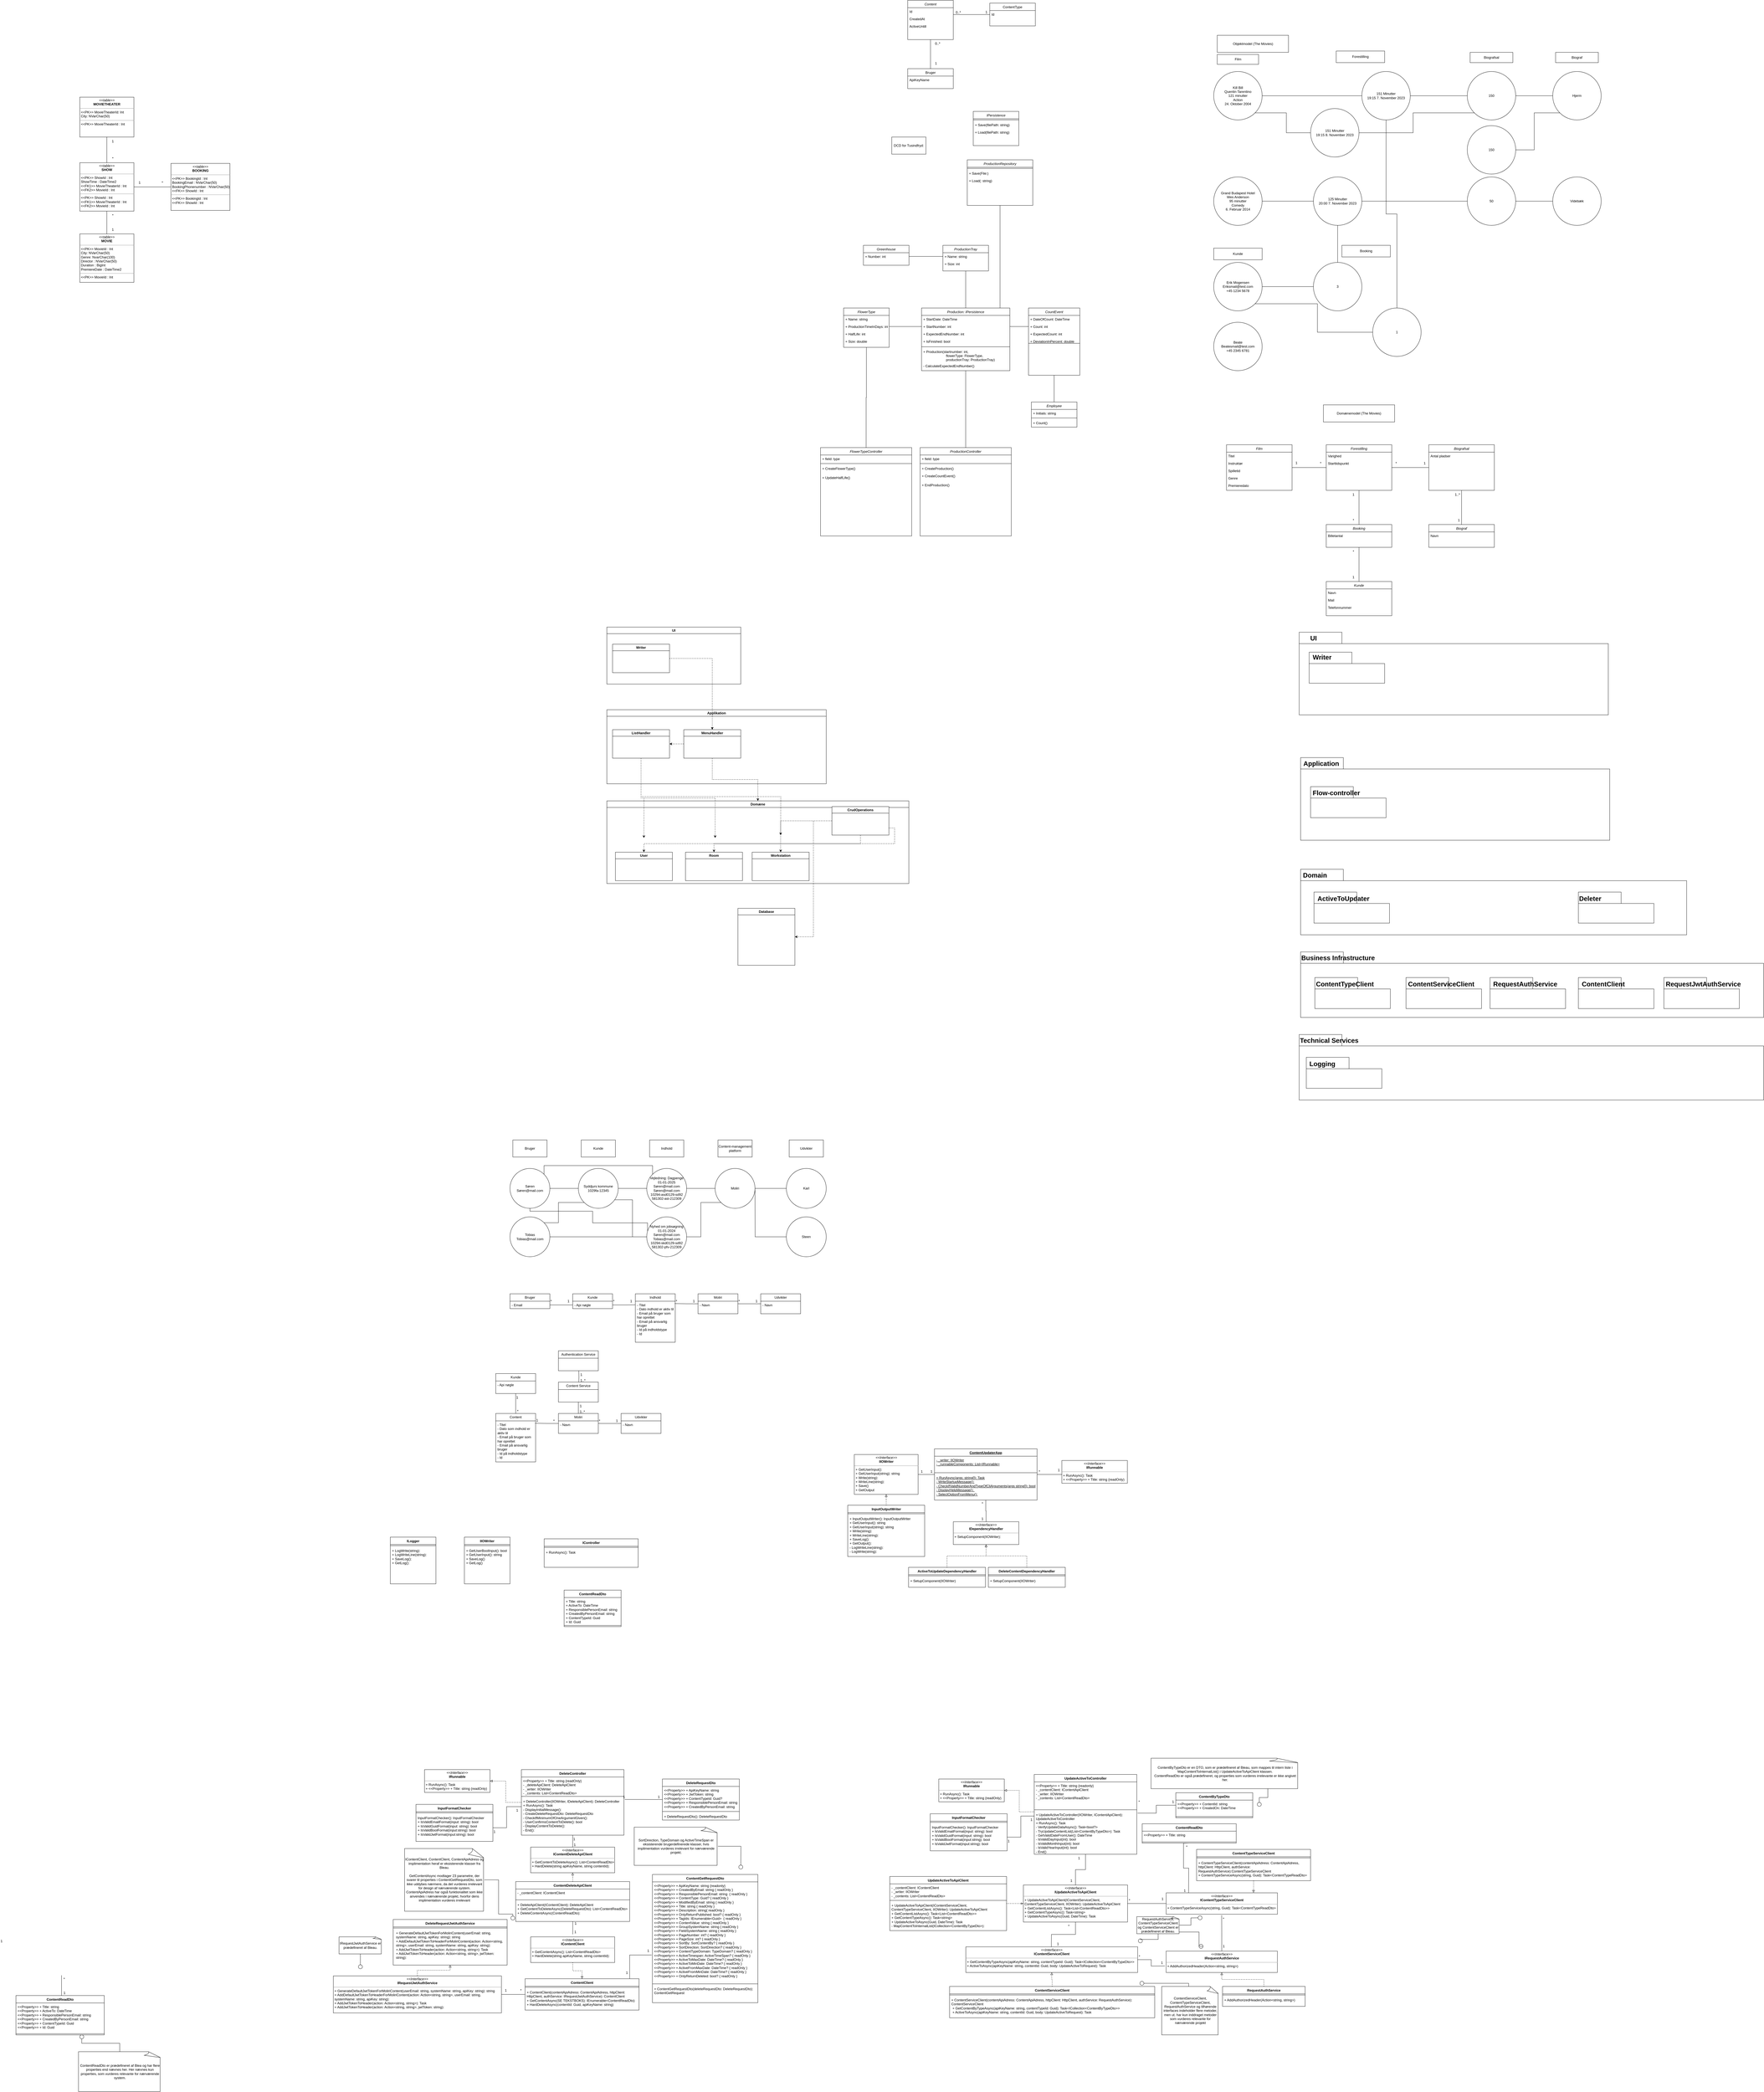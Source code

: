 <mxfile version="23.0.2" type="github">
  <diagram id="C5RBs43oDa-KdzZeNtuy" name="Page-1">
    <mxGraphModel dx="4091" dy="1189" grid="1" gridSize="10" guides="1" tooltips="1" connect="1" arrows="1" fold="1" page="1" pageScale="1" pageWidth="827" pageHeight="1169" math="0" shadow="0">
      <root>
        <mxCell id="WIyWlLk6GJQsqaUBKTNV-0" />
        <mxCell id="WIyWlLk6GJQsqaUBKTNV-1" parent="WIyWlLk6GJQsqaUBKTNV-0" />
        <mxCell id="zkfFHV4jXpPFQw0GAbJ--0" value="Content" style="swimlane;fontStyle=2;align=center;verticalAlign=top;childLayout=stackLayout;horizontal=1;startSize=26;horizontalStack=0;resizeParent=1;resizeLast=0;collapsible=1;marginBottom=0;rounded=0;shadow=0;strokeWidth=1;" parent="WIyWlLk6GJQsqaUBKTNV-1" vertex="1">
          <mxGeometry x="266" y="120" width="160" height="138" as="geometry">
            <mxRectangle x="230" y="140" width="160" height="26" as="alternateBounds" />
          </mxGeometry>
        </mxCell>
        <mxCell id="zkfFHV4jXpPFQw0GAbJ--1" value="Id&#xa;" style="text;align=left;verticalAlign=top;spacingLeft=4;spacingRight=4;overflow=hidden;rotatable=0;points=[[0,0.5],[1,0.5]];portConstraint=eastwest;" parent="zkfFHV4jXpPFQw0GAbJ--0" vertex="1">
          <mxGeometry y="26" width="160" height="26" as="geometry" />
        </mxCell>
        <mxCell id="4FZxqbyA3m_zLKk_ck_h-2" value="CreatedAt " style="text;align=left;verticalAlign=top;spacingLeft=4;spacingRight=4;overflow=hidden;rotatable=0;points=[[0,0.5],[1,0.5]];portConstraint=eastwest;" parent="zkfFHV4jXpPFQw0GAbJ--0" vertex="1">
          <mxGeometry y="52" width="160" height="26" as="geometry" />
        </mxCell>
        <mxCell id="4FZxqbyA3m_zLKk_ck_h-3" value="ActiveUntill" style="text;align=left;verticalAlign=top;spacingLeft=4;spacingRight=4;overflow=hidden;rotatable=0;points=[[0,0.5],[1,0.5]];portConstraint=eastwest;" parent="zkfFHV4jXpPFQw0GAbJ--0" vertex="1">
          <mxGeometry y="78" width="160" height="26" as="geometry" />
        </mxCell>
        <mxCell id="zkfFHV4jXpPFQw0GAbJ--13" value="Bruger" style="swimlane;fontStyle=0;align=center;verticalAlign=top;childLayout=stackLayout;horizontal=1;startSize=26;horizontalStack=0;resizeParent=1;resizeLast=0;collapsible=1;marginBottom=0;rounded=0;shadow=0;strokeWidth=1;" parent="WIyWlLk6GJQsqaUBKTNV-1" vertex="1">
          <mxGeometry x="266" y="360" width="160" height="70" as="geometry">
            <mxRectangle x="340" y="380" width="170" height="26" as="alternateBounds" />
          </mxGeometry>
        </mxCell>
        <mxCell id="zkfFHV4jXpPFQw0GAbJ--14" value="ApiKeyName" style="text;align=left;verticalAlign=top;spacingLeft=4;spacingRight=4;overflow=hidden;rotatable=0;points=[[0,0.5],[1,0.5]];portConstraint=eastwest;" parent="zkfFHV4jXpPFQw0GAbJ--13" vertex="1">
          <mxGeometry y="26" width="160" height="26" as="geometry" />
        </mxCell>
        <mxCell id="zkfFHV4jXpPFQw0GAbJ--16" value="" style="endArrow=none;endSize=10;endFill=0;shadow=0;strokeWidth=1;rounded=0;edgeStyle=elbowEdgeStyle;elbow=vertical;" parent="WIyWlLk6GJQsqaUBKTNV-1" source="zkfFHV4jXpPFQw0GAbJ--13" target="zkfFHV4jXpPFQw0GAbJ--0" edge="1">
          <mxGeometry width="160" relative="1" as="geometry">
            <mxPoint x="256" y="373" as="sourcePoint" />
            <mxPoint x="356" y="271" as="targetPoint" />
          </mxGeometry>
        </mxCell>
        <mxCell id="zkfFHV4jXpPFQw0GAbJ--17" value="ContentType" style="swimlane;fontStyle=0;align=center;verticalAlign=top;childLayout=stackLayout;horizontal=1;startSize=26;horizontalStack=0;resizeParent=1;resizeLast=0;collapsible=1;marginBottom=0;rounded=0;shadow=0;strokeWidth=1;" parent="WIyWlLk6GJQsqaUBKTNV-1" vertex="1">
          <mxGeometry x="554" y="130" width="160" height="80" as="geometry">
            <mxRectangle x="550" y="140" width="160" height="26" as="alternateBounds" />
          </mxGeometry>
        </mxCell>
        <mxCell id="zkfFHV4jXpPFQw0GAbJ--18" value="Id" style="text;align=left;verticalAlign=top;spacingLeft=4;spacingRight=4;overflow=hidden;rotatable=0;points=[[0,0.5],[1,0.5]];portConstraint=eastwest;" parent="zkfFHV4jXpPFQw0GAbJ--17" vertex="1">
          <mxGeometry y="26" width="160" height="26" as="geometry" />
        </mxCell>
        <mxCell id="zkfFHV4jXpPFQw0GAbJ--26" value="" style="endArrow=none;shadow=0;strokeWidth=1;rounded=0;endFill=0;edgeStyle=elbowEdgeStyle;elbow=vertical;" parent="WIyWlLk6GJQsqaUBKTNV-1" source="zkfFHV4jXpPFQw0GAbJ--0" target="zkfFHV4jXpPFQw0GAbJ--17" edge="1">
          <mxGeometry x="0.5" y="41" relative="1" as="geometry">
            <mxPoint x="426" y="192" as="sourcePoint" />
            <mxPoint x="586" y="192" as="targetPoint" />
            <mxPoint x="-40" y="32" as="offset" />
          </mxGeometry>
        </mxCell>
        <mxCell id="zkfFHV4jXpPFQw0GAbJ--28" value="1" style="resizable=0;align=right;verticalAlign=bottom;labelBackgroundColor=none;fontSize=12;" parent="zkfFHV4jXpPFQw0GAbJ--26" connectable="0" vertex="1">
          <mxGeometry x="1" relative="1" as="geometry">
            <mxPoint x="-7" as="offset" />
          </mxGeometry>
        </mxCell>
        <mxCell id="4FZxqbyA3m_zLKk_ck_h-0" value="0..*" style="resizable=0;align=right;verticalAlign=bottom;labelBackgroundColor=none;fontSize=12;" parent="WIyWlLk6GJQsqaUBKTNV-1" connectable="0" vertex="1">
          <mxGeometry x="576" y="189" as="geometry">
            <mxPoint x="-122" y="-18" as="offset" />
          </mxGeometry>
        </mxCell>
        <mxCell id="4FZxqbyA3m_zLKk_ck_h-9" value="&lt;span style=&quot;color: rgb(0, 0, 0); font-family: Helvetica; font-size: 12px; font-style: normal; font-variant-ligatures: normal; font-variant-caps: normal; font-weight: 400; letter-spacing: normal; orphans: 2; text-align: right; text-indent: 0px; text-transform: none; widows: 2; word-spacing: 0px; -webkit-text-stroke-width: 0px; background-color: rgb(251, 251, 251); text-decoration-thickness: initial; text-decoration-style: initial; text-decoration-color: initial; float: none; display: inline !important;&quot;&gt;0..*&lt;/span&gt;" style="text;whiteSpace=wrap;html=1;" parent="WIyWlLk6GJQsqaUBKTNV-1" vertex="1">
          <mxGeometry x="360" y="258" width="50" height="40" as="geometry" />
        </mxCell>
        <mxCell id="4FZxqbyA3m_zLKk_ck_h-10" value="1" style="resizable=0;align=right;verticalAlign=bottom;labelBackgroundColor=none;fontSize=12;" parent="WIyWlLk6GJQsqaUBKTNV-1" connectable="0" vertex="1">
          <mxGeometry x="370.002" y="350.001" as="geometry" />
        </mxCell>
        <mxCell id="wz0sMh5TRBvfDvwZqKFG-0" value="Greenhouse" style="swimlane;fontStyle=2;align=center;verticalAlign=top;childLayout=stackLayout;horizontal=1;startSize=26;horizontalStack=0;resizeParent=1;resizeLast=0;collapsible=1;marginBottom=0;rounded=0;shadow=0;strokeWidth=1;" parent="WIyWlLk6GJQsqaUBKTNV-1" vertex="1">
          <mxGeometry x="110.5" y="980" width="160" height="70" as="geometry">
            <mxRectangle x="230" y="140" width="160" height="26" as="alternateBounds" />
          </mxGeometry>
        </mxCell>
        <mxCell id="wz0sMh5TRBvfDvwZqKFG-1" value="+ Number: int" style="text;align=left;verticalAlign=top;spacingLeft=4;spacingRight=4;overflow=hidden;rotatable=0;points=[[0,0.5],[1,0.5]];portConstraint=eastwest;" parent="wz0sMh5TRBvfDvwZqKFG-0" vertex="1">
          <mxGeometry y="26" width="160" height="26" as="geometry" />
        </mxCell>
        <mxCell id="wz0sMh5TRBvfDvwZqKFG-4" value="DCD for Tusindfryd:" style="rounded=0;whiteSpace=wrap;html=1;" parent="WIyWlLk6GJQsqaUBKTNV-1" vertex="1">
          <mxGeometry x="210" y="600" width="120" height="60" as="geometry" />
        </mxCell>
        <mxCell id="wz0sMh5TRBvfDvwZqKFG-28" style="edgeStyle=orthogonalEdgeStyle;rounded=0;orthogonalLoop=1;jettySize=auto;html=1;exitX=0.5;exitY=1;exitDx=0;exitDy=0;entryX=0.5;entryY=0;entryDx=0;entryDy=0;endArrow=none;endFill=0;" parent="WIyWlLk6GJQsqaUBKTNV-1" source="wz0sMh5TRBvfDvwZqKFG-5" target="wz0sMh5TRBvfDvwZqKFG-10" edge="1">
          <mxGeometry relative="1" as="geometry" />
        </mxCell>
        <mxCell id="wz0sMh5TRBvfDvwZqKFG-5" value="ProductionTray" style="swimlane;fontStyle=2;align=center;verticalAlign=top;childLayout=stackLayout;horizontal=1;startSize=26;horizontalStack=0;resizeParent=1;resizeLast=0;collapsible=1;marginBottom=0;rounded=0;shadow=0;strokeWidth=1;" parent="WIyWlLk6GJQsqaUBKTNV-1" vertex="1">
          <mxGeometry x="389.5" y="980" width="160" height="90" as="geometry">
            <mxRectangle x="230" y="140" width="160" height="26" as="alternateBounds" />
          </mxGeometry>
        </mxCell>
        <mxCell id="wz0sMh5TRBvfDvwZqKFG-6" value="+ Name: string" style="text;align=left;verticalAlign=top;spacingLeft=4;spacingRight=4;overflow=hidden;rotatable=0;points=[[0,0.5],[1,0.5]];portConstraint=eastwest;" parent="wz0sMh5TRBvfDvwZqKFG-5" vertex="1">
          <mxGeometry y="26" width="160" height="26" as="geometry" />
        </mxCell>
        <mxCell id="wz0sMh5TRBvfDvwZqKFG-7" value="+ Size: int" style="text;align=left;verticalAlign=top;spacingLeft=4;spacingRight=4;overflow=hidden;rotatable=0;points=[[0,0.5],[1,0.5]];portConstraint=eastwest;" parent="wz0sMh5TRBvfDvwZqKFG-5" vertex="1">
          <mxGeometry y="52" width="160" height="26" as="geometry" />
        </mxCell>
        <mxCell id="wz0sMh5TRBvfDvwZqKFG-10" value="Production: IPersistence" style="swimlane;fontStyle=2;align=center;verticalAlign=top;childLayout=stackLayout;horizontal=1;startSize=26;horizontalStack=0;resizeParent=1;resizeLast=0;collapsible=1;marginBottom=0;rounded=0;shadow=0;strokeWidth=1;" parent="WIyWlLk6GJQsqaUBKTNV-1" vertex="1">
          <mxGeometry x="314.5" y="1200" width="310" height="220" as="geometry">
            <mxRectangle x="230" y="140" width="160" height="26" as="alternateBounds" />
          </mxGeometry>
        </mxCell>
        <mxCell id="wz0sMh5TRBvfDvwZqKFG-11" value="+ StartDate: DateTime" style="text;align=left;verticalAlign=top;spacingLeft=4;spacingRight=4;overflow=hidden;rotatable=0;points=[[0,0.5],[1,0.5]];portConstraint=eastwest;" parent="wz0sMh5TRBvfDvwZqKFG-10" vertex="1">
          <mxGeometry y="26" width="310" height="26" as="geometry" />
        </mxCell>
        <mxCell id="wz0sMh5TRBvfDvwZqKFG-12" value="+ StartNumber: int" style="text;align=left;verticalAlign=top;spacingLeft=4;spacingRight=4;overflow=hidden;rotatable=0;points=[[0,0.5],[1,0.5]];portConstraint=eastwest;" parent="wz0sMh5TRBvfDvwZqKFG-10" vertex="1">
          <mxGeometry y="52" width="310" height="26" as="geometry" />
        </mxCell>
        <mxCell id="wz0sMh5TRBvfDvwZqKFG-13" value="+ ExpectedEndNumber: int" style="text;align=left;verticalAlign=top;spacingLeft=4;spacingRight=4;overflow=hidden;rotatable=0;points=[[0,0.5],[1,0.5]];portConstraint=eastwest;" parent="wz0sMh5TRBvfDvwZqKFG-10" vertex="1">
          <mxGeometry y="78" width="310" height="26" as="geometry" />
        </mxCell>
        <mxCell id="wz0sMh5TRBvfDvwZqKFG-14" value="+ IsFinished: bool" style="text;align=left;verticalAlign=top;spacingLeft=4;spacingRight=4;overflow=hidden;rotatable=0;points=[[0,0.5],[1,0.5]];portConstraint=eastwest;" parent="wz0sMh5TRBvfDvwZqKFG-10" vertex="1">
          <mxGeometry y="104" width="310" height="28" as="geometry" />
        </mxCell>
        <mxCell id="wz0sMh5TRBvfDvwZqKFG-43" value="" style="line;strokeWidth=1;fillColor=none;align=left;verticalAlign=middle;spacingTop=-1;spacingLeft=3;spacingRight=3;rotatable=0;labelPosition=right;points=[];portConstraint=eastwest;strokeColor=inherit;" parent="wz0sMh5TRBvfDvwZqKFG-10" vertex="1">
          <mxGeometry y="132" width="310" height="8" as="geometry" />
        </mxCell>
        <mxCell id="wz0sMh5TRBvfDvwZqKFG-62" value="+ Production(startnumber: int, &#xa;                        flowerType: FlowerType,&#xa;                        productionTray: ProductionTray)&#xa;&#xa;" style="text;align=left;verticalAlign=top;spacingLeft=4;spacingRight=4;overflow=hidden;rotatable=0;points=[[0,0.5],[1,0.5]];portConstraint=eastwest;" parent="wz0sMh5TRBvfDvwZqKFG-10" vertex="1">
          <mxGeometry y="140" width="310" height="50" as="geometry" />
        </mxCell>
        <mxCell id="wz0sMh5TRBvfDvwZqKFG-63" value="- CalculateExpectedEndNumber()&#xa;" style="text;align=left;verticalAlign=top;spacingLeft=4;spacingRight=4;overflow=hidden;rotatable=0;points=[[0,0.5],[1,0.5]];portConstraint=eastwest;" parent="wz0sMh5TRBvfDvwZqKFG-10" vertex="1">
          <mxGeometry y="190" width="310" height="30" as="geometry" />
        </mxCell>
        <mxCell id="wz0sMh5TRBvfDvwZqKFG-31" style="edgeStyle=orthogonalEdgeStyle;rounded=0;orthogonalLoop=1;jettySize=auto;html=1;exitX=0.5;exitY=1;exitDx=0;exitDy=0;entryX=0.5;entryY=0;entryDx=0;entryDy=0;endArrow=none;endFill=0;" parent="WIyWlLk6GJQsqaUBKTNV-1" source="wz0sMh5TRBvfDvwZqKFG-15" target="wz0sMh5TRBvfDvwZqKFG-20" edge="1">
          <mxGeometry relative="1" as="geometry" />
        </mxCell>
        <mxCell id="wz0sMh5TRBvfDvwZqKFG-15" value="CountEvent" style="swimlane;fontStyle=2;align=center;verticalAlign=top;childLayout=stackLayout;horizontal=1;startSize=26;horizontalStack=0;resizeParent=1;resizeLast=0;collapsible=1;marginBottom=0;rounded=0;shadow=0;strokeWidth=1;" parent="WIyWlLk6GJQsqaUBKTNV-1" vertex="1">
          <mxGeometry x="690" y="1200" width="180" height="236" as="geometry">
            <mxRectangle x="230" y="140" width="160" height="26" as="alternateBounds" />
          </mxGeometry>
        </mxCell>
        <mxCell id="wz0sMh5TRBvfDvwZqKFG-16" value="+ DateOfCount: DateTime" style="text;align=left;verticalAlign=top;spacingLeft=4;spacingRight=4;overflow=hidden;rotatable=0;points=[[0,0.5],[1,0.5]];portConstraint=eastwest;" parent="wz0sMh5TRBvfDvwZqKFG-15" vertex="1">
          <mxGeometry y="26" width="180" height="26" as="geometry" />
        </mxCell>
        <mxCell id="wz0sMh5TRBvfDvwZqKFG-17" value="+ Count: int" style="text;align=left;verticalAlign=top;spacingLeft=4;spacingRight=4;overflow=hidden;rotatable=0;points=[[0,0.5],[1,0.5]];portConstraint=eastwest;" parent="wz0sMh5TRBvfDvwZqKFG-15" vertex="1">
          <mxGeometry y="52" width="180" height="26" as="geometry" />
        </mxCell>
        <mxCell id="wz0sMh5TRBvfDvwZqKFG-18" value="+ ExpectedCount: int" style="text;align=left;verticalAlign=top;spacingLeft=4;spacingRight=4;overflow=hidden;rotatable=0;points=[[0,0.5],[1,0.5]];portConstraint=eastwest;" parent="wz0sMh5TRBvfDvwZqKFG-15" vertex="1">
          <mxGeometry y="78" width="180" height="26" as="geometry" />
        </mxCell>
        <mxCell id="wz0sMh5TRBvfDvwZqKFG-19" value="+ DeviationInPercent: double" style="text;align=left;verticalAlign=top;spacingLeft=4;spacingRight=4;overflow=hidden;rotatable=0;points=[[0,0.5],[1,0.5]];portConstraint=eastwest;" parent="wz0sMh5TRBvfDvwZqKFG-15" vertex="1">
          <mxGeometry y="104" width="180" height="16" as="geometry" />
        </mxCell>
        <mxCell id="wz0sMh5TRBvfDvwZqKFG-42" value="" style="line;strokeWidth=1;fillColor=none;align=left;verticalAlign=middle;spacingTop=-1;spacingLeft=3;spacingRight=3;rotatable=0;labelPosition=right;points=[];portConstraint=eastwest;strokeColor=inherit;" parent="wz0sMh5TRBvfDvwZqKFG-15" vertex="1">
          <mxGeometry y="120" width="180" height="8" as="geometry" />
        </mxCell>
        <mxCell id="wz0sMh5TRBvfDvwZqKFG-20" value="Employee" style="swimlane;fontStyle=2;align=center;verticalAlign=top;childLayout=stackLayout;horizontal=1;startSize=26;horizontalStack=0;resizeParent=1;resizeLast=0;collapsible=1;marginBottom=0;rounded=0;shadow=0;strokeWidth=1;" parent="WIyWlLk6GJQsqaUBKTNV-1" vertex="1">
          <mxGeometry x="700" y="1530" width="160" height="88" as="geometry">
            <mxRectangle x="230" y="140" width="160" height="26" as="alternateBounds" />
          </mxGeometry>
        </mxCell>
        <mxCell id="wz0sMh5TRBvfDvwZqKFG-21" value="+ Initials: string" style="text;align=left;verticalAlign=top;spacingLeft=4;spacingRight=4;overflow=hidden;rotatable=0;points=[[0,0.5],[1,0.5]];portConstraint=eastwest;" parent="wz0sMh5TRBvfDvwZqKFG-20" vertex="1">
          <mxGeometry y="26" width="160" height="26" as="geometry" />
        </mxCell>
        <mxCell id="wz0sMh5TRBvfDvwZqKFG-46" value="" style="line;strokeWidth=1;fillColor=none;align=left;verticalAlign=middle;spacingTop=-1;spacingLeft=3;spacingRight=3;rotatable=0;labelPosition=right;points=[];portConstraint=eastwest;strokeColor=inherit;" parent="wz0sMh5TRBvfDvwZqKFG-20" vertex="1">
          <mxGeometry y="52" width="160" height="8" as="geometry" />
        </mxCell>
        <mxCell id="wz0sMh5TRBvfDvwZqKFG-44" value="+ Count()" style="text;align=left;verticalAlign=top;spacingLeft=4;spacingRight=4;overflow=hidden;rotatable=0;points=[[0,0.5],[1,0.5]];portConstraint=eastwest;" parent="wz0sMh5TRBvfDvwZqKFG-20" vertex="1">
          <mxGeometry y="60" width="160" height="28" as="geometry" />
        </mxCell>
        <mxCell id="wz0sMh5TRBvfDvwZqKFG-22" value="FlowerType" style="swimlane;fontStyle=2;align=center;verticalAlign=top;childLayout=stackLayout;horizontal=1;startSize=26;horizontalStack=0;resizeParent=1;resizeLast=0;collapsible=1;marginBottom=0;rounded=0;shadow=0;strokeWidth=1;" parent="WIyWlLk6GJQsqaUBKTNV-1" vertex="1">
          <mxGeometry x="41" y="1200" width="160" height="138" as="geometry">
            <mxRectangle x="230" y="140" width="160" height="26" as="alternateBounds" />
          </mxGeometry>
        </mxCell>
        <mxCell id="wz0sMh5TRBvfDvwZqKFG-23" value="+ Name: string" style="text;align=left;verticalAlign=top;spacingLeft=4;spacingRight=4;overflow=hidden;rotatable=0;points=[[0,0.5],[1,0.5]];portConstraint=eastwest;" parent="wz0sMh5TRBvfDvwZqKFG-22" vertex="1">
          <mxGeometry y="26" width="160" height="26" as="geometry" />
        </mxCell>
        <mxCell id="wz0sMh5TRBvfDvwZqKFG-24" value="+ ProductionTimeInDays: int" style="text;align=left;verticalAlign=top;spacingLeft=4;spacingRight=4;overflow=hidden;rotatable=0;points=[[0,0.5],[1,0.5]];portConstraint=eastwest;" parent="wz0sMh5TRBvfDvwZqKFG-22" vertex="1">
          <mxGeometry y="52" width="160" height="26" as="geometry" />
        </mxCell>
        <mxCell id="wz0sMh5TRBvfDvwZqKFG-25" value="+ HalfLife: int" style="text;align=left;verticalAlign=top;spacingLeft=4;spacingRight=4;overflow=hidden;rotatable=0;points=[[0,0.5],[1,0.5]];portConstraint=eastwest;" parent="wz0sMh5TRBvfDvwZqKFG-22" vertex="1">
          <mxGeometry y="78" width="160" height="26" as="geometry" />
        </mxCell>
        <mxCell id="wz0sMh5TRBvfDvwZqKFG-26" value="+ Size: double" style="text;align=left;verticalAlign=top;spacingLeft=4;spacingRight=4;overflow=hidden;rotatable=0;points=[[0,0.5],[1,0.5]];portConstraint=eastwest;" parent="wz0sMh5TRBvfDvwZqKFG-22" vertex="1">
          <mxGeometry y="104" width="160" height="26" as="geometry" />
        </mxCell>
        <mxCell id="wz0sMh5TRBvfDvwZqKFG-27" style="edgeStyle=orthogonalEdgeStyle;rounded=0;orthogonalLoop=1;jettySize=auto;html=1;entryX=0;entryY=0.5;entryDx=0;entryDy=0;endArrow=none;endFill=0;" parent="WIyWlLk6GJQsqaUBKTNV-1" source="wz0sMh5TRBvfDvwZqKFG-1" target="wz0sMh5TRBvfDvwZqKFG-6" edge="1">
          <mxGeometry relative="1" as="geometry" />
        </mxCell>
        <mxCell id="wz0sMh5TRBvfDvwZqKFG-29" style="edgeStyle=orthogonalEdgeStyle;rounded=0;orthogonalLoop=1;jettySize=auto;html=1;exitX=1;exitY=0.5;exitDx=0;exitDy=0;entryX=0;entryY=0.5;entryDx=0;entryDy=0;endArrow=none;endFill=0;" parent="WIyWlLk6GJQsqaUBKTNV-1" source="wz0sMh5TRBvfDvwZqKFG-24" target="wz0sMh5TRBvfDvwZqKFG-12" edge="1">
          <mxGeometry relative="1" as="geometry" />
        </mxCell>
        <mxCell id="wz0sMh5TRBvfDvwZqKFG-30" style="edgeStyle=orthogonalEdgeStyle;rounded=0;orthogonalLoop=1;jettySize=auto;html=1;exitX=1;exitY=0.5;exitDx=0;exitDy=0;entryX=0;entryY=0.5;entryDx=0;entryDy=0;endArrow=none;endFill=0;" parent="WIyWlLk6GJQsqaUBKTNV-1" source="wz0sMh5TRBvfDvwZqKFG-12" target="wz0sMh5TRBvfDvwZqKFG-17" edge="1">
          <mxGeometry relative="1" as="geometry" />
        </mxCell>
        <mxCell id="wz0sMh5TRBvfDvwZqKFG-47" value="ProductionController" style="swimlane;fontStyle=2;align=center;verticalAlign=top;childLayout=stackLayout;horizontal=1;startSize=26;horizontalStack=0;resizeParent=1;resizeLast=0;collapsible=1;marginBottom=0;rounded=0;shadow=0;strokeWidth=1;" parent="WIyWlLk6GJQsqaUBKTNV-1" vertex="1">
          <mxGeometry x="309.5" y="1690" width="320" height="310" as="geometry">
            <mxRectangle x="230" y="140" width="160" height="26" as="alternateBounds" />
          </mxGeometry>
        </mxCell>
        <mxCell id="wz0sMh5TRBvfDvwZqKFG-48" value="+ field: type" style="text;align=left;verticalAlign=top;spacingLeft=4;spacingRight=4;overflow=hidden;rotatable=0;points=[[0,0.5],[1,0.5]];portConstraint=eastwest;" parent="wz0sMh5TRBvfDvwZqKFG-47" vertex="1">
          <mxGeometry y="26" width="320" height="26" as="geometry" />
        </mxCell>
        <mxCell id="wz0sMh5TRBvfDvwZqKFG-52" value="" style="line;strokeWidth=1;fillColor=none;align=left;verticalAlign=middle;spacingTop=-1;spacingLeft=3;spacingRight=3;rotatable=0;labelPosition=right;points=[];portConstraint=eastwest;strokeColor=inherit;" parent="wz0sMh5TRBvfDvwZqKFG-47" vertex="1">
          <mxGeometry y="52" width="320" height="8" as="geometry" />
        </mxCell>
        <mxCell id="wz0sMh5TRBvfDvwZqKFG-53" value="+ CreateProduction()&#xa;" style="text;align=left;verticalAlign=top;spacingLeft=4;spacingRight=4;overflow=hidden;rotatable=0;points=[[0,0.5],[1,0.5]];portConstraint=eastwest;" parent="wz0sMh5TRBvfDvwZqKFG-47" vertex="1">
          <mxGeometry y="60" width="320" height="26" as="geometry" />
        </mxCell>
        <mxCell id="wz0sMh5TRBvfDvwZqKFG-66" value="+ CreateCountEvent()" style="text;align=left;verticalAlign=top;spacingLeft=4;spacingRight=4;overflow=hidden;rotatable=0;points=[[0,0.5],[1,0.5]];portConstraint=eastwest;" parent="wz0sMh5TRBvfDvwZqKFG-47" vertex="1">
          <mxGeometry y="86" width="320" height="32" as="geometry" />
        </mxCell>
        <mxCell id="wz0sMh5TRBvfDvwZqKFG-69" value="+ EndProduction()&#xa;" style="text;align=left;verticalAlign=top;spacingLeft=4;spacingRight=4;overflow=hidden;rotatable=0;points=[[0,0.5],[1,0.5]];portConstraint=eastwest;" parent="wz0sMh5TRBvfDvwZqKFG-47" vertex="1">
          <mxGeometry y="118" width="320" height="26" as="geometry" />
        </mxCell>
        <mxCell id="wz0sMh5TRBvfDvwZqKFG-54" style="edgeStyle=orthogonalEdgeStyle;rounded=0;orthogonalLoop=1;jettySize=auto;html=1;exitX=0.5;exitY=0;exitDx=0;exitDy=0;entryX=0.5;entryY=1;entryDx=0;entryDy=0;endArrow=none;endFill=0;" parent="WIyWlLk6GJQsqaUBKTNV-1" source="wz0sMh5TRBvfDvwZqKFG-47" target="wz0sMh5TRBvfDvwZqKFG-10" edge="1">
          <mxGeometry relative="1" as="geometry">
            <mxPoint x="250" y="1275" as="sourcePoint" />
            <mxPoint x="369" y="1275" as="targetPoint" />
          </mxGeometry>
        </mxCell>
        <mxCell id="wz0sMh5TRBvfDvwZqKFG-55" value="IPersistence" style="swimlane;fontStyle=2;align=center;verticalAlign=top;childLayout=stackLayout;horizontal=1;startSize=26;horizontalStack=0;resizeParent=1;resizeLast=0;collapsible=1;marginBottom=0;rounded=0;shadow=0;strokeWidth=1;" parent="WIyWlLk6GJQsqaUBKTNV-1" vertex="1">
          <mxGeometry x="496" y="510" width="160" height="120" as="geometry">
            <mxRectangle x="230" y="140" width="160" height="26" as="alternateBounds" />
          </mxGeometry>
        </mxCell>
        <mxCell id="wz0sMh5TRBvfDvwZqKFG-58" value="" style="line;strokeWidth=1;fillColor=none;align=left;verticalAlign=middle;spacingTop=-1;spacingLeft=3;spacingRight=3;rotatable=0;labelPosition=right;points=[];portConstraint=eastwest;strokeColor=inherit;" parent="wz0sMh5TRBvfDvwZqKFG-55" vertex="1">
          <mxGeometry y="26" width="160" height="8" as="geometry" />
        </mxCell>
        <mxCell id="wz0sMh5TRBvfDvwZqKFG-56" value="+ Save(filePath: string)" style="text;align=left;verticalAlign=top;spacingLeft=4;spacingRight=4;overflow=hidden;rotatable=0;points=[[0,0.5],[1,0.5]];portConstraint=eastwest;" parent="wz0sMh5TRBvfDvwZqKFG-55" vertex="1">
          <mxGeometry y="34" width="160" height="26" as="geometry" />
        </mxCell>
        <mxCell id="wz0sMh5TRBvfDvwZqKFG-61" value="+ Load(filePath: string)" style="text;align=left;verticalAlign=top;spacingLeft=4;spacingRight=4;overflow=hidden;rotatable=0;points=[[0,0.5],[1,0.5]];portConstraint=eastwest;" parent="wz0sMh5TRBvfDvwZqKFG-55" vertex="1">
          <mxGeometry y="60" width="160" height="26" as="geometry" />
        </mxCell>
        <mxCell id="wz0sMh5TRBvfDvwZqKFG-70" value="FlowerTypeController" style="swimlane;fontStyle=2;align=center;verticalAlign=top;childLayout=stackLayout;horizontal=1;startSize=26;horizontalStack=0;resizeParent=1;resizeLast=0;collapsible=1;marginBottom=0;rounded=0;shadow=0;strokeWidth=1;" parent="WIyWlLk6GJQsqaUBKTNV-1" vertex="1">
          <mxGeometry x="-40" y="1690" width="320" height="310" as="geometry">
            <mxRectangle x="230" y="140" width="160" height="26" as="alternateBounds" />
          </mxGeometry>
        </mxCell>
        <mxCell id="wz0sMh5TRBvfDvwZqKFG-71" value="+ field: type" style="text;align=left;verticalAlign=top;spacingLeft=4;spacingRight=4;overflow=hidden;rotatable=0;points=[[0,0.5],[1,0.5]];portConstraint=eastwest;" parent="wz0sMh5TRBvfDvwZqKFG-70" vertex="1">
          <mxGeometry y="26" width="320" height="26" as="geometry" />
        </mxCell>
        <mxCell id="wz0sMh5TRBvfDvwZqKFG-72" value="" style="line;strokeWidth=1;fillColor=none;align=left;verticalAlign=middle;spacingTop=-1;spacingLeft=3;spacingRight=3;rotatable=0;labelPosition=right;points=[];portConstraint=eastwest;strokeColor=inherit;" parent="wz0sMh5TRBvfDvwZqKFG-70" vertex="1">
          <mxGeometry y="52" width="320" height="8" as="geometry" />
        </mxCell>
        <mxCell id="wz0sMh5TRBvfDvwZqKFG-74" value="+ CreateFlowerType()" style="text;align=left;verticalAlign=top;spacingLeft=4;spacingRight=4;overflow=hidden;rotatable=0;points=[[0,0.5],[1,0.5]];portConstraint=eastwest;" parent="wz0sMh5TRBvfDvwZqKFG-70" vertex="1">
          <mxGeometry y="60" width="320" height="32" as="geometry" />
        </mxCell>
        <mxCell id="wz0sMh5TRBvfDvwZqKFG-77" value="+ UpdateHalfLife()&#xa;" style="text;align=left;verticalAlign=top;spacingLeft=4;spacingRight=4;overflow=hidden;rotatable=0;points=[[0,0.5],[1,0.5]];portConstraint=eastwest;" parent="wz0sMh5TRBvfDvwZqKFG-70" vertex="1">
          <mxGeometry y="92" width="320" height="26" as="geometry" />
        </mxCell>
        <mxCell id="wz0sMh5TRBvfDvwZqKFG-78" style="edgeStyle=orthogonalEdgeStyle;rounded=0;orthogonalLoop=1;jettySize=auto;html=1;exitX=0.5;exitY=0;exitDx=0;exitDy=0;entryX=0.5;entryY=1;entryDx=0;entryDy=0;endArrow=none;endFill=0;" parent="WIyWlLk6GJQsqaUBKTNV-1" source="wz0sMh5TRBvfDvwZqKFG-70" target="wz0sMh5TRBvfDvwZqKFG-22" edge="1">
          <mxGeometry relative="1" as="geometry">
            <mxPoint x="480" y="1700" as="sourcePoint" />
            <mxPoint x="480" y="1430" as="targetPoint" />
          </mxGeometry>
        </mxCell>
        <mxCell id="wz0sMh5TRBvfDvwZqKFG-79" style="edgeStyle=orthogonalEdgeStyle;rounded=0;orthogonalLoop=1;jettySize=auto;html=1;entryX=0.5;entryY=0;entryDx=0;entryDy=0;endArrow=none;endFill=0;exitX=0.5;exitY=1;exitDx=0;exitDy=0;" parent="WIyWlLk6GJQsqaUBKTNV-1" source="wz0sMh5TRBvfDvwZqKFG-81" edge="1">
          <mxGeometry relative="1" as="geometry">
            <mxPoint x="590" y="840" as="sourcePoint" />
            <mxPoint x="590" y="1200" as="targetPoint" />
          </mxGeometry>
        </mxCell>
        <mxCell id="wz0sMh5TRBvfDvwZqKFG-81" value="ProductionRepository" style="swimlane;fontStyle=2;align=center;verticalAlign=top;childLayout=stackLayout;horizontal=1;startSize=26;horizontalStack=0;resizeParent=1;resizeLast=0;collapsible=1;marginBottom=0;rounded=0;shadow=0;strokeWidth=1;" parent="WIyWlLk6GJQsqaUBKTNV-1" vertex="1">
          <mxGeometry x="475" y="680" width="230" height="160" as="geometry">
            <mxRectangle x="230" y="140" width="160" height="26" as="alternateBounds" />
          </mxGeometry>
        </mxCell>
        <mxCell id="wz0sMh5TRBvfDvwZqKFG-82" value="" style="line;strokeWidth=1;fillColor=none;align=left;verticalAlign=middle;spacingTop=-1;spacingLeft=3;spacingRight=3;rotatable=0;labelPosition=right;points=[];portConstraint=eastwest;strokeColor=inherit;" parent="wz0sMh5TRBvfDvwZqKFG-81" vertex="1">
          <mxGeometry y="26" width="230" height="8" as="geometry" />
        </mxCell>
        <mxCell id="wz0sMh5TRBvfDvwZqKFG-83" value="+ Save(File:)" style="text;align=left;verticalAlign=top;spacingLeft=4;spacingRight=4;overflow=hidden;rotatable=0;points=[[0,0.5],[1,0.5]];portConstraint=eastwest;" parent="wz0sMh5TRBvfDvwZqKFG-81" vertex="1">
          <mxGeometry y="34" width="230" height="26" as="geometry" />
        </mxCell>
        <mxCell id="wz0sMh5TRBvfDvwZqKFG-84" value="+ Load(: string)" style="text;align=left;verticalAlign=top;spacingLeft=4;spacingRight=4;overflow=hidden;rotatable=0;points=[[0,0.5],[1,0.5]];portConstraint=eastwest;" parent="wz0sMh5TRBvfDvwZqKFG-81" vertex="1">
          <mxGeometry y="60" width="230" height="26" as="geometry" />
        </mxCell>
        <mxCell id="4UGHMWYXxqKN3dNCoF7V-71" style="edgeStyle=orthogonalEdgeStyle;rounded=0;orthogonalLoop=1;jettySize=auto;html=1;exitX=1;exitY=0.5;exitDx=0;exitDy=0;entryX=0;entryY=0.5;entryDx=0;entryDy=0;endArrow=none;endFill=0;" parent="WIyWlLk6GJQsqaUBKTNV-1" source="4UGHMWYXxqKN3dNCoF7V-0" target="4UGHMWYXxqKN3dNCoF7V-68" edge="1">
          <mxGeometry relative="1" as="geometry" />
        </mxCell>
        <mxCell id="4UGHMWYXxqKN3dNCoF7V-97" style="edgeStyle=orthogonalEdgeStyle;rounded=0;orthogonalLoop=1;jettySize=auto;html=1;exitX=1;exitY=1;exitDx=0;exitDy=0;entryX=0;entryY=0.5;entryDx=0;entryDy=0;endArrow=none;endFill=0;" parent="WIyWlLk6GJQsqaUBKTNV-1" source="4UGHMWYXxqKN3dNCoF7V-0" target="4UGHMWYXxqKN3dNCoF7V-96" edge="1">
          <mxGeometry relative="1" as="geometry" />
        </mxCell>
        <mxCell id="4UGHMWYXxqKN3dNCoF7V-0" value="Kill Bill&lt;br&gt;Quentin Tarentino&lt;br&gt;121 minutter&lt;br&gt;Action&lt;br&gt;24. Oktober 2004" style="ellipse;whiteSpace=wrap;html=1;aspect=fixed;" parent="WIyWlLk6GJQsqaUBKTNV-1" vertex="1">
          <mxGeometry x="1340" y="370" width="170" height="170" as="geometry" />
        </mxCell>
        <mxCell id="4UGHMWYXxqKN3dNCoF7V-1" value="Objektmodel (The Movies)" style="rounded=0;whiteSpace=wrap;html=1;" parent="WIyWlLk6GJQsqaUBKTNV-1" vertex="1">
          <mxGeometry x="1352.5" y="242.8" width="250" height="60" as="geometry" />
        </mxCell>
        <mxCell id="4UGHMWYXxqKN3dNCoF7V-2" value="Domænemodel (The Movies)" style="rounded=0;whiteSpace=wrap;html=1;" parent="WIyWlLk6GJQsqaUBKTNV-1" vertex="1">
          <mxGeometry x="1725" y="1540" width="250" height="60" as="geometry" />
        </mxCell>
        <mxCell id="4UGHMWYXxqKN3dNCoF7V-72" style="edgeStyle=orthogonalEdgeStyle;rounded=0;orthogonalLoop=1;jettySize=auto;html=1;entryX=0;entryY=0.5;entryDx=0;entryDy=0;endArrow=none;endFill=0;" parent="WIyWlLk6GJQsqaUBKTNV-1" source="4UGHMWYXxqKN3dNCoF7V-11" target="4UGHMWYXxqKN3dNCoF7V-20" edge="1">
          <mxGeometry relative="1" as="geometry" />
        </mxCell>
        <mxCell id="4UGHMWYXxqKN3dNCoF7V-11" value="Film" style="swimlane;fontStyle=2;align=center;verticalAlign=top;childLayout=stackLayout;horizontal=1;startSize=26;horizontalStack=0;resizeParent=1;resizeLast=0;collapsible=1;marginBottom=0;rounded=0;shadow=0;strokeWidth=1;" parent="WIyWlLk6GJQsqaUBKTNV-1" vertex="1">
          <mxGeometry x="1385" y="1680" width="230" height="160" as="geometry">
            <mxRectangle x="230" y="140" width="160" height="26" as="alternateBounds" />
          </mxGeometry>
        </mxCell>
        <mxCell id="4UGHMWYXxqKN3dNCoF7V-14" value="Titel" style="text;align=left;verticalAlign=top;spacingLeft=4;spacingRight=4;overflow=hidden;rotatable=0;points=[[0,0.5],[1,0.5]];portConstraint=eastwest;" parent="4UGHMWYXxqKN3dNCoF7V-11" vertex="1">
          <mxGeometry y="26" width="230" height="26" as="geometry" />
        </mxCell>
        <mxCell id="4UGHMWYXxqKN3dNCoF7V-65" value="Instruktør" style="text;align=left;verticalAlign=top;spacingLeft=4;spacingRight=4;overflow=hidden;rotatable=0;points=[[0,0.5],[1,0.5]];portConstraint=eastwest;" parent="4UGHMWYXxqKN3dNCoF7V-11" vertex="1">
          <mxGeometry y="52" width="230" height="26" as="geometry" />
        </mxCell>
        <mxCell id="4UGHMWYXxqKN3dNCoF7V-19" value="Spilletid" style="text;align=left;verticalAlign=top;spacingLeft=4;spacingRight=4;overflow=hidden;rotatable=0;points=[[0,0.5],[1,0.5]];portConstraint=eastwest;" parent="4UGHMWYXxqKN3dNCoF7V-11" vertex="1">
          <mxGeometry y="78" width="230" height="26" as="geometry" />
        </mxCell>
        <mxCell id="4UGHMWYXxqKN3dNCoF7V-18" value="Genre" style="text;align=left;verticalAlign=top;spacingLeft=4;spacingRight=4;overflow=hidden;rotatable=0;points=[[0,0.5],[1,0.5]];portConstraint=eastwest;" parent="4UGHMWYXxqKN3dNCoF7V-11" vertex="1">
          <mxGeometry y="104" width="230" height="26" as="geometry" />
        </mxCell>
        <mxCell id="4UGHMWYXxqKN3dNCoF7V-16" value="Premieredato" style="text;align=left;verticalAlign=top;spacingLeft=4;spacingRight=4;overflow=hidden;rotatable=0;points=[[0,0.5],[1,0.5]];portConstraint=eastwest;" parent="4UGHMWYXxqKN3dNCoF7V-11" vertex="1">
          <mxGeometry y="130" width="230" height="26" as="geometry" />
        </mxCell>
        <mxCell id="4UGHMWYXxqKN3dNCoF7V-45" style="edgeStyle=orthogonalEdgeStyle;rounded=0;orthogonalLoop=1;jettySize=auto;html=1;exitX=0.5;exitY=1;exitDx=0;exitDy=0;entryX=0.5;entryY=0;entryDx=0;entryDy=0;endArrow=none;endFill=0;" parent="WIyWlLk6GJQsqaUBKTNV-1" source="4UGHMWYXxqKN3dNCoF7V-20" target="4UGHMWYXxqKN3dNCoF7V-35" edge="1">
          <mxGeometry relative="1" as="geometry" />
        </mxCell>
        <mxCell id="4UGHMWYXxqKN3dNCoF7V-57" style="edgeStyle=orthogonalEdgeStyle;rounded=0;orthogonalLoop=1;jettySize=auto;html=1;exitX=1;exitY=0.5;exitDx=0;exitDy=0;entryX=0;entryY=0.5;entryDx=0;entryDy=0;endArrow=none;endFill=0;" parent="WIyWlLk6GJQsqaUBKTNV-1" source="4UGHMWYXxqKN3dNCoF7V-20" target="4UGHMWYXxqKN3dNCoF7V-26" edge="1">
          <mxGeometry relative="1" as="geometry" />
        </mxCell>
        <mxCell id="4UGHMWYXxqKN3dNCoF7V-20" value="Forestilling" style="swimlane;fontStyle=2;align=center;verticalAlign=top;childLayout=stackLayout;horizontal=1;startSize=26;horizontalStack=0;resizeParent=1;resizeLast=0;collapsible=1;marginBottom=0;rounded=0;shadow=0;strokeWidth=1;" parent="WIyWlLk6GJQsqaUBKTNV-1" vertex="1">
          <mxGeometry x="1735" y="1680" width="230" height="160" as="geometry">
            <mxRectangle x="230" y="140" width="160" height="26" as="alternateBounds" />
          </mxGeometry>
        </mxCell>
        <mxCell id="4UGHMWYXxqKN3dNCoF7V-22" value="Varighed" style="text;align=left;verticalAlign=top;spacingLeft=4;spacingRight=4;overflow=hidden;rotatable=0;points=[[0,0.5],[1,0.5]];portConstraint=eastwest;" parent="4UGHMWYXxqKN3dNCoF7V-20" vertex="1">
          <mxGeometry y="26" width="230" height="26" as="geometry" />
        </mxCell>
        <mxCell id="4UGHMWYXxqKN3dNCoF7V-25" value="Starttidspunkt" style="text;align=left;verticalAlign=top;spacingLeft=4;spacingRight=4;overflow=hidden;rotatable=0;points=[[0,0.5],[1,0.5]];portConstraint=eastwest;" parent="4UGHMWYXxqKN3dNCoF7V-20" vertex="1">
          <mxGeometry y="52" width="230" height="26" as="geometry" />
        </mxCell>
        <mxCell id="4UGHMWYXxqKN3dNCoF7V-60" style="edgeStyle=orthogonalEdgeStyle;rounded=0;orthogonalLoop=1;jettySize=auto;html=1;entryX=0.5;entryY=0;entryDx=0;entryDy=0;endArrow=none;endFill=0;" parent="WIyWlLk6GJQsqaUBKTNV-1" source="4UGHMWYXxqKN3dNCoF7V-26" target="4UGHMWYXxqKN3dNCoF7V-32" edge="1">
          <mxGeometry relative="1" as="geometry" />
        </mxCell>
        <mxCell id="4UGHMWYXxqKN3dNCoF7V-26" value="Biografsal" style="swimlane;fontStyle=2;align=center;verticalAlign=top;childLayout=stackLayout;horizontal=1;startSize=26;horizontalStack=0;resizeParent=1;resizeLast=0;collapsible=1;marginBottom=0;rounded=0;shadow=0;strokeWidth=1;" parent="WIyWlLk6GJQsqaUBKTNV-1" vertex="1">
          <mxGeometry x="2095" y="1680" width="230" height="160" as="geometry">
            <mxRectangle x="230" y="140" width="160" height="26" as="alternateBounds" />
          </mxGeometry>
        </mxCell>
        <mxCell id="4UGHMWYXxqKN3dNCoF7V-27" value="Antal pladser" style="text;align=left;verticalAlign=top;spacingLeft=4;spacingRight=4;overflow=hidden;rotatable=0;points=[[0,0.5],[1,0.5]];portConstraint=eastwest;" parent="4UGHMWYXxqKN3dNCoF7V-26" vertex="1">
          <mxGeometry y="26" width="230" height="26" as="geometry" />
        </mxCell>
        <mxCell id="4UGHMWYXxqKN3dNCoF7V-32" value="Biograf" style="swimlane;fontStyle=2;align=center;verticalAlign=top;childLayout=stackLayout;horizontal=1;startSize=26;horizontalStack=0;resizeParent=1;resizeLast=0;collapsible=1;marginBottom=0;rounded=0;shadow=0;strokeWidth=1;" parent="WIyWlLk6GJQsqaUBKTNV-1" vertex="1">
          <mxGeometry x="2095" y="1960" width="230" height="80" as="geometry">
            <mxRectangle x="230" y="140" width="160" height="26" as="alternateBounds" />
          </mxGeometry>
        </mxCell>
        <mxCell id="4UGHMWYXxqKN3dNCoF7V-33" value="Navn" style="text;align=left;verticalAlign=top;spacingLeft=4;spacingRight=4;overflow=hidden;rotatable=0;points=[[0,0.5],[1,0.5]];portConstraint=eastwest;" parent="4UGHMWYXxqKN3dNCoF7V-32" vertex="1">
          <mxGeometry y="26" width="230" height="26" as="geometry" />
        </mxCell>
        <mxCell id="4UGHMWYXxqKN3dNCoF7V-52" style="edgeStyle=orthogonalEdgeStyle;rounded=0;orthogonalLoop=1;jettySize=auto;html=1;exitX=0.5;exitY=1;exitDx=0;exitDy=0;entryX=0.5;entryY=0;entryDx=0;entryDy=0;endArrow=none;endFill=0;" parent="WIyWlLk6GJQsqaUBKTNV-1" source="4UGHMWYXxqKN3dNCoF7V-35" target="4UGHMWYXxqKN3dNCoF7V-38" edge="1">
          <mxGeometry relative="1" as="geometry" />
        </mxCell>
        <mxCell id="4UGHMWYXxqKN3dNCoF7V-35" value="Booking" style="swimlane;fontStyle=2;align=center;verticalAlign=top;childLayout=stackLayout;horizontal=1;startSize=26;horizontalStack=0;resizeParent=1;resizeLast=0;collapsible=1;marginBottom=0;rounded=0;shadow=0;strokeWidth=1;" parent="WIyWlLk6GJQsqaUBKTNV-1" vertex="1">
          <mxGeometry x="1735" y="1960" width="230" height="80" as="geometry">
            <mxRectangle x="230" y="140" width="160" height="26" as="alternateBounds" />
          </mxGeometry>
        </mxCell>
        <mxCell id="4UGHMWYXxqKN3dNCoF7V-37" value="Billetantal" style="text;align=left;verticalAlign=top;spacingLeft=4;spacingRight=4;overflow=hidden;rotatable=0;points=[[0,0.5],[1,0.5]];portConstraint=eastwest;" parent="4UGHMWYXxqKN3dNCoF7V-35" vertex="1">
          <mxGeometry y="26" width="230" height="26" as="geometry" />
        </mxCell>
        <mxCell id="4UGHMWYXxqKN3dNCoF7V-38" value="Kunde" style="swimlane;fontStyle=2;align=center;verticalAlign=top;childLayout=stackLayout;horizontal=1;startSize=26;horizontalStack=0;resizeParent=1;resizeLast=0;collapsible=1;marginBottom=0;rounded=0;shadow=0;strokeWidth=1;" parent="WIyWlLk6GJQsqaUBKTNV-1" vertex="1">
          <mxGeometry x="1735" y="2160" width="230" height="120" as="geometry">
            <mxRectangle x="230" y="140" width="160" height="26" as="alternateBounds" />
          </mxGeometry>
        </mxCell>
        <mxCell id="4UGHMWYXxqKN3dNCoF7V-41" value="Navn" style="text;align=left;verticalAlign=top;spacingLeft=4;spacingRight=4;overflow=hidden;rotatable=0;points=[[0,0.5],[1,0.5]];portConstraint=eastwest;" parent="4UGHMWYXxqKN3dNCoF7V-38" vertex="1">
          <mxGeometry y="26" width="230" height="26" as="geometry" />
        </mxCell>
        <mxCell id="4UGHMWYXxqKN3dNCoF7V-39" value="Mail" style="text;align=left;verticalAlign=top;spacingLeft=4;spacingRight=4;overflow=hidden;rotatable=0;points=[[0,0.5],[1,0.5]];portConstraint=eastwest;" parent="4UGHMWYXxqKN3dNCoF7V-38" vertex="1">
          <mxGeometry y="52" width="230" height="26" as="geometry" />
        </mxCell>
        <mxCell id="4UGHMWYXxqKN3dNCoF7V-40" value="Telefonnummer" style="text;align=left;verticalAlign=top;spacingLeft=4;spacingRight=4;overflow=hidden;rotatable=0;points=[[0,0.5],[1,0.5]];portConstraint=eastwest;" parent="4UGHMWYXxqKN3dNCoF7V-38" vertex="1">
          <mxGeometry y="78" width="230" height="26" as="geometry" />
        </mxCell>
        <mxCell id="4UGHMWYXxqKN3dNCoF7V-46" value="1" style="text;html=1;align=center;verticalAlign=middle;resizable=0;points=[];autosize=1;strokeColor=none;fillColor=none;" parent="WIyWlLk6GJQsqaUBKTNV-1" vertex="1">
          <mxGeometry x="1615" y="1729" width="30" height="30" as="geometry" />
        </mxCell>
        <mxCell id="4UGHMWYXxqKN3dNCoF7V-49" value="*" style="text;html=1;align=center;verticalAlign=middle;resizable=0;points=[];autosize=1;strokeColor=none;fillColor=none;" parent="WIyWlLk6GJQsqaUBKTNV-1" vertex="1">
          <mxGeometry x="1700" y="1730" width="30" height="30" as="geometry" />
        </mxCell>
        <mxCell id="4UGHMWYXxqKN3dNCoF7V-50" value="1" style="text;html=1;align=center;verticalAlign=middle;resizable=0;points=[];autosize=1;strokeColor=none;fillColor=none;" parent="WIyWlLk6GJQsqaUBKTNV-1" vertex="1">
          <mxGeometry x="1815" y="1840" width="30" height="30" as="geometry" />
        </mxCell>
        <mxCell id="4UGHMWYXxqKN3dNCoF7V-51" value="*" style="text;html=1;align=center;verticalAlign=middle;resizable=0;points=[];autosize=1;strokeColor=none;fillColor=none;" parent="WIyWlLk6GJQsqaUBKTNV-1" vertex="1">
          <mxGeometry x="1815" y="1930" width="30" height="30" as="geometry" />
        </mxCell>
        <mxCell id="4UGHMWYXxqKN3dNCoF7V-54" value="1" style="text;html=1;align=center;verticalAlign=middle;resizable=0;points=[];autosize=1;strokeColor=none;fillColor=none;" parent="WIyWlLk6GJQsqaUBKTNV-1" vertex="1">
          <mxGeometry x="1815" y="2130" width="30" height="30" as="geometry" />
        </mxCell>
        <mxCell id="4UGHMWYXxqKN3dNCoF7V-55" value="*" style="text;html=1;align=center;verticalAlign=middle;resizable=0;points=[];autosize=1;strokeColor=none;fillColor=none;" parent="WIyWlLk6GJQsqaUBKTNV-1" vertex="1">
          <mxGeometry x="1815" y="2040" width="30" height="30" as="geometry" />
        </mxCell>
        <mxCell id="4UGHMWYXxqKN3dNCoF7V-58" value="1" style="text;html=1;align=center;verticalAlign=middle;resizable=0;points=[];autosize=1;strokeColor=none;fillColor=none;" parent="WIyWlLk6GJQsqaUBKTNV-1" vertex="1">
          <mxGeometry x="2065" y="1730" width="30" height="30" as="geometry" />
        </mxCell>
        <mxCell id="4UGHMWYXxqKN3dNCoF7V-59" value="*" style="text;html=1;align=center;verticalAlign=middle;resizable=0;points=[];autosize=1;strokeColor=none;fillColor=none;" parent="WIyWlLk6GJQsqaUBKTNV-1" vertex="1">
          <mxGeometry x="1965" y="1730" width="30" height="30" as="geometry" />
        </mxCell>
        <mxCell id="4UGHMWYXxqKN3dNCoF7V-61" value="1..*" style="text;html=1;align=center;verticalAlign=middle;resizable=0;points=[];autosize=1;strokeColor=none;fillColor=none;" parent="WIyWlLk6GJQsqaUBKTNV-1" vertex="1">
          <mxGeometry x="2175" y="1840" width="40" height="30" as="geometry" />
        </mxCell>
        <mxCell id="4UGHMWYXxqKN3dNCoF7V-63" value="1" style="text;html=1;align=center;verticalAlign=middle;resizable=0;points=[];autosize=1;strokeColor=none;fillColor=none;" parent="WIyWlLk6GJQsqaUBKTNV-1" vertex="1">
          <mxGeometry x="2185" y="1930" width="30" height="30" as="geometry" />
        </mxCell>
        <mxCell id="4UGHMWYXxqKN3dNCoF7V-64" value="Film" style="rounded=0;whiteSpace=wrap;html=1;" parent="WIyWlLk6GJQsqaUBKTNV-1" vertex="1">
          <mxGeometry x="1352.5" y="310" width="145" height="34.8" as="geometry" />
        </mxCell>
        <mxCell id="4UGHMWYXxqKN3dNCoF7V-70" style="edgeStyle=orthogonalEdgeStyle;rounded=0;orthogonalLoop=1;jettySize=auto;html=1;entryX=0;entryY=0.5;entryDx=0;entryDy=0;endArrow=none;endFill=0;" parent="WIyWlLk6GJQsqaUBKTNV-1" source="4UGHMWYXxqKN3dNCoF7V-66" target="4UGHMWYXxqKN3dNCoF7V-69" edge="1">
          <mxGeometry relative="1" as="geometry" />
        </mxCell>
        <mxCell id="4UGHMWYXxqKN3dNCoF7V-66" value="Grand Budapest Hotel &lt;br&gt;Wes Anderson&lt;br&gt;95 minutter&lt;br&gt;Comedy&lt;br&gt;6. Februar 2014" style="ellipse;whiteSpace=wrap;html=1;aspect=fixed;" parent="WIyWlLk6GJQsqaUBKTNV-1" vertex="1">
          <mxGeometry x="1340" y="740" width="170" height="170" as="geometry" />
        </mxCell>
        <mxCell id="4UGHMWYXxqKN3dNCoF7V-67" value="Forestilling" style="rounded=0;whiteSpace=wrap;html=1;" parent="WIyWlLk6GJQsqaUBKTNV-1" vertex="1">
          <mxGeometry x="1770" y="298" width="170" height="40.8" as="geometry" />
        </mxCell>
        <mxCell id="4UGHMWYXxqKN3dNCoF7V-89" style="edgeStyle=orthogonalEdgeStyle;rounded=0;orthogonalLoop=1;jettySize=auto;html=1;exitX=1;exitY=0.5;exitDx=0;exitDy=0;entryX=0;entryY=0.5;entryDx=0;entryDy=0;endArrow=none;endFill=0;" parent="WIyWlLk6GJQsqaUBKTNV-1" source="4UGHMWYXxqKN3dNCoF7V-68" target="4UGHMWYXxqKN3dNCoF7V-87" edge="1">
          <mxGeometry relative="1" as="geometry" />
        </mxCell>
        <mxCell id="4UGHMWYXxqKN3dNCoF7V-68" value="151 Minutter&lt;br&gt;19:15 7. November 2023" style="ellipse;whiteSpace=wrap;html=1;aspect=fixed;" parent="WIyWlLk6GJQsqaUBKTNV-1" vertex="1">
          <mxGeometry x="1860" y="370" width="170" height="170" as="geometry" />
        </mxCell>
        <mxCell id="4UGHMWYXxqKN3dNCoF7V-77" style="edgeStyle=orthogonalEdgeStyle;rounded=0;orthogonalLoop=1;jettySize=auto;html=1;entryX=0.5;entryY=0;entryDx=0;entryDy=0;endArrow=none;endFill=0;" parent="WIyWlLk6GJQsqaUBKTNV-1" source="4UGHMWYXxqKN3dNCoF7V-69" target="4UGHMWYXxqKN3dNCoF7V-74" edge="1">
          <mxGeometry relative="1" as="geometry" />
        </mxCell>
        <mxCell id="4UGHMWYXxqKN3dNCoF7V-90" style="edgeStyle=orthogonalEdgeStyle;rounded=0;orthogonalLoop=1;jettySize=auto;html=1;exitX=1;exitY=0.5;exitDx=0;exitDy=0;entryX=0;entryY=0.5;entryDx=0;entryDy=0;endArrow=none;endFill=0;" parent="WIyWlLk6GJQsqaUBKTNV-1" source="4UGHMWYXxqKN3dNCoF7V-69" target="4UGHMWYXxqKN3dNCoF7V-88" edge="1">
          <mxGeometry relative="1" as="geometry" />
        </mxCell>
        <mxCell id="4UGHMWYXxqKN3dNCoF7V-69" value="125 Minutter&lt;br&gt;20:00 7. November 2023" style="ellipse;whiteSpace=wrap;html=1;aspect=fixed;" parent="WIyWlLk6GJQsqaUBKTNV-1" vertex="1">
          <mxGeometry x="1690" y="740" width="170" height="170" as="geometry" />
        </mxCell>
        <mxCell id="4UGHMWYXxqKN3dNCoF7V-73" value="Biografsal" style="rounded=0;whiteSpace=wrap;html=1;" parent="WIyWlLk6GJQsqaUBKTNV-1" vertex="1">
          <mxGeometry x="2240" y="302.8" width="150" height="36" as="geometry" />
        </mxCell>
        <mxCell id="4UGHMWYXxqKN3dNCoF7V-82" style="edgeStyle=orthogonalEdgeStyle;rounded=0;orthogonalLoop=1;jettySize=auto;html=1;endArrow=none;endFill=0;" parent="WIyWlLk6GJQsqaUBKTNV-1" source="4UGHMWYXxqKN3dNCoF7V-74" target="4UGHMWYXxqKN3dNCoF7V-80" edge="1">
          <mxGeometry relative="1" as="geometry" />
        </mxCell>
        <mxCell id="4UGHMWYXxqKN3dNCoF7V-74" value="3" style="ellipse;whiteSpace=wrap;html=1;aspect=fixed;" parent="WIyWlLk6GJQsqaUBKTNV-1" vertex="1">
          <mxGeometry x="1690" y="1040" width="170" height="170" as="geometry" />
        </mxCell>
        <mxCell id="4UGHMWYXxqKN3dNCoF7V-76" value="Booking" style="rounded=0;whiteSpace=wrap;html=1;" parent="WIyWlLk6GJQsqaUBKTNV-1" vertex="1">
          <mxGeometry x="1790" y="980" width="170" height="40.8" as="geometry" />
        </mxCell>
        <mxCell id="4UGHMWYXxqKN3dNCoF7V-85" style="edgeStyle=orthogonalEdgeStyle;rounded=0;orthogonalLoop=1;jettySize=auto;html=1;entryX=0.5;entryY=1;entryDx=0;entryDy=0;endArrow=none;endFill=0;" parent="WIyWlLk6GJQsqaUBKTNV-1" source="4UGHMWYXxqKN3dNCoF7V-78" target="4UGHMWYXxqKN3dNCoF7V-68" edge="1">
          <mxGeometry relative="1" as="geometry">
            <mxPoint x="1945" y="660" as="targetPoint" />
          </mxGeometry>
        </mxCell>
        <mxCell id="4UGHMWYXxqKN3dNCoF7V-78" value="1" style="ellipse;whiteSpace=wrap;html=1;aspect=fixed;" parent="WIyWlLk6GJQsqaUBKTNV-1" vertex="1">
          <mxGeometry x="1898" y="1200" width="170" height="170" as="geometry" />
        </mxCell>
        <mxCell id="4UGHMWYXxqKN3dNCoF7V-79" value="Kunde" style="rounded=0;whiteSpace=wrap;html=1;" parent="WIyWlLk6GJQsqaUBKTNV-1" vertex="1">
          <mxGeometry x="1340" y="990" width="170" height="40.8" as="geometry" />
        </mxCell>
        <mxCell id="4UGHMWYXxqKN3dNCoF7V-84" style="edgeStyle=orthogonalEdgeStyle;rounded=0;orthogonalLoop=1;jettySize=auto;html=1;exitX=1;exitY=1;exitDx=0;exitDy=0;entryX=0;entryY=0.5;entryDx=0;entryDy=0;endArrow=none;endFill=0;" parent="WIyWlLk6GJQsqaUBKTNV-1" source="4UGHMWYXxqKN3dNCoF7V-80" target="4UGHMWYXxqKN3dNCoF7V-78" edge="1">
          <mxGeometry relative="1" as="geometry" />
        </mxCell>
        <mxCell id="4UGHMWYXxqKN3dNCoF7V-80" value="Erik Mogensen&lt;br&gt;Eriksmail@test.com&lt;br&gt;+45 1234 5678" style="ellipse;whiteSpace=wrap;html=1;aspect=fixed;" parent="WIyWlLk6GJQsqaUBKTNV-1" vertex="1">
          <mxGeometry x="1340" y="1040" width="170" height="170" as="geometry" />
        </mxCell>
        <mxCell id="4UGHMWYXxqKN3dNCoF7V-81" value="Beate&lt;br&gt;Beatesmail@test.com&lt;br&gt;+45 2345 6781" style="ellipse;whiteSpace=wrap;html=1;aspect=fixed;" parent="WIyWlLk6GJQsqaUBKTNV-1" vertex="1">
          <mxGeometry x="1340" y="1250" width="170" height="170" as="geometry" />
        </mxCell>
        <mxCell id="4UGHMWYXxqKN3dNCoF7V-87" value="150" style="ellipse;whiteSpace=wrap;html=1;aspect=fixed;" parent="WIyWlLk6GJQsqaUBKTNV-1" vertex="1">
          <mxGeometry x="2230" y="370" width="170" height="170" as="geometry" />
        </mxCell>
        <mxCell id="4UGHMWYXxqKN3dNCoF7V-88" value="50" style="ellipse;whiteSpace=wrap;html=1;aspect=fixed;" parent="WIyWlLk6GJQsqaUBKTNV-1" vertex="1">
          <mxGeometry x="2230" y="740" width="170" height="170" as="geometry" />
        </mxCell>
        <mxCell id="4UGHMWYXxqKN3dNCoF7V-91" value="Biograf" style="rounded=0;whiteSpace=wrap;html=1;" parent="WIyWlLk6GJQsqaUBKTNV-1" vertex="1">
          <mxGeometry x="2540" y="302.8" width="150" height="36" as="geometry" />
        </mxCell>
        <mxCell id="4UGHMWYXxqKN3dNCoF7V-95" style="edgeStyle=orthogonalEdgeStyle;rounded=0;orthogonalLoop=1;jettySize=auto;html=1;entryX=1;entryY=0.5;entryDx=0;entryDy=0;endArrow=none;endFill=0;" parent="WIyWlLk6GJQsqaUBKTNV-1" source="4UGHMWYXxqKN3dNCoF7V-92" target="4UGHMWYXxqKN3dNCoF7V-87" edge="1">
          <mxGeometry relative="1" as="geometry" />
        </mxCell>
        <mxCell id="4UGHMWYXxqKN3dNCoF7V-100" style="edgeStyle=orthogonalEdgeStyle;rounded=0;orthogonalLoop=1;jettySize=auto;html=1;exitX=0;exitY=1;exitDx=0;exitDy=0;entryX=1;entryY=0.5;entryDx=0;entryDy=0;endArrow=none;endFill=0;" parent="WIyWlLk6GJQsqaUBKTNV-1" source="4UGHMWYXxqKN3dNCoF7V-92" target="4UGHMWYXxqKN3dNCoF7V-99" edge="1">
          <mxGeometry relative="1" as="geometry" />
        </mxCell>
        <mxCell id="4UGHMWYXxqKN3dNCoF7V-92" value="Hjerm" style="ellipse;whiteSpace=wrap;html=1;aspect=fixed;" parent="WIyWlLk6GJQsqaUBKTNV-1" vertex="1">
          <mxGeometry x="2530" y="370" width="170" height="170" as="geometry" />
        </mxCell>
        <mxCell id="4UGHMWYXxqKN3dNCoF7V-94" style="edgeStyle=orthogonalEdgeStyle;rounded=0;orthogonalLoop=1;jettySize=auto;html=1;entryX=1;entryY=0.5;entryDx=0;entryDy=0;endArrow=none;endFill=0;" parent="WIyWlLk6GJQsqaUBKTNV-1" source="4UGHMWYXxqKN3dNCoF7V-93" target="4UGHMWYXxqKN3dNCoF7V-88" edge="1">
          <mxGeometry relative="1" as="geometry" />
        </mxCell>
        <mxCell id="4UGHMWYXxqKN3dNCoF7V-93" value="Videbæk" style="ellipse;whiteSpace=wrap;html=1;aspect=fixed;" parent="WIyWlLk6GJQsqaUBKTNV-1" vertex="1">
          <mxGeometry x="2530" y="740" width="170" height="170" as="geometry" />
        </mxCell>
        <mxCell id="4UGHMWYXxqKN3dNCoF7V-98" style="edgeStyle=orthogonalEdgeStyle;rounded=0;orthogonalLoop=1;jettySize=auto;html=1;exitX=1;exitY=0.5;exitDx=0;exitDy=0;entryX=0;entryY=1;entryDx=0;entryDy=0;endArrow=none;endFill=0;" parent="WIyWlLk6GJQsqaUBKTNV-1" source="4UGHMWYXxqKN3dNCoF7V-96" target="4UGHMWYXxqKN3dNCoF7V-87" edge="1">
          <mxGeometry relative="1" as="geometry" />
        </mxCell>
        <mxCell id="4UGHMWYXxqKN3dNCoF7V-96" value="151 Minutter&lt;br&gt;19:15 8. November 2023" style="ellipse;whiteSpace=wrap;html=1;aspect=fixed;" parent="WIyWlLk6GJQsqaUBKTNV-1" vertex="1">
          <mxGeometry x="1680" y="500" width="170" height="170" as="geometry" />
        </mxCell>
        <mxCell id="4UGHMWYXxqKN3dNCoF7V-99" value="150" style="ellipse;whiteSpace=wrap;html=1;aspect=fixed;" parent="WIyWlLk6GJQsqaUBKTNV-1" vertex="1">
          <mxGeometry x="2230" y="560" width="170" height="170" as="geometry" />
        </mxCell>
        <mxCell id="6iT7J3TQ13K__6rrs4ig-1" value="UI" style="swimlane;whiteSpace=wrap;html=1;" parent="WIyWlLk6GJQsqaUBKTNV-1" vertex="1">
          <mxGeometry x="-790" y="2320" width="470" height="200" as="geometry" />
        </mxCell>
        <mxCell id="6iT7J3TQ13K__6rrs4ig-4" value="Writer" style="swimlane;whiteSpace=wrap;html=1;" parent="6iT7J3TQ13K__6rrs4ig-1" vertex="1">
          <mxGeometry x="20" y="60" width="200" height="100" as="geometry" />
        </mxCell>
        <mxCell id="6iT7J3TQ13K__6rrs4ig-2" value="Applikation" style="swimlane;whiteSpace=wrap;html=1;" parent="WIyWlLk6GJQsqaUBKTNV-1" vertex="1">
          <mxGeometry x="-790" y="2610" width="770" height="260" as="geometry" />
        </mxCell>
        <mxCell id="6iT7J3TQ13K__6rrs4ig-5" value="ListHandler" style="swimlane;whiteSpace=wrap;html=1;" parent="6iT7J3TQ13K__6rrs4ig-2" vertex="1">
          <mxGeometry x="20" y="70" width="200" height="100" as="geometry" />
        </mxCell>
        <mxCell id="6iT7J3TQ13K__6rrs4ig-27" style="edgeStyle=orthogonalEdgeStyle;rounded=0;orthogonalLoop=1;jettySize=auto;html=1;entryX=1;entryY=0.5;entryDx=0;entryDy=0;dashed=1;" parent="6iT7J3TQ13K__6rrs4ig-2" source="6iT7J3TQ13K__6rrs4ig-11" target="6iT7J3TQ13K__6rrs4ig-5" edge="1">
          <mxGeometry relative="1" as="geometry" />
        </mxCell>
        <mxCell id="6iT7J3TQ13K__6rrs4ig-11" value="MenuHandler" style="swimlane;whiteSpace=wrap;html=1;" parent="6iT7J3TQ13K__6rrs4ig-2" vertex="1">
          <mxGeometry x="270" y="70" width="200" height="100" as="geometry" />
        </mxCell>
        <mxCell id="6iT7J3TQ13K__6rrs4ig-3" value="Domæne" style="swimlane;whiteSpace=wrap;html=1;" parent="WIyWlLk6GJQsqaUBKTNV-1" vertex="1">
          <mxGeometry x="-790" y="2930" width="1060" height="290" as="geometry" />
        </mxCell>
        <mxCell id="6iT7J3TQ13K__6rrs4ig-6" value="User" style="swimlane;whiteSpace=wrap;html=1;" parent="6iT7J3TQ13K__6rrs4ig-3" vertex="1">
          <mxGeometry x="30" y="180" width="200" height="100" as="geometry" />
        </mxCell>
        <mxCell id="6iT7J3TQ13K__6rrs4ig-7" value="Room" style="swimlane;whiteSpace=wrap;html=1;" parent="6iT7J3TQ13K__6rrs4ig-3" vertex="1">
          <mxGeometry x="276" y="180" width="200" height="100" as="geometry" />
        </mxCell>
        <mxCell id="6iT7J3TQ13K__6rrs4ig-8" value="Workstation" style="swimlane;whiteSpace=wrap;html=1;" parent="6iT7J3TQ13K__6rrs4ig-3" vertex="1">
          <mxGeometry x="510" y="180" width="200" height="100" as="geometry" />
        </mxCell>
        <mxCell id="6iT7J3TQ13K__6rrs4ig-15" style="edgeStyle=orthogonalEdgeStyle;rounded=0;orthogonalLoop=1;jettySize=auto;html=1;exitX=0.5;exitY=1;exitDx=0;exitDy=0;entryX=0.5;entryY=0;entryDx=0;entryDy=0;dashed=1;" parent="6iT7J3TQ13K__6rrs4ig-3" source="6iT7J3TQ13K__6rrs4ig-10" target="6iT7J3TQ13K__6rrs4ig-6" edge="1">
          <mxGeometry relative="1" as="geometry" />
        </mxCell>
        <mxCell id="6iT7J3TQ13K__6rrs4ig-16" style="edgeStyle=orthogonalEdgeStyle;rounded=0;orthogonalLoop=1;jettySize=auto;html=1;exitX=1;exitY=0.75;exitDx=0;exitDy=0;entryX=0.5;entryY=0;entryDx=0;entryDy=0;dashed=1;" parent="6iT7J3TQ13K__6rrs4ig-3" source="6iT7J3TQ13K__6rrs4ig-10" target="6iT7J3TQ13K__6rrs4ig-7" edge="1">
          <mxGeometry relative="1" as="geometry" />
        </mxCell>
        <mxCell id="6iT7J3TQ13K__6rrs4ig-17" style="edgeStyle=orthogonalEdgeStyle;rounded=0;orthogonalLoop=1;jettySize=auto;html=1;entryX=0.5;entryY=0;entryDx=0;entryDy=0;dashed=1;" parent="6iT7J3TQ13K__6rrs4ig-3" source="6iT7J3TQ13K__6rrs4ig-10" target="6iT7J3TQ13K__6rrs4ig-8" edge="1">
          <mxGeometry relative="1" as="geometry" />
        </mxCell>
        <mxCell id="6iT7J3TQ13K__6rrs4ig-10" value="CrudOperations" style="swimlane;whiteSpace=wrap;html=1;" parent="6iT7J3TQ13K__6rrs4ig-3" vertex="1">
          <mxGeometry x="790" y="20" width="200" height="100" as="geometry" />
        </mxCell>
        <mxCell id="6iT7J3TQ13K__6rrs4ig-12" style="edgeStyle=orthogonalEdgeStyle;rounded=0;orthogonalLoop=1;jettySize=auto;html=1;entryX=0.5;entryY=0;entryDx=0;entryDy=0;dashed=1;" parent="WIyWlLk6GJQsqaUBKTNV-1" source="6iT7J3TQ13K__6rrs4ig-4" target="6iT7J3TQ13K__6rrs4ig-11" edge="1">
          <mxGeometry relative="1" as="geometry" />
        </mxCell>
        <mxCell id="6iT7J3TQ13K__6rrs4ig-19" style="edgeStyle=orthogonalEdgeStyle;rounded=0;orthogonalLoop=1;jettySize=auto;html=1;dashed=1;" parent="WIyWlLk6GJQsqaUBKTNV-1" source="6iT7J3TQ13K__6rrs4ig-11" target="6iT7J3TQ13K__6rrs4ig-3" edge="1">
          <mxGeometry relative="1" as="geometry" />
        </mxCell>
        <mxCell id="6iT7J3TQ13K__6rrs4ig-20" style="edgeStyle=orthogonalEdgeStyle;rounded=0;orthogonalLoop=1;jettySize=auto;html=1;dashed=1;" parent="WIyWlLk6GJQsqaUBKTNV-1" source="6iT7J3TQ13K__6rrs4ig-5" edge="1">
          <mxGeometry relative="1" as="geometry">
            <mxPoint x="-660" y="3060" as="targetPoint" />
          </mxGeometry>
        </mxCell>
        <mxCell id="6iT7J3TQ13K__6rrs4ig-23" style="edgeStyle=orthogonalEdgeStyle;rounded=0;orthogonalLoop=1;jettySize=auto;html=1;dashed=1;exitX=0.5;exitY=1;exitDx=0;exitDy=0;" parent="WIyWlLk6GJQsqaUBKTNV-1" source="6iT7J3TQ13K__6rrs4ig-5" edge="1">
          <mxGeometry relative="1" as="geometry">
            <mxPoint x="-660" y="2790" as="sourcePoint" />
            <mxPoint x="-410" y="3060" as="targetPoint" />
          </mxGeometry>
        </mxCell>
        <mxCell id="6iT7J3TQ13K__6rrs4ig-24" style="edgeStyle=orthogonalEdgeStyle;rounded=0;orthogonalLoop=1;jettySize=auto;html=1;dashed=1;exitX=0.5;exitY=1;exitDx=0;exitDy=0;" parent="WIyWlLk6GJQsqaUBKTNV-1" source="6iT7J3TQ13K__6rrs4ig-5" edge="1">
          <mxGeometry relative="1" as="geometry">
            <mxPoint x="-650" y="2800" as="sourcePoint" />
            <mxPoint x="-180" y="3050" as="targetPoint" />
          </mxGeometry>
        </mxCell>
        <mxCell id="6iT7J3TQ13K__6rrs4ig-25" value="Database" style="swimlane;whiteSpace=wrap;html=1;" parent="WIyWlLk6GJQsqaUBKTNV-1" vertex="1">
          <mxGeometry x="-330" y="3307" width="200" height="200" as="geometry" />
        </mxCell>
        <mxCell id="6iT7J3TQ13K__6rrs4ig-26" style="edgeStyle=orthogonalEdgeStyle;rounded=0;orthogonalLoop=1;jettySize=auto;html=1;entryX=1;entryY=0.5;entryDx=0;entryDy=0;dashed=1;" parent="WIyWlLk6GJQsqaUBKTNV-1" source="6iT7J3TQ13K__6rrs4ig-10" target="6iT7J3TQ13K__6rrs4ig-25" edge="1">
          <mxGeometry relative="1" as="geometry" />
        </mxCell>
        <mxCell id="Nqgc43MMzE2zVVtD_K1I-2" value="" style="shape=folder;fontStyle=1;spacingTop=10;tabWidth=150;tabHeight=40;tabPosition=left;html=1;whiteSpace=wrap;" parent="WIyWlLk6GJQsqaUBKTNV-1" vertex="1">
          <mxGeometry x="1645" y="3170" width="1355" height="230" as="geometry" />
        </mxCell>
        <mxCell id="Nqgc43MMzE2zVVtD_K1I-3" value="&lt;font style=&quot;font-size: 23px;&quot;&gt;Domain&lt;/font&gt;" style="text;align=center;fontStyle=1;verticalAlign=middle;spacingLeft=3;spacingRight=3;strokeColor=none;rotatable=0;points=[[0,0.5],[1,0.5]];portConstraint=eastwest;html=1;" parent="WIyWlLk6GJQsqaUBKTNV-1" vertex="1">
          <mxGeometry x="1670" y="3176" width="50" height="30" as="geometry" />
        </mxCell>
        <mxCell id="Nqgc43MMzE2zVVtD_K1I-6" style="edgeStyle=orthogonalEdgeStyle;rounded=0;orthogonalLoop=1;jettySize=auto;html=1;exitX=1;exitY=0.5;exitDx=0;exitDy=0;" parent="WIyWlLk6GJQsqaUBKTNV-1" edge="1">
          <mxGeometry relative="1" as="geometry">
            <mxPoint x="2675" y="3611" as="sourcePoint" />
            <mxPoint x="2675" y="3611" as="targetPoint" />
          </mxGeometry>
        </mxCell>
        <mxCell id="Nqgc43MMzE2zVVtD_K1I-10" value="" style="shape=folder;fontStyle=1;spacingTop=10;tabWidth=150;tabHeight=40;tabPosition=left;html=1;whiteSpace=wrap;" parent="WIyWlLk6GJQsqaUBKTNV-1" vertex="1">
          <mxGeometry x="1640" y="2338" width="1085" height="290" as="geometry" />
        </mxCell>
        <mxCell id="Nqgc43MMzE2zVVtD_K1I-11" value="&lt;font style=&quot;font-size: 23px;&quot;&gt;UI&lt;/font&gt;" style="text;align=center;fontStyle=1;verticalAlign=middle;spacingLeft=3;spacingRight=3;strokeColor=none;rotatable=0;points=[[0,0.5],[1,0.5]];portConstraint=eastwest;html=1;" parent="WIyWlLk6GJQsqaUBKTNV-1" vertex="1">
          <mxGeometry x="1665" y="2344" width="50" height="30" as="geometry" />
        </mxCell>
        <mxCell id="Nqgc43MMzE2zVVtD_K1I-12" value="" style="shape=folder;fontStyle=1;spacingTop=10;tabWidth=150;tabHeight=40;tabPosition=left;html=1;whiteSpace=wrap;" parent="WIyWlLk6GJQsqaUBKTNV-1" vertex="1">
          <mxGeometry x="1675" y="2408" width="265" height="108.84" as="geometry" />
        </mxCell>
        <mxCell id="Nqgc43MMzE2zVVtD_K1I-13" value="&lt;font style=&quot;font-size: 23px;&quot;&gt;Writer&lt;/font&gt;" style="text;align=center;fontStyle=1;verticalAlign=middle;spacingLeft=3;spacingRight=3;strokeColor=none;rotatable=0;points=[[0,0.5],[1,0.5]];portConstraint=eastwest;html=1;" parent="WIyWlLk6GJQsqaUBKTNV-1" vertex="1">
          <mxGeometry x="1695" y="2410.84" width="50" height="30" as="geometry" />
        </mxCell>
        <mxCell id="Nqgc43MMzE2zVVtD_K1I-22" value="" style="shape=folder;fontStyle=1;spacingTop=10;tabWidth=150;tabHeight=40;tabPosition=left;html=1;whiteSpace=wrap;" parent="WIyWlLk6GJQsqaUBKTNV-1" vertex="1">
          <mxGeometry x="1692" y="3250" width="265" height="108.84" as="geometry" />
        </mxCell>
        <mxCell id="Nqgc43MMzE2zVVtD_K1I-23" value="&lt;font style=&quot;font-size: 23px;&quot;&gt;ActiveToUpdater&lt;/font&gt;" style="text;align=center;fontStyle=1;verticalAlign=middle;spacingLeft=3;spacingRight=3;strokeColor=none;rotatable=0;points=[[0,0.5],[1,0.5]];portConstraint=eastwest;html=1;" parent="WIyWlLk6GJQsqaUBKTNV-1" vertex="1">
          <mxGeometry x="1770" y="3258" width="50" height="30" as="geometry" />
        </mxCell>
        <mxCell id="Nqgc43MMzE2zVVtD_K1I-24" value="" style="shape=folder;fontStyle=1;spacingTop=10;tabWidth=150;tabHeight=40;tabPosition=left;html=1;whiteSpace=wrap;" parent="WIyWlLk6GJQsqaUBKTNV-1" vertex="1">
          <mxGeometry x="1640" y="3750" width="1630" height="230" as="geometry" />
        </mxCell>
        <mxCell id="Nqgc43MMzE2zVVtD_K1I-25" value="&lt;font style=&quot;font-size: 23px;&quot;&gt;Technical Services&lt;br&gt;&lt;/font&gt;" style="text;align=center;fontStyle=1;verticalAlign=middle;spacingLeft=3;spacingRight=3;strokeColor=none;rotatable=0;points=[[0,0.5],[1,0.5]];portConstraint=eastwest;html=1;" parent="WIyWlLk6GJQsqaUBKTNV-1" vertex="1">
          <mxGeometry x="1720" y="3756" width="50" height="30" as="geometry" />
        </mxCell>
        <mxCell id="Nqgc43MMzE2zVVtD_K1I-26" style="edgeStyle=orthogonalEdgeStyle;rounded=0;orthogonalLoop=1;jettySize=auto;html=1;exitX=1;exitY=0.5;exitDx=0;exitDy=0;" parent="WIyWlLk6GJQsqaUBKTNV-1" edge="1">
          <mxGeometry relative="1" as="geometry">
            <mxPoint x="1715" y="4181" as="sourcePoint" />
            <mxPoint x="1715" y="4181" as="targetPoint" />
          </mxGeometry>
        </mxCell>
        <mxCell id="Nqgc43MMzE2zVVtD_K1I-27" value="" style="shape=folder;fontStyle=1;spacingTop=10;tabWidth=150;tabHeight=40;tabPosition=left;html=1;whiteSpace=wrap;" parent="WIyWlLk6GJQsqaUBKTNV-1" vertex="1">
          <mxGeometry x="1665" y="3830" width="265" height="108.84" as="geometry" />
        </mxCell>
        <mxCell id="Nqgc43MMzE2zVVtD_K1I-28" value="&lt;font style=&quot;font-size: 23px;&quot;&gt;Logging&lt;/font&gt;" style="text;align=center;fontStyle=1;verticalAlign=middle;spacingLeft=3;spacingRight=3;strokeColor=none;rotatable=0;points=[[0,0.5],[1,0.5]];portConstraint=eastwest;html=1;" parent="WIyWlLk6GJQsqaUBKTNV-1" vertex="1">
          <mxGeometry x="1696" y="3838" width="50" height="30" as="geometry" />
        </mxCell>
        <mxCell id="Nqgc43MMzE2zVVtD_K1I-41" value="" style="shape=folder;fontStyle=1;spacingTop=10;tabWidth=150;tabHeight=40;tabPosition=left;html=1;whiteSpace=wrap;" parent="WIyWlLk6GJQsqaUBKTNV-1" vertex="1">
          <mxGeometry x="1645" y="2778" width="1085" height="290" as="geometry" />
        </mxCell>
        <mxCell id="Nqgc43MMzE2zVVtD_K1I-42" value="&lt;font style=&quot;font-size: 23px;&quot;&gt;Application&lt;/font&gt;" style="text;align=center;fontStyle=1;verticalAlign=middle;spacingLeft=3;spacingRight=3;strokeColor=none;rotatable=0;points=[[0,0.5],[1,0.5]];portConstraint=eastwest;html=1;" parent="WIyWlLk6GJQsqaUBKTNV-1" vertex="1">
          <mxGeometry x="1692" y="2784" width="50" height="30" as="geometry" />
        </mxCell>
        <mxCell id="Nqgc43MMzE2zVVtD_K1I-45" value="" style="shape=folder;fontStyle=1;spacingTop=10;tabWidth=150;tabHeight=40;tabPosition=left;html=1;whiteSpace=wrap;" parent="WIyWlLk6GJQsqaUBKTNV-1" vertex="1">
          <mxGeometry x="1680" y="2880" width="265" height="108.84" as="geometry" />
        </mxCell>
        <mxCell id="Nqgc43MMzE2zVVtD_K1I-46" value="&lt;font style=&quot;font-size: 23px;&quot;&gt;Flow-controller&lt;/font&gt;" style="text;align=center;fontStyle=1;verticalAlign=middle;spacingLeft=3;spacingRight=3;strokeColor=none;rotatable=0;points=[[0,0.5],[1,0.5]];portConstraint=eastwest;html=1;" parent="WIyWlLk6GJQsqaUBKTNV-1" vertex="1">
          <mxGeometry x="1745" y="2887.16" width="50" height="30" as="geometry" />
        </mxCell>
        <mxCell id="Nqgc43MMzE2zVVtD_K1I-47" value="" style="shape=folder;fontStyle=1;spacingTop=10;tabWidth=150;tabHeight=40;tabPosition=left;html=1;whiteSpace=wrap;" parent="WIyWlLk6GJQsqaUBKTNV-1" vertex="1">
          <mxGeometry x="1645" y="3460" width="1625" height="230" as="geometry" />
        </mxCell>
        <mxCell id="Nqgc43MMzE2zVVtD_K1I-48" value="&lt;font style=&quot;font-size: 23px;&quot;&gt;Business Infrastructure&lt;/font&gt;" style="text;align=center;fontStyle=1;verticalAlign=middle;spacingLeft=3;spacingRight=3;strokeColor=none;rotatable=0;points=[[0,0.5],[1,0.5]];portConstraint=eastwest;html=1;" parent="WIyWlLk6GJQsqaUBKTNV-1" vertex="1">
          <mxGeometry x="1751" y="3466" width="50" height="30" as="geometry" />
        </mxCell>
        <mxCell id="Nqgc43MMzE2zVVtD_K1I-49" style="edgeStyle=orthogonalEdgeStyle;rounded=0;orthogonalLoop=1;jettySize=auto;html=1;exitX=1;exitY=0.5;exitDx=0;exitDy=0;" parent="WIyWlLk6GJQsqaUBKTNV-1" edge="1">
          <mxGeometry relative="1" as="geometry">
            <mxPoint x="1720" y="3891" as="sourcePoint" />
            <mxPoint x="1720" y="3891" as="targetPoint" />
          </mxGeometry>
        </mxCell>
        <mxCell id="Nqgc43MMzE2zVVtD_K1I-60" value="" style="shape=folder;fontStyle=1;spacingTop=10;tabWidth=150;tabHeight=40;tabPosition=left;html=1;whiteSpace=wrap;" parent="WIyWlLk6GJQsqaUBKTNV-1" vertex="1">
          <mxGeometry x="2620" y="3550" width="265" height="108.84" as="geometry" />
        </mxCell>
        <mxCell id="Nqgc43MMzE2zVVtD_K1I-61" value="&lt;span style=&quot;font-size: 23px;&quot;&gt;ContentClient&lt;/span&gt;" style="text;align=center;fontStyle=1;verticalAlign=middle;spacingLeft=3;spacingRight=3;strokeColor=none;rotatable=0;points=[[0,0.5],[1,0.5]];portConstraint=eastwest;html=1;" parent="WIyWlLk6GJQsqaUBKTNV-1" vertex="1">
          <mxGeometry x="2682" y="3558" width="50" height="30" as="geometry" />
        </mxCell>
        <mxCell id="Nqgc43MMzE2zVVtD_K1I-62" value="" style="shape=folder;fontStyle=1;spacingTop=10;tabWidth=150;tabHeight=40;tabPosition=left;html=1;whiteSpace=wrap;" parent="WIyWlLk6GJQsqaUBKTNV-1" vertex="1">
          <mxGeometry x="1695" y="3550" width="265" height="108.84" as="geometry" />
        </mxCell>
        <mxCell id="Nqgc43MMzE2zVVtD_K1I-63" value="&lt;span style=&quot;font-size: 23px;&quot;&gt;ContentTypeClient&lt;/span&gt;" style="text;align=center;fontStyle=1;verticalAlign=middle;spacingLeft=3;spacingRight=3;strokeColor=none;rotatable=0;points=[[0,0.5],[1,0.5]];portConstraint=eastwest;html=1;" parent="WIyWlLk6GJQsqaUBKTNV-1" vertex="1">
          <mxGeometry x="1775" y="3558" width="50" height="30" as="geometry" />
        </mxCell>
        <mxCell id="Nqgc43MMzE2zVVtD_K1I-64" value="" style="shape=folder;fontStyle=1;spacingTop=10;tabWidth=150;tabHeight=40;tabPosition=left;html=1;whiteSpace=wrap;" parent="WIyWlLk6GJQsqaUBKTNV-1" vertex="1">
          <mxGeometry x="2015" y="3550" width="265" height="108.84" as="geometry" />
        </mxCell>
        <mxCell id="Nqgc43MMzE2zVVtD_K1I-65" value="&lt;span style=&quot;font-size: 23px;&quot;&gt;ContentServiceClient&lt;/span&gt;" style="text;align=center;fontStyle=1;verticalAlign=middle;spacingLeft=3;spacingRight=3;strokeColor=none;rotatable=0;points=[[0,0.5],[1,0.5]];portConstraint=eastwest;html=1;" parent="WIyWlLk6GJQsqaUBKTNV-1" vertex="1">
          <mxGeometry x="2113" y="3558" width="50" height="30" as="geometry" />
        </mxCell>
        <mxCell id="Nqgc43MMzE2zVVtD_K1I-66" value="" style="shape=folder;fontStyle=1;spacingTop=10;tabWidth=150;tabHeight=40;tabPosition=left;html=1;whiteSpace=wrap;" parent="WIyWlLk6GJQsqaUBKTNV-1" vertex="1">
          <mxGeometry x="2620" y="3250" width="265" height="108.84" as="geometry" />
        </mxCell>
        <mxCell id="Nqgc43MMzE2zVVtD_K1I-67" value="&lt;font style=&quot;font-size: 23px;&quot;&gt;Deleter&lt;/font&gt;" style="text;align=center;fontStyle=1;verticalAlign=middle;spacingLeft=3;spacingRight=3;strokeColor=none;rotatable=0;points=[[0,0.5],[1,0.5]];portConstraint=eastwest;html=1;" parent="WIyWlLk6GJQsqaUBKTNV-1" vertex="1">
          <mxGeometry x="2636" y="3258" width="50" height="30" as="geometry" />
        </mxCell>
        <mxCell id="Nqgc43MMzE2zVVtD_K1I-70" value="" style="shape=folder;fontStyle=1;spacingTop=10;tabWidth=150;tabHeight=40;tabPosition=left;html=1;whiteSpace=wrap;" parent="WIyWlLk6GJQsqaUBKTNV-1" vertex="1">
          <mxGeometry x="2310" y="3550" width="265" height="108.84" as="geometry" />
        </mxCell>
        <mxCell id="Nqgc43MMzE2zVVtD_K1I-71" value="&lt;span style=&quot;font-size: 23px;&quot;&gt;RequestAuthService&lt;/span&gt;" style="text;align=center;fontStyle=1;verticalAlign=middle;spacingLeft=3;spacingRight=3;strokeColor=none;rotatable=0;points=[[0,0.5],[1,0.5]];portConstraint=eastwest;html=1;" parent="WIyWlLk6GJQsqaUBKTNV-1" vertex="1">
          <mxGeometry x="2408" y="3558" width="50" height="30" as="geometry" />
        </mxCell>
        <mxCell id="Nqgc43MMzE2zVVtD_K1I-74" style="edgeStyle=orthogonalEdgeStyle;rounded=0;orthogonalLoop=1;jettySize=auto;html=1;exitX=1;exitY=0.5;exitDx=0;exitDy=0;" parent="WIyWlLk6GJQsqaUBKTNV-1" edge="1">
          <mxGeometry relative="1" as="geometry">
            <mxPoint x="2975" y="3611" as="sourcePoint" />
            <mxPoint x="2975" y="3611" as="targetPoint" />
          </mxGeometry>
        </mxCell>
        <mxCell id="Nqgc43MMzE2zVVtD_K1I-75" value="" style="shape=folder;fontStyle=1;spacingTop=10;tabWidth=150;tabHeight=40;tabPosition=left;html=1;whiteSpace=wrap;" parent="WIyWlLk6GJQsqaUBKTNV-1" vertex="1">
          <mxGeometry x="2920" y="3550" width="265" height="108.84" as="geometry" />
        </mxCell>
        <mxCell id="Nqgc43MMzE2zVVtD_K1I-76" value="&lt;span style=&quot;font-size: 23px;&quot;&gt;RequestJwtAuthService&lt;br&gt;&lt;/span&gt;" style="text;align=center;fontStyle=1;verticalAlign=middle;spacingLeft=3;spacingRight=3;strokeColor=none;rotatable=0;points=[[0,0.5],[1,0.5]];portConstraint=eastwest;html=1;" parent="WIyWlLk6GJQsqaUBKTNV-1" vertex="1">
          <mxGeometry x="3033" y="3558" width="50" height="30" as="geometry" />
        </mxCell>
        <mxCell id="Nqgc43MMzE2zVVtD_K1I-80" value="Indhold" style="rounded=0;whiteSpace=wrap;html=1;" parent="WIyWlLk6GJQsqaUBKTNV-1" vertex="1">
          <mxGeometry x="-640" y="4120" width="120" height="60" as="geometry" />
        </mxCell>
        <mxCell id="Nqgc43MMzE2zVVtD_K1I-82" value="Udvikler" style="rounded=0;whiteSpace=wrap;html=1;" parent="WIyWlLk6GJQsqaUBKTNV-1" vertex="1">
          <mxGeometry x="-150" y="4120" width="120" height="60" as="geometry" />
        </mxCell>
        <mxCell id="Nqgc43MMzE2zVVtD_K1I-84" value="Kunde" style="rounded=0;whiteSpace=wrap;html=1;" parent="WIyWlLk6GJQsqaUBKTNV-1" vertex="1">
          <mxGeometry x="-880" y="4120" width="120" height="60" as="geometry" />
        </mxCell>
        <mxCell id="Nqgc43MMzE2zVVtD_K1I-94" style="edgeStyle=orthogonalEdgeStyle;rounded=0;orthogonalLoop=1;jettySize=auto;html=1;entryX=0;entryY=0.5;entryDx=0;entryDy=0;endArrow=none;endFill=0;" parent="WIyWlLk6GJQsqaUBKTNV-1" source="Nqgc43MMzE2zVVtD_K1I-86" target="Nqgc43MMzE2zVVtD_K1I-87" edge="1">
          <mxGeometry relative="1" as="geometry" />
        </mxCell>
        <mxCell id="Nqgc43MMzE2zVVtD_K1I-99" style="edgeStyle=orthogonalEdgeStyle;rounded=0;orthogonalLoop=1;jettySize=auto;html=1;entryX=0;entryY=0.5;entryDx=0;entryDy=0;endArrow=none;endFill=0;" parent="WIyWlLk6GJQsqaUBKTNV-1" source="Nqgc43MMzE2zVVtD_K1I-86" target="Nqgc43MMzE2zVVtD_K1I-98" edge="1">
          <mxGeometry relative="1" as="geometry">
            <Array as="points">
              <mxPoint x="-700" y="4330" />
              <mxPoint x="-700" y="4460" />
            </Array>
          </mxGeometry>
        </mxCell>
        <mxCell id="Nqgc43MMzE2zVVtD_K1I-124" style="edgeStyle=orthogonalEdgeStyle;rounded=0;orthogonalLoop=1;jettySize=auto;html=1;entryX=1;entryY=0.5;entryDx=0;entryDy=0;endArrow=none;endFill=0;" parent="WIyWlLk6GJQsqaUBKTNV-1" source="Nqgc43MMzE2zVVtD_K1I-86" target="Nqgc43MMzE2zVVtD_K1I-116" edge="1">
          <mxGeometry relative="1" as="geometry" />
        </mxCell>
        <mxCell id="Nqgc43MMzE2zVVtD_K1I-125" style="edgeStyle=orthogonalEdgeStyle;rounded=0;orthogonalLoop=1;jettySize=auto;html=1;exitX=0;exitY=1;exitDx=0;exitDy=0;entryX=1;entryY=0;entryDx=0;entryDy=0;endArrow=none;endFill=0;" parent="WIyWlLk6GJQsqaUBKTNV-1" source="Nqgc43MMzE2zVVtD_K1I-86" target="Nqgc43MMzE2zVVtD_K1I-117" edge="1">
          <mxGeometry relative="1" as="geometry">
            <Array as="points">
              <mxPoint x="-960" y="4339" />
              <mxPoint x="-960" y="4411" />
            </Array>
          </mxGeometry>
        </mxCell>
        <mxCell id="Nqgc43MMzE2zVVtD_K1I-86" value="Syddjurs kommune&lt;br&gt;1029fa-12345" style="ellipse;whiteSpace=wrap;html=1;aspect=fixed;" parent="WIyWlLk6GJQsqaUBKTNV-1" vertex="1">
          <mxGeometry x="-890" y="4220" width="140" height="140" as="geometry" />
        </mxCell>
        <mxCell id="Nqgc43MMzE2zVVtD_K1I-91" style="edgeStyle=orthogonalEdgeStyle;rounded=0;orthogonalLoop=1;jettySize=auto;html=1;entryX=0;entryY=0.5;entryDx=0;entryDy=0;endArrow=none;endFill=0;" parent="WIyWlLk6GJQsqaUBKTNV-1" source="Nqgc43MMzE2zVVtD_K1I-87" edge="1">
          <mxGeometry relative="1" as="geometry">
            <mxPoint x="-410" y="4290" as="targetPoint" />
          </mxGeometry>
        </mxCell>
        <mxCell id="Nqgc43MMzE2zVVtD_K1I-87" value="Vejledning: Dagpenge&lt;br&gt;01-01-2025&lt;br&gt;Søren@mail.com&lt;br&gt;Søren@mail.com&lt;br&gt;10294-asd0129-sd92&lt;br&gt;581302-asl-212309" style="ellipse;whiteSpace=wrap;html=1;aspect=fixed;" parent="WIyWlLk6GJQsqaUBKTNV-1" vertex="1">
          <mxGeometry x="-650" y="4220" width="140" height="140" as="geometry" />
        </mxCell>
        <mxCell id="Nqgc43MMzE2zVVtD_K1I-122" style="edgeStyle=orthogonalEdgeStyle;rounded=0;orthogonalLoop=1;jettySize=auto;html=1;entryX=1;entryY=0.5;entryDx=0;entryDy=0;endArrow=none;endFill=0;" parent="WIyWlLk6GJQsqaUBKTNV-1" source="Nqgc43MMzE2zVVtD_K1I-92" target="Nqgc43MMzE2zVVtD_K1I-119" edge="1">
          <mxGeometry relative="1" as="geometry" />
        </mxCell>
        <mxCell id="Nqgc43MMzE2zVVtD_K1I-92" value="Karl" style="ellipse;whiteSpace=wrap;html=1;aspect=fixed;" parent="WIyWlLk6GJQsqaUBKTNV-1" vertex="1">
          <mxGeometry x="-160" y="4220" width="140" height="140" as="geometry" />
        </mxCell>
        <mxCell id="Nqgc43MMzE2zVVtD_K1I-123" style="edgeStyle=orthogonalEdgeStyle;rounded=0;orthogonalLoop=1;jettySize=auto;html=1;endArrow=none;endFill=0;" parent="WIyWlLk6GJQsqaUBKTNV-1" source="Nqgc43MMzE2zVVtD_K1I-96" edge="1">
          <mxGeometry relative="1" as="geometry">
            <mxPoint x="-270" y="4290" as="targetPoint" />
          </mxGeometry>
        </mxCell>
        <mxCell id="Nqgc43MMzE2zVVtD_K1I-96" value="Steen" style="ellipse;whiteSpace=wrap;html=1;aspect=fixed;" parent="WIyWlLk6GJQsqaUBKTNV-1" vertex="1">
          <mxGeometry x="-160" y="4390" width="140" height="140" as="geometry" />
        </mxCell>
        <mxCell id="Nqgc43MMzE2zVVtD_K1I-100" style="edgeStyle=orthogonalEdgeStyle;rounded=0;orthogonalLoop=1;jettySize=auto;html=1;entryX=0;entryY=1;entryDx=0;entryDy=0;endArrow=none;endFill=0;" parent="WIyWlLk6GJQsqaUBKTNV-1" source="Nqgc43MMzE2zVVtD_K1I-98" edge="1">
          <mxGeometry relative="1" as="geometry">
            <mxPoint x="-389.497" y="4339.497" as="targetPoint" />
            <Array as="points">
              <mxPoint x="-460" y="4460" />
              <mxPoint x="-460" y="4339" />
            </Array>
          </mxGeometry>
        </mxCell>
        <mxCell id="Nqgc43MMzE2zVVtD_K1I-98" value="Nyhed om jobsøgning&lt;br&gt;01-01-2024&lt;br style=&quot;border-color: var(--border-color);&quot;&gt;Søren@mail.com&lt;br style=&quot;border-color: var(--border-color);&quot;&gt;Tobias@mail.com&lt;br style=&quot;border-color: var(--border-color);&quot;&gt;10294-skd0129-sd92&lt;br style=&quot;border-color: var(--border-color);&quot;&gt;581302-pfv-212309" style="ellipse;whiteSpace=wrap;html=1;aspect=fixed;" parent="WIyWlLk6GJQsqaUBKTNV-1" vertex="1">
          <mxGeometry x="-650" y="4390" width="140" height="140" as="geometry" />
        </mxCell>
        <mxCell id="Nqgc43MMzE2zVVtD_K1I-109" value="Kunde" style="swimlane;fontStyle=0;childLayout=stackLayout;horizontal=1;startSize=26;fillColor=none;horizontalStack=0;resizeParent=1;resizeParentMax=0;resizeLast=0;collapsible=1;marginBottom=0;whiteSpace=wrap;html=1;" parent="WIyWlLk6GJQsqaUBKTNV-1" vertex="1">
          <mxGeometry x="-910" y="4660" width="140" height="52" as="geometry" />
        </mxCell>
        <mxCell id="Nqgc43MMzE2zVVtD_K1I-111" value="- Api nøgle" style="text;strokeColor=none;fillColor=none;align=left;verticalAlign=top;spacingLeft=4;spacingRight=4;overflow=hidden;rotatable=0;points=[[0,0.5],[1,0.5]];portConstraint=eastwest;whiteSpace=wrap;html=1;" parent="Nqgc43MMzE2zVVtD_K1I-109" vertex="1">
          <mxGeometry y="26" width="140" height="26" as="geometry" />
        </mxCell>
        <mxCell id="Nqgc43MMzE2zVVtD_K1I-113" value="Indhold" style="swimlane;fontStyle=0;childLayout=stackLayout;horizontal=1;startSize=26;fillColor=none;horizontalStack=0;resizeParent=1;resizeParentMax=0;resizeLast=0;collapsible=1;marginBottom=0;whiteSpace=wrap;html=1;" parent="WIyWlLk6GJQsqaUBKTNV-1" vertex="1">
          <mxGeometry x="-690" y="4660" width="140" height="170" as="geometry" />
        </mxCell>
        <mxCell id="Nqgc43MMzE2zVVtD_K1I-114" value="- Titel&lt;br&gt;- Dato indhold er aktiv til&lt;br&gt;- Email på bruger som har oprettet&lt;br&gt;- Email på ansvarlig bruger&lt;br&gt;- Id på indholdstype&lt;br&gt;- Id" style="text;strokeColor=none;fillColor=none;align=left;verticalAlign=top;spacingLeft=4;spacingRight=4;overflow=hidden;rotatable=0;points=[[0,0.5],[1,0.5]];portConstraint=eastwest;whiteSpace=wrap;html=1;" parent="Nqgc43MMzE2zVVtD_K1I-113" vertex="1">
          <mxGeometry y="26" width="140" height="144" as="geometry" />
        </mxCell>
        <mxCell id="Nqgc43MMzE2zVVtD_K1I-115" value="Bruger" style="rounded=0;whiteSpace=wrap;html=1;" parent="WIyWlLk6GJQsqaUBKTNV-1" vertex="1">
          <mxGeometry x="-1120" y="4120" width="120" height="60" as="geometry" />
        </mxCell>
        <mxCell id="Nqgc43MMzE2zVVtD_K1I-127" style="edgeStyle=orthogonalEdgeStyle;rounded=0;orthogonalLoop=1;jettySize=auto;html=1;exitX=1;exitY=0;exitDx=0;exitDy=0;entryX=0;entryY=0;entryDx=0;entryDy=0;endArrow=none;endFill=0;" parent="WIyWlLk6GJQsqaUBKTNV-1" source="Nqgc43MMzE2zVVtD_K1I-116" target="Nqgc43MMzE2zVVtD_K1I-87" edge="1">
          <mxGeometry relative="1" as="geometry">
            <Array as="points">
              <mxPoint x="-1011" y="4210" />
              <mxPoint x="-629" y="4210" />
            </Array>
          </mxGeometry>
        </mxCell>
        <mxCell id="Nqgc43MMzE2zVVtD_K1I-129" style="edgeStyle=orthogonalEdgeStyle;rounded=0;orthogonalLoop=1;jettySize=auto;html=1;endArrow=none;endFill=0;entryX=0.021;entryY=0.363;entryDx=0;entryDy=0;entryPerimeter=0;" parent="WIyWlLk6GJQsqaUBKTNV-1" source="Nqgc43MMzE2zVVtD_K1I-116" target="Nqgc43MMzE2zVVtD_K1I-98" edge="1">
          <mxGeometry relative="1" as="geometry">
            <mxPoint x="-700" y="4410" as="targetPoint" />
            <Array as="points">
              <mxPoint x="-1060" y="4370" />
              <mxPoint x="-840" y="4370" />
              <mxPoint x="-840" y="4411" />
              <mxPoint x="-647" y="4411" />
            </Array>
          </mxGeometry>
        </mxCell>
        <mxCell id="Nqgc43MMzE2zVVtD_K1I-116" value="Søren&lt;br&gt;Søren@mail.com" style="ellipse;whiteSpace=wrap;html=1;aspect=fixed;" parent="WIyWlLk6GJQsqaUBKTNV-1" vertex="1">
          <mxGeometry x="-1130" y="4220" width="140" height="140" as="geometry" />
        </mxCell>
        <mxCell id="Nqgc43MMzE2zVVtD_K1I-128" style="edgeStyle=orthogonalEdgeStyle;rounded=0;orthogonalLoop=1;jettySize=auto;html=1;entryX=0;entryY=0.5;entryDx=0;entryDy=0;endArrow=none;endFill=0;" parent="WIyWlLk6GJQsqaUBKTNV-1" source="Nqgc43MMzE2zVVtD_K1I-117" target="Nqgc43MMzE2zVVtD_K1I-98" edge="1">
          <mxGeometry relative="1" as="geometry" />
        </mxCell>
        <mxCell id="Nqgc43MMzE2zVVtD_K1I-117" value="Tobias&lt;br&gt;Tobias@mail.com" style="ellipse;whiteSpace=wrap;html=1;aspect=fixed;" parent="WIyWlLk6GJQsqaUBKTNV-1" vertex="1">
          <mxGeometry x="-1130" y="4390" width="140" height="140" as="geometry" />
        </mxCell>
        <mxCell id="Nqgc43MMzE2zVVtD_K1I-118" value="Content-management platform" style="rounded=0;whiteSpace=wrap;html=1;" parent="WIyWlLk6GJQsqaUBKTNV-1" vertex="1">
          <mxGeometry x="-400" y="4120" width="120" height="60" as="geometry" />
        </mxCell>
        <mxCell id="Nqgc43MMzE2zVVtD_K1I-119" value="Moliri" style="ellipse;whiteSpace=wrap;html=1;aspect=fixed;" parent="WIyWlLk6GJQsqaUBKTNV-1" vertex="1">
          <mxGeometry x="-410" y="4220" width="140" height="140" as="geometry" />
        </mxCell>
        <mxCell id="Nqgc43MMzE2zVVtD_K1I-130" value="Bruger" style="swimlane;fontStyle=0;childLayout=stackLayout;horizontal=1;startSize=26;fillColor=none;horizontalStack=0;resizeParent=1;resizeParentMax=0;resizeLast=0;collapsible=1;marginBottom=0;whiteSpace=wrap;html=1;" parent="WIyWlLk6GJQsqaUBKTNV-1" vertex="1">
          <mxGeometry x="-1130" y="4660" width="140" height="52" as="geometry" />
        </mxCell>
        <mxCell id="Nqgc43MMzE2zVVtD_K1I-131" value="- Email" style="text;strokeColor=none;fillColor=none;align=left;verticalAlign=top;spacingLeft=4;spacingRight=4;overflow=hidden;rotatable=0;points=[[0,0.5],[1,0.5]];portConstraint=eastwest;whiteSpace=wrap;html=1;" parent="Nqgc43MMzE2zVVtD_K1I-130" vertex="1">
          <mxGeometry y="26" width="140" height="26" as="geometry" />
        </mxCell>
        <mxCell id="Nqgc43MMzE2zVVtD_K1I-132" style="edgeStyle=orthogonalEdgeStyle;rounded=0;orthogonalLoop=1;jettySize=auto;html=1;entryX=-0.006;entryY=0.088;entryDx=0;entryDy=0;entryPerimeter=0;endArrow=none;endFill=0;" parent="WIyWlLk6GJQsqaUBKTNV-1" source="Nqgc43MMzE2zVVtD_K1I-111" target="Nqgc43MMzE2zVVtD_K1I-114" edge="1">
          <mxGeometry relative="1" as="geometry" />
        </mxCell>
        <mxCell id="Nqgc43MMzE2zVVtD_K1I-133" style="edgeStyle=orthogonalEdgeStyle;rounded=0;orthogonalLoop=1;jettySize=auto;html=1;entryX=0;entryY=0.5;entryDx=0;entryDy=0;endArrow=none;endFill=0;" parent="WIyWlLk6GJQsqaUBKTNV-1" source="Nqgc43MMzE2zVVtD_K1I-131" target="Nqgc43MMzE2zVVtD_K1I-111" edge="1">
          <mxGeometry relative="1" as="geometry" />
        </mxCell>
        <mxCell id="Nqgc43MMzE2zVVtD_K1I-139" style="edgeStyle=orthogonalEdgeStyle;rounded=0;orthogonalLoop=1;jettySize=auto;html=1;entryX=0;entryY=0.5;entryDx=0;entryDy=0;endArrow=none;endFill=0;" parent="WIyWlLk6GJQsqaUBKTNV-1" source="Nqgc43MMzE2zVVtD_K1I-134" target="Nqgc43MMzE2zVVtD_K1I-138" edge="1">
          <mxGeometry relative="1" as="geometry" />
        </mxCell>
        <mxCell id="Nqgc43MMzE2zVVtD_K1I-134" value="Moliri" style="swimlane;fontStyle=0;childLayout=stackLayout;horizontal=1;startSize=26;fillColor=none;horizontalStack=0;resizeParent=1;resizeParentMax=0;resizeLast=0;collapsible=1;marginBottom=0;whiteSpace=wrap;html=1;" parent="WIyWlLk6GJQsqaUBKTNV-1" vertex="1">
          <mxGeometry x="-470" y="4660" width="140" height="70" as="geometry" />
        </mxCell>
        <mxCell id="Nqgc43MMzE2zVVtD_K1I-143" value="- Navn" style="text;strokeColor=none;fillColor=none;align=left;verticalAlign=top;spacingLeft=4;spacingRight=4;overflow=hidden;rotatable=0;points=[[0,0.5],[1,0.5]];portConstraint=eastwest;whiteSpace=wrap;html=1;" parent="Nqgc43MMzE2zVVtD_K1I-134" vertex="1">
          <mxGeometry y="26" width="140" height="44" as="geometry" />
        </mxCell>
        <mxCell id="Nqgc43MMzE2zVVtD_K1I-138" value="Udvikler" style="swimlane;fontStyle=0;childLayout=stackLayout;horizontal=1;startSize=26;fillColor=none;horizontalStack=0;resizeParent=1;resizeParentMax=0;resizeLast=0;collapsible=1;marginBottom=0;whiteSpace=wrap;html=1;" parent="WIyWlLk6GJQsqaUBKTNV-1" vertex="1">
          <mxGeometry x="-250" y="4660" width="140" height="70" as="geometry" />
        </mxCell>
        <mxCell id="Nqgc43MMzE2zVVtD_K1I-145" value="- Navn" style="text;strokeColor=none;fillColor=none;align=left;verticalAlign=top;spacingLeft=4;spacingRight=4;overflow=hidden;rotatable=0;points=[[0,0.5],[1,0.5]];portConstraint=eastwest;whiteSpace=wrap;html=1;" parent="Nqgc43MMzE2zVVtD_K1I-138" vertex="1">
          <mxGeometry y="26" width="140" height="44" as="geometry" />
        </mxCell>
        <mxCell id="Nqgc43MMzE2zVVtD_K1I-144" style="edgeStyle=orthogonalEdgeStyle;rounded=0;orthogonalLoop=1;jettySize=auto;html=1;entryX=0.987;entryY=0.057;entryDx=0;entryDy=0;entryPerimeter=0;endArrow=none;endFill=0;" parent="WIyWlLk6GJQsqaUBKTNV-1" source="Nqgc43MMzE2zVVtD_K1I-134" target="Nqgc43MMzE2zVVtD_K1I-114" edge="1">
          <mxGeometry relative="1" as="geometry" />
        </mxCell>
        <mxCell id="Nqgc43MMzE2zVVtD_K1I-150" value="&lt;span style=&quot;color: rgb(0, 0, 0); font-family: Helvetica; font-size: 12px; font-style: normal; font-variant-ligatures: normal; font-variant-caps: normal; font-weight: 400; letter-spacing: normal; orphans: 2; text-align: left; text-indent: 0px; text-transform: none; widows: 2; word-spacing: 0px; -webkit-text-stroke-width: 0px; background-color: rgb(251, 251, 251); text-decoration-thickness: initial; text-decoration-style: initial; text-decoration-color: initial; float: none; display: inline !important;&quot;&gt;*&lt;/span&gt;" style="text;whiteSpace=wrap;html=1;" parent="WIyWlLk6GJQsqaUBKTNV-1" vertex="1">
          <mxGeometry x="-990" y="4672" width="20" height="40" as="geometry" />
        </mxCell>
        <mxCell id="Nqgc43MMzE2zVVtD_K1I-151" value="1" style="text;whiteSpace=wrap;html=1;" parent="WIyWlLk6GJQsqaUBKTNV-1" vertex="1">
          <mxGeometry x="-930" y="4672" width="20" height="40" as="geometry" />
        </mxCell>
        <mxCell id="Nqgc43MMzE2zVVtD_K1I-154" value="&lt;span style=&quot;color: rgb(0, 0, 0); font-family: Helvetica; font-size: 12px; font-style: normal; font-variant-ligatures: normal; font-variant-caps: normal; font-weight: 400; letter-spacing: normal; orphans: 2; text-align: left; text-indent: 0px; text-transform: none; widows: 2; word-spacing: 0px; -webkit-text-stroke-width: 0px; background-color: rgb(251, 251, 251); text-decoration-thickness: initial; text-decoration-style: initial; text-decoration-color: initial; float: none; display: inline !important;&quot;&gt;*&lt;/span&gt;" style="text;whiteSpace=wrap;html=1;" parent="WIyWlLk6GJQsqaUBKTNV-1" vertex="1">
          <mxGeometry x="-770" y="4672" width="20" height="40" as="geometry" />
        </mxCell>
        <mxCell id="Nqgc43MMzE2zVVtD_K1I-155" value="1" style="text;whiteSpace=wrap;html=1;" parent="WIyWlLk6GJQsqaUBKTNV-1" vertex="1">
          <mxGeometry x="-710" y="4672" width="20" height="40" as="geometry" />
        </mxCell>
        <mxCell id="Nqgc43MMzE2zVVtD_K1I-156" value="&lt;span style=&quot;color: rgb(0, 0, 0); font-family: Helvetica; font-size: 12px; font-style: normal; font-variant-ligatures: normal; font-variant-caps: normal; font-weight: 400; letter-spacing: normal; orphans: 2; text-align: left; text-indent: 0px; text-transform: none; widows: 2; word-spacing: 0px; -webkit-text-stroke-width: 0px; background-color: rgb(251, 251, 251); text-decoration-thickness: initial; text-decoration-style: initial; text-decoration-color: initial; float: none; display: inline !important;&quot;&gt;*&lt;/span&gt;" style="text;whiteSpace=wrap;html=1;" parent="WIyWlLk6GJQsqaUBKTNV-1" vertex="1">
          <mxGeometry x="-550" y="4672" width="20" height="40" as="geometry" />
        </mxCell>
        <mxCell id="Nqgc43MMzE2zVVtD_K1I-157" value="1" style="text;whiteSpace=wrap;html=1;" parent="WIyWlLk6GJQsqaUBKTNV-1" vertex="1">
          <mxGeometry x="-490" y="4672" width="20" height="40" as="geometry" />
        </mxCell>
        <mxCell id="Nqgc43MMzE2zVVtD_K1I-160" value="&lt;span style=&quot;color: rgb(0, 0, 0); font-family: Helvetica; font-size: 12px; font-style: normal; font-variant-ligatures: normal; font-variant-caps: normal; font-weight: 400; letter-spacing: normal; orphans: 2; text-align: left; text-indent: 0px; text-transform: none; widows: 2; word-spacing: 0px; -webkit-text-stroke-width: 0px; background-color: rgb(251, 251, 251); text-decoration-thickness: initial; text-decoration-style: initial; text-decoration-color: initial; float: none; display: inline !important;&quot;&gt;*&lt;/span&gt;" style="text;whiteSpace=wrap;html=1;" parent="WIyWlLk6GJQsqaUBKTNV-1" vertex="1">
          <mxGeometry x="-330" y="4672" width="20" height="40" as="geometry" />
        </mxCell>
        <mxCell id="Nqgc43MMzE2zVVtD_K1I-161" value="1" style="text;whiteSpace=wrap;html=1;" parent="WIyWlLk6GJQsqaUBKTNV-1" vertex="1">
          <mxGeometry x="-270" y="4672" width="20" height="40" as="geometry" />
        </mxCell>
        <mxCell id="ws5ofstLYRaz_WhaIFxK-26" style="edgeStyle=orthogonalEdgeStyle;rounded=0;orthogonalLoop=1;jettySize=auto;html=1;endArrow=none;endFill=0;" parent="WIyWlLk6GJQsqaUBKTNV-1" source="Nqgc43MMzE2zVVtD_K1I-165" target="ws5ofstLYRaz_WhaIFxK-23" edge="1">
          <mxGeometry relative="1" as="geometry" />
        </mxCell>
        <mxCell id="Nqgc43MMzE2zVVtD_K1I-165" value="Content" style="swimlane;fontStyle=0;childLayout=stackLayout;horizontal=1;startSize=26;fillColor=none;horizontalStack=0;resizeParent=1;resizeParentMax=0;resizeLast=0;collapsible=1;marginBottom=0;whiteSpace=wrap;html=1;" parent="WIyWlLk6GJQsqaUBKTNV-1" vertex="1">
          <mxGeometry x="-1180" y="5080" width="140" height="170" as="geometry" />
        </mxCell>
        <mxCell id="Nqgc43MMzE2zVVtD_K1I-166" value="- Titel&lt;br&gt;- Dato som indhold er aktiv til&lt;br&gt;- Email på bruger som har oprettet&lt;br&gt;- Email på ansvarlig bruger&lt;br&gt;- Id på indholdstype&lt;br&gt;- Id" style="text;strokeColor=none;fillColor=none;align=left;verticalAlign=top;spacingLeft=4;spacingRight=4;overflow=hidden;rotatable=0;points=[[0,0.5],[1,0.5]];portConstraint=eastwest;whiteSpace=wrap;html=1;" parent="Nqgc43MMzE2zVVtD_K1I-165" vertex="1">
          <mxGeometry y="26" width="140" height="144" as="geometry" />
        </mxCell>
        <mxCell id="Nqgc43MMzE2zVVtD_K1I-171" style="edgeStyle=orthogonalEdgeStyle;rounded=0;orthogonalLoop=1;jettySize=auto;html=1;entryX=0;entryY=0.5;entryDx=0;entryDy=0;endArrow=none;endFill=0;" parent="WIyWlLk6GJQsqaUBKTNV-1" source="Nqgc43MMzE2zVVtD_K1I-172" target="Nqgc43MMzE2zVVtD_K1I-174" edge="1">
          <mxGeometry relative="1" as="geometry" />
        </mxCell>
        <mxCell id="Nqgc43MMzE2zVVtD_K1I-172" value="Moliri" style="swimlane;fontStyle=0;childLayout=stackLayout;horizontal=1;startSize=26;fillColor=none;horizontalStack=0;resizeParent=1;resizeParentMax=0;resizeLast=0;collapsible=1;marginBottom=0;whiteSpace=wrap;html=1;" parent="WIyWlLk6GJQsqaUBKTNV-1" vertex="1">
          <mxGeometry x="-960" y="5080" width="140" height="70" as="geometry" />
        </mxCell>
        <mxCell id="Nqgc43MMzE2zVVtD_K1I-173" value="- Navn" style="text;strokeColor=none;fillColor=none;align=left;verticalAlign=top;spacingLeft=4;spacingRight=4;overflow=hidden;rotatable=0;points=[[0,0.5],[1,0.5]];portConstraint=eastwest;whiteSpace=wrap;html=1;" parent="Nqgc43MMzE2zVVtD_K1I-172" vertex="1">
          <mxGeometry y="26" width="140" height="44" as="geometry" />
        </mxCell>
        <mxCell id="Nqgc43MMzE2zVVtD_K1I-174" value="Udvikler" style="swimlane;fontStyle=0;childLayout=stackLayout;horizontal=1;startSize=26;fillColor=none;horizontalStack=0;resizeParent=1;resizeParentMax=0;resizeLast=0;collapsible=1;marginBottom=0;whiteSpace=wrap;html=1;" parent="WIyWlLk6GJQsqaUBKTNV-1" vertex="1">
          <mxGeometry x="-740" y="5080" width="140" height="70" as="geometry" />
        </mxCell>
        <mxCell id="Nqgc43MMzE2zVVtD_K1I-175" value="- Navn" style="text;strokeColor=none;fillColor=none;align=left;verticalAlign=top;spacingLeft=4;spacingRight=4;overflow=hidden;rotatable=0;points=[[0,0.5],[1,0.5]];portConstraint=eastwest;whiteSpace=wrap;html=1;" parent="Nqgc43MMzE2zVVtD_K1I-174" vertex="1">
          <mxGeometry y="26" width="140" height="44" as="geometry" />
        </mxCell>
        <mxCell id="Nqgc43MMzE2zVVtD_K1I-176" style="edgeStyle=orthogonalEdgeStyle;rounded=0;orthogonalLoop=1;jettySize=auto;html=1;entryX=0.987;entryY=0.057;entryDx=0;entryDy=0;entryPerimeter=0;endArrow=none;endFill=0;" parent="WIyWlLk6GJQsqaUBKTNV-1" source="Nqgc43MMzE2zVVtD_K1I-172" target="Nqgc43MMzE2zVVtD_K1I-166" edge="1">
          <mxGeometry relative="1" as="geometry" />
        </mxCell>
        <mxCell id="Nqgc43MMzE2zVVtD_K1I-181" value="&lt;span style=&quot;color: rgb(0, 0, 0); font-family: Helvetica; font-size: 12px; font-style: normal; font-variant-ligatures: normal; font-variant-caps: normal; font-weight: 400; letter-spacing: normal; orphans: 2; text-align: left; text-indent: 0px; text-transform: none; widows: 2; word-spacing: 0px; -webkit-text-stroke-width: 0px; background-color: rgb(251, 251, 251); text-decoration-thickness: initial; text-decoration-style: initial; text-decoration-color: initial; float: none; display: inline !important;&quot;&gt;*&lt;/span&gt;" style="text;whiteSpace=wrap;html=1;" parent="WIyWlLk6GJQsqaUBKTNV-1" vertex="1">
          <mxGeometry x="-980" y="5092" width="20" height="40" as="geometry" />
        </mxCell>
        <mxCell id="Nqgc43MMzE2zVVtD_K1I-182" value="1" style="text;whiteSpace=wrap;html=1;" parent="WIyWlLk6GJQsqaUBKTNV-1" vertex="1">
          <mxGeometry x="-1040" y="5090" width="20" height="40" as="geometry" />
        </mxCell>
        <mxCell id="Nqgc43MMzE2zVVtD_K1I-183" value="&lt;span style=&quot;color: rgb(0, 0, 0); font-family: Helvetica; font-size: 12px; font-style: normal; font-variant-ligatures: normal; font-variant-caps: normal; font-weight: 400; letter-spacing: normal; orphans: 2; text-align: left; text-indent: 0px; text-transform: none; widows: 2; word-spacing: 0px; -webkit-text-stroke-width: 0px; background-color: rgb(251, 251, 251); text-decoration-thickness: initial; text-decoration-style: initial; text-decoration-color: initial; float: none; display: inline !important;&quot;&gt;*&lt;/span&gt;" style="text;whiteSpace=wrap;html=1;" parent="WIyWlLk6GJQsqaUBKTNV-1" vertex="1">
          <mxGeometry x="-820" y="5092" width="20" height="40" as="geometry" />
        </mxCell>
        <mxCell id="Nqgc43MMzE2zVVtD_K1I-184" value="1" style="text;whiteSpace=wrap;html=1;" parent="WIyWlLk6GJQsqaUBKTNV-1" vertex="1">
          <mxGeometry x="-760" y="5092" width="20" height="40" as="geometry" />
        </mxCell>
        <mxCell id="Nqgc43MMzE2zVVtD_K1I-186" value="ContentReadDto" style="swimlane;fontStyle=1;align=center;verticalAlign=top;childLayout=stackLayout;horizontal=1;startSize=26;horizontalStack=0;resizeParent=1;resizeParentMax=0;resizeLast=0;collapsible=1;marginBottom=0;whiteSpace=wrap;html=1;" parent="WIyWlLk6GJQsqaUBKTNV-1" vertex="1">
          <mxGeometry x="-940" y="5700" width="200" height="128" as="geometry" />
        </mxCell>
        <mxCell id="Nqgc43MMzE2zVVtD_K1I-187" value="+ Title: string&lt;br&gt;+ ActiveTo: DateTime&lt;br&gt;+ ResponsiblePersonEmail: string&lt;br&gt;+ CreatedByPersonEmail: string&lt;br&gt;+ ContentTypeId: Guid&lt;br&gt;+ Id: Guid" style="text;strokeColor=none;fillColor=none;align=left;verticalAlign=top;spacingLeft=4;spacingRight=4;overflow=hidden;rotatable=0;points=[[0,0.5],[1,0.5]];portConstraint=eastwest;whiteSpace=wrap;html=1;" parent="Nqgc43MMzE2zVVtD_K1I-186" vertex="1">
          <mxGeometry y="26" width="200" height="94" as="geometry" />
        </mxCell>
        <mxCell id="Nqgc43MMzE2zVVtD_K1I-188" value="" style="line;strokeWidth=1;fillColor=none;align=left;verticalAlign=middle;spacingTop=-1;spacingLeft=3;spacingRight=3;rotatable=0;labelPosition=right;points=[];portConstraint=eastwest;strokeColor=inherit;" parent="Nqgc43MMzE2zVVtD_K1I-186" vertex="1">
          <mxGeometry y="120" width="200" height="8" as="geometry" />
        </mxCell>
        <mxCell id="Nqgc43MMzE2zVVtD_K1I-190" value="IController" style="swimlane;fontStyle=1;align=center;verticalAlign=top;childLayout=stackLayout;horizontal=1;startSize=26;horizontalStack=0;resizeParent=1;resizeParentMax=0;resizeLast=0;collapsible=1;marginBottom=0;whiteSpace=wrap;html=1;" parent="WIyWlLk6GJQsqaUBKTNV-1" vertex="1">
          <mxGeometry x="-1010" y="5520" width="330" height="100" as="geometry" />
        </mxCell>
        <mxCell id="Nqgc43MMzE2zVVtD_K1I-192" value="" style="line;strokeWidth=1;fillColor=none;align=left;verticalAlign=middle;spacingTop=-1;spacingLeft=3;spacingRight=3;rotatable=0;labelPosition=right;points=[];portConstraint=eastwest;strokeColor=inherit;" parent="Nqgc43MMzE2zVVtD_K1I-190" vertex="1">
          <mxGeometry y="26" width="330" height="8" as="geometry" />
        </mxCell>
        <mxCell id="Nqgc43MMzE2zVVtD_K1I-193" value="+ RunAsync(): Task" style="text;strokeColor=none;fillColor=none;align=left;verticalAlign=top;spacingLeft=4;spacingRight=4;overflow=hidden;rotatable=0;points=[[0,0.5],[1,0.5]];portConstraint=eastwest;whiteSpace=wrap;html=1;" parent="Nqgc43MMzE2zVVtD_K1I-190" vertex="1">
          <mxGeometry y="34" width="330" height="66" as="geometry" />
        </mxCell>
        <mxCell id="Nqgc43MMzE2zVVtD_K1I-198" value="IIOWriter" style="swimlane;fontStyle=1;align=center;verticalAlign=top;childLayout=stackLayout;horizontal=1;startSize=26;horizontalStack=0;resizeParent=1;resizeParentMax=0;resizeLast=0;collapsible=1;marginBottom=0;whiteSpace=wrap;html=1;" parent="WIyWlLk6GJQsqaUBKTNV-1" vertex="1">
          <mxGeometry x="-1290" y="5514" width="160" height="164" as="geometry" />
        </mxCell>
        <mxCell id="Nqgc43MMzE2zVVtD_K1I-200" value="" style="line;strokeWidth=1;fillColor=none;align=left;verticalAlign=middle;spacingTop=-1;spacingLeft=3;spacingRight=3;rotatable=0;labelPosition=right;points=[];portConstraint=eastwest;strokeColor=inherit;" parent="Nqgc43MMzE2zVVtD_K1I-198" vertex="1">
          <mxGeometry y="26" width="160" height="8" as="geometry" />
        </mxCell>
        <mxCell id="Nqgc43MMzE2zVVtD_K1I-201" value="+ GetUserBoolInput(): bool&lt;br&gt;+ GetUserInput(): string&lt;br&gt;+ SaveLog()&lt;br&gt;+ GetLog()" style="text;strokeColor=none;fillColor=none;align=left;verticalAlign=top;spacingLeft=4;spacingRight=4;overflow=hidden;rotatable=0;points=[[0,0.5],[1,0.5]];portConstraint=eastwest;whiteSpace=wrap;html=1;" parent="Nqgc43MMzE2zVVtD_K1I-198" vertex="1">
          <mxGeometry y="34" width="160" height="130" as="geometry" />
        </mxCell>
        <mxCell id="Nqgc43MMzE2zVVtD_K1I-207" value="ILogger" style="swimlane;fontStyle=1;align=center;verticalAlign=top;childLayout=stackLayout;horizontal=1;startSize=26;horizontalStack=0;resizeParent=1;resizeParentMax=0;resizeLast=0;collapsible=1;marginBottom=0;whiteSpace=wrap;html=1;" parent="WIyWlLk6GJQsqaUBKTNV-1" vertex="1">
          <mxGeometry x="-1550" y="5514" width="160" height="164" as="geometry" />
        </mxCell>
        <mxCell id="Nqgc43MMzE2zVVtD_K1I-208" value="" style="line;strokeWidth=1;fillColor=none;align=left;verticalAlign=middle;spacingTop=-1;spacingLeft=3;spacingRight=3;rotatable=0;labelPosition=right;points=[];portConstraint=eastwest;strokeColor=inherit;" parent="Nqgc43MMzE2zVVtD_K1I-207" vertex="1">
          <mxGeometry y="26" width="160" height="8" as="geometry" />
        </mxCell>
        <mxCell id="Nqgc43MMzE2zVVtD_K1I-209" value="+ LogWrite(string):&amp;nbsp;&lt;br&gt;+ LogWriteLine(string):&lt;br&gt;+ SaveLog():&lt;br&gt;+ GetLog():" style="text;strokeColor=none;fillColor=none;align=left;verticalAlign=top;spacingLeft=4;spacingRight=4;overflow=hidden;rotatable=0;points=[[0,0.5],[1,0.5]];portConstraint=eastwest;whiteSpace=wrap;html=1;" parent="Nqgc43MMzE2zVVtD_K1I-207" vertex="1">
          <mxGeometry y="34" width="160" height="130" as="geometry" />
        </mxCell>
        <mxCell id="Nqgc43MMzE2zVVtD_K1I-227" value="&lt;p style=&quot;margin:0px;margin-top:4px;text-align:center;&quot;&gt;&lt;i&gt;&amp;lt;&amp;lt;Interface&amp;gt;&amp;gt;&lt;/i&gt;&lt;br&gt;&lt;b&gt;IRunnable&lt;/b&gt;&lt;/p&gt;&lt;hr size=&quot;1&quot;&gt;&lt;p style=&quot;margin:0px;margin-left:4px;&quot;&gt;&lt;/p&gt;&lt;p style=&quot;margin:0px;margin-left:4px;&quot;&gt;+ RunAsync(): Task&lt;br&gt;+ &amp;lt;&amp;lt;Property&amp;gt;&amp;gt; + Title: string {readOnly)&lt;br style=&quot;border-color: var(--border-color);&quot;&gt;&lt;/p&gt;" style="verticalAlign=top;align=left;overflow=fill;fontSize=12;fontFamily=Helvetica;html=1;whiteSpace=wrap;" parent="WIyWlLk6GJQsqaUBKTNV-1" vertex="1">
          <mxGeometry x="-1430" y="6330" width="230" height="80" as="geometry" />
        </mxCell>
        <mxCell id="QMFolk3eBGAKdz3pGjCW-85" style="edgeStyle=orthogonalEdgeStyle;rounded=0;orthogonalLoop=1;jettySize=auto;html=1;entryX=1;entryY=0.5;entryDx=0;entryDy=0;endArrow=block;endFill=0;dashed=1;" parent="WIyWlLk6GJQsqaUBKTNV-1" source="Nqgc43MMzE2zVVtD_K1I-237" target="Nqgc43MMzE2zVVtD_K1I-227" edge="1">
          <mxGeometry relative="1" as="geometry" />
        </mxCell>
        <mxCell id="ws5ofstLYRaz_WhaIFxK-46" style="edgeStyle=orthogonalEdgeStyle;rounded=0;orthogonalLoop=1;jettySize=auto;html=1;endArrow=none;endFill=0;" parent="WIyWlLk6GJQsqaUBKTNV-1" source="Nqgc43MMzE2zVVtD_K1I-237" target="ws5ofstLYRaz_WhaIFxK-43" edge="1">
          <mxGeometry relative="1" as="geometry" />
        </mxCell>
        <mxCell id="Nqgc43MMzE2zVVtD_K1I-237" value="DeleteController" style="swimlane;fontStyle=1;align=center;verticalAlign=top;childLayout=stackLayout;horizontal=1;startSize=26;horizontalStack=0;resizeParent=1;resizeParentMax=0;resizeLast=0;collapsible=1;marginBottom=0;whiteSpace=wrap;html=1;" parent="WIyWlLk6GJQsqaUBKTNV-1" vertex="1">
          <mxGeometry x="-1090" y="6330" width="360" height="230" as="geometry" />
        </mxCell>
        <mxCell id="Nqgc43MMzE2zVVtD_K1I-238" value="&amp;lt;&amp;lt;Property&amp;gt;&amp;gt; + Title: string {readOnly}&lt;br style=&quot;border-color: var(--border-color);&quot;&gt;- _deleteApiClient: DeleteApiClient&lt;br&gt;- _writer: IIOWriter&lt;br&gt;- _contents: List&amp;lt;ContentReadDto&amp;gt;" style="text;strokeColor=none;fillColor=none;align=left;verticalAlign=top;spacingLeft=4;spacingRight=4;overflow=hidden;rotatable=0;points=[[0,0.5],[1,0.5]];portConstraint=eastwest;whiteSpace=wrap;html=1;" parent="Nqgc43MMzE2zVVtD_K1I-237" vertex="1">
          <mxGeometry y="26" width="360" height="64" as="geometry" />
        </mxCell>
        <mxCell id="Nqgc43MMzE2zVVtD_K1I-239" value="" style="line;strokeWidth=1;fillColor=none;align=left;verticalAlign=middle;spacingTop=-1;spacingLeft=3;spacingRight=3;rotatable=0;labelPosition=right;points=[];portConstraint=eastwest;strokeColor=inherit;" parent="Nqgc43MMzE2zVVtD_K1I-237" vertex="1">
          <mxGeometry y="90" width="360" height="8" as="geometry" />
        </mxCell>
        <mxCell id="Nqgc43MMzE2zVVtD_K1I-240" value="+ DeleteController(IIOWriter, IDeleteApiClient): DeleteController&lt;br style=&quot;border-color: var(--border-color);&quot;&gt;+ RunAsync(): Task&lt;br style=&quot;border-color: var(--border-color);&quot;&gt;- DisplayInitialMessage():&lt;br style=&quot;border-color: var(--border-color);&quot;&gt;- CreateDeleteRequestDto: DeleteRequestDto&lt;br style=&quot;border-color: var(--border-color);&quot;&gt;- CheckIfMinimumOfOneArgumentGiven():&lt;br&gt;- UserConfirmsContentToDelete(): bool&lt;br style=&quot;border-color: var(--border-color);&quot;&gt;- DisplayContentToDelete():&lt;br style=&quot;border-color: var(--border-color);&quot;&gt;- End():" style="text;strokeColor=none;fillColor=none;align=left;verticalAlign=top;spacingLeft=4;spacingRight=4;overflow=hidden;rotatable=0;points=[[0,0.5],[1,0.5]];portConstraint=eastwest;whiteSpace=wrap;html=1;" parent="Nqgc43MMzE2zVVtD_K1I-237" vertex="1">
          <mxGeometry y="98" width="360" height="132" as="geometry" />
        </mxCell>
        <mxCell id="Nqgc43MMzE2zVVtD_K1I-245" value="&lt;div style=&quot;text-align: center;&quot;&gt;1&lt;/div&gt;" style="text;whiteSpace=wrap;html=1;" parent="WIyWlLk6GJQsqaUBKTNV-1" vertex="1">
          <mxGeometry x="-910.5" y="6560" width="20.5" height="20" as="geometry" />
        </mxCell>
        <mxCell id="Nqgc43MMzE2zVVtD_K1I-258" value="&lt;div style=&quot;text-align: center;&quot;&gt;1&lt;/div&gt;" style="text;whiteSpace=wrap;html=1;" parent="WIyWlLk6GJQsqaUBKTNV-1" vertex="1">
          <mxGeometry x="-910.5" y="6606" width="70" height="40" as="geometry" />
        </mxCell>
        <mxCell id="Nqgc43MMzE2zVVtD_K1I-405" style="edgeStyle=orthogonalEdgeStyle;rounded=0;orthogonalLoop=1;jettySize=auto;html=1;entryX=0;entryY=0.5;entryDx=0;entryDy=0;exitX=1.008;exitY=0.051;exitDx=0;exitDy=0;exitPerimeter=0;endArrow=none;endFill=0;" parent="WIyWlLk6GJQsqaUBKTNV-1" source="Nqgc43MMzE2zVVtD_K1I-240" target="Nqgc43MMzE2zVVtD_K1I-360" edge="1">
          <mxGeometry relative="1" as="geometry">
            <mxPoint x="-720" y="6440" as="sourcePoint" />
          </mxGeometry>
        </mxCell>
        <mxCell id="Nqgc43MMzE2zVVtD_K1I-308" value="&lt;div style=&quot;text-align: center;&quot;&gt;1&lt;/div&gt;" style="text;whiteSpace=wrap;html=1;" parent="WIyWlLk6GJQsqaUBKTNV-1" vertex="1">
          <mxGeometry x="-613" y="6412" width="15" height="40" as="geometry" />
        </mxCell>
        <mxCell id="Nqgc43MMzE2zVVtD_K1I-360" value="DeleteRequestDto" style="swimlane;fontStyle=1;align=center;verticalAlign=top;childLayout=stackLayout;horizontal=1;startSize=26;horizontalStack=0;resizeParent=1;resizeParentMax=0;resizeLast=0;collapsible=1;marginBottom=0;whiteSpace=wrap;html=1;" parent="WIyWlLk6GJQsqaUBKTNV-1" vertex="1">
          <mxGeometry x="-595" y="6363" width="270" height="144" as="geometry" />
        </mxCell>
        <mxCell id="Nqgc43MMzE2zVVtD_K1I-361" value="&lt;div&gt;&amp;lt;&amp;lt;Property&amp;gt;&amp;gt; + ApiKeyName: string&lt;/div&gt;&lt;div&gt;&amp;lt;&amp;lt;Property&amp;gt;&amp;gt; + JwtToken: string&lt;/div&gt;&lt;div&gt;&amp;lt;&amp;lt;Property&amp;gt;&amp;gt; + ContentTypeId: Guid?&lt;/div&gt;&lt;div&gt;&amp;lt;&amp;lt;Property&amp;gt;&amp;gt; + ResponsiblePersonEmail: string&lt;/div&gt;&lt;div&gt;&amp;lt;&amp;lt;Property&amp;gt;&amp;gt; + CreatedByPersonEmail: string&lt;/div&gt;&lt;div&gt;&lt;br&gt;&lt;/div&gt;" style="text;strokeColor=none;fillColor=none;align=left;verticalAlign=top;spacingLeft=4;spacingRight=4;overflow=hidden;rotatable=0;points=[[0,0.5],[1,0.5]];portConstraint=eastwest;whiteSpace=wrap;html=1;" parent="Nqgc43MMzE2zVVtD_K1I-360" vertex="1">
          <mxGeometry y="26" width="270" height="84" as="geometry" />
        </mxCell>
        <mxCell id="Nqgc43MMzE2zVVtD_K1I-362" value="" style="line;strokeWidth=1;fillColor=none;align=left;verticalAlign=middle;spacingTop=-1;spacingLeft=3;spacingRight=3;rotatable=0;labelPosition=right;points=[];portConstraint=eastwest;strokeColor=inherit;" parent="Nqgc43MMzE2zVVtD_K1I-360" vertex="1">
          <mxGeometry y="110" width="270" height="8" as="geometry" />
        </mxCell>
        <mxCell id="Nqgc43MMzE2zVVtD_K1I-363" value="+ DeleteRequestDto(): DeleteRequestDto" style="text;strokeColor=none;fillColor=none;align=left;verticalAlign=top;spacingLeft=4;spacingRight=4;overflow=hidden;rotatable=0;points=[[0,0.5],[1,0.5]];portConstraint=eastwest;whiteSpace=wrap;html=1;" parent="Nqgc43MMzE2zVVtD_K1I-360" vertex="1">
          <mxGeometry y="118" width="270" height="26" as="geometry" />
        </mxCell>
        <mxCell id="ws5ofstLYRaz_WhaIFxK-45" style="edgeStyle=orthogonalEdgeStyle;rounded=0;orthogonalLoop=1;jettySize=auto;html=1;endArrow=block;endFill=0;dashed=1;" parent="WIyWlLk6GJQsqaUBKTNV-1" source="Nqgc43MMzE2zVVtD_K1I-365" target="ws5ofstLYRaz_WhaIFxK-43" edge="1">
          <mxGeometry relative="1" as="geometry" />
        </mxCell>
        <mxCell id="Nqgc43MMzE2zVVtD_K1I-365" value="ContentDeleteApiClient" style="swimlane;fontStyle=1;align=center;verticalAlign=top;childLayout=stackLayout;horizontal=1;startSize=26;horizontalStack=0;resizeParent=1;resizeParentMax=0;resizeLast=0;collapsible=1;marginBottom=0;whiteSpace=wrap;html=1;" parent="WIyWlLk6GJQsqaUBKTNV-1" vertex="1">
          <mxGeometry x="-1110" y="6723" width="400" height="140" as="geometry" />
        </mxCell>
        <mxCell id="Nqgc43MMzE2zVVtD_K1I-366" value="- _contentClient: IContentClient&lt;br&gt;" style="text;strokeColor=none;fillColor=none;align=left;verticalAlign=top;spacingLeft=4;spacingRight=4;overflow=hidden;rotatable=0;points=[[0,0.5],[1,0.5]];portConstraint=eastwest;whiteSpace=wrap;html=1;" parent="Nqgc43MMzE2zVVtD_K1I-365" vertex="1">
          <mxGeometry y="26" width="400" height="34" as="geometry" />
        </mxCell>
        <mxCell id="Nqgc43MMzE2zVVtD_K1I-367" value="" style="line;strokeWidth=1;fillColor=none;align=left;verticalAlign=middle;spacingTop=-1;spacingLeft=3;spacingRight=3;rotatable=0;labelPosition=right;points=[];portConstraint=eastwest;strokeColor=inherit;" parent="Nqgc43MMzE2zVVtD_K1I-365" vertex="1">
          <mxGeometry y="60" width="400" height="8" as="geometry" />
        </mxCell>
        <mxCell id="Nqgc43MMzE2zVVtD_K1I-368" value="+ DeleteApiClient(IContentClient): DeleteApiClient&lt;br&gt;+ GetContentToDeleteAsync(DeleteRequestDto): List&amp;lt;ContentReadDto&amp;gt;&lt;br&gt;+ DeleteContentAsync(ContentReadDto):" style="text;strokeColor=none;fillColor=none;align=left;verticalAlign=top;spacingLeft=4;spacingRight=4;overflow=hidden;rotatable=0;points=[[0,0.5],[1,0.5]];portConstraint=eastwest;whiteSpace=wrap;html=1;" parent="Nqgc43MMzE2zVVtD_K1I-365" vertex="1">
          <mxGeometry y="68" width="400" height="72" as="geometry" />
        </mxCell>
        <mxCell id="Nqgc43MMzE2zVVtD_K1I-378" value="ContentGetRequestDto" style="swimlane;fontStyle=1;align=center;verticalAlign=top;childLayout=stackLayout;horizontal=1;startSize=26;horizontalStack=0;resizeParent=1;resizeParentMax=0;resizeLast=0;collapsible=1;marginBottom=0;whiteSpace=wrap;html=1;" parent="WIyWlLk6GJQsqaUBKTNV-1" vertex="1">
          <mxGeometry x="-630" y="6698" width="370" height="450" as="geometry" />
        </mxCell>
        <mxCell id="Nqgc43MMzE2zVVtD_K1I-379" value="&lt;div style=&quot;border-color: var(--border-color);&quot;&gt;&lt;div style=&quot;border-color: var(--border-color);&quot;&gt;&amp;lt;&amp;lt;Property&amp;gt;&amp;gt; + ApiKeyName: string {readonly}&lt;/div&gt;&lt;div style=&quot;border-color: var(--border-color);&quot;&gt;&amp;lt;&amp;lt;Property&amp;gt;&amp;gt; + CreatedByEmail: string { readOnly }&lt;/div&gt;&lt;div style=&quot;border-color: var(--border-color);&quot;&gt;&amp;lt;&amp;lt;Property&amp;gt;&amp;gt; + ResponsiblePersonEmail: string&amp;nbsp; { readOnly }&lt;/div&gt;&lt;div style=&quot;border-color: var(--border-color);&quot;&gt;&amp;lt;&amp;lt;Property&amp;gt;&amp;gt; + ContentType: Guid? { readOnly }&lt;/div&gt;&lt;div style=&quot;border-color: var(--border-color);&quot;&gt;&amp;lt;&amp;lt;Property&amp;gt;&amp;gt; + ModifiedByEmail: string { readOnly }&lt;/div&gt;&lt;div style=&quot;border-color: var(--border-color);&quot;&gt;&amp;lt;&amp;lt;Property&amp;gt;&amp;gt; + Title: string { readOnly }&lt;/div&gt;&lt;div style=&quot;border-color: var(--border-color);&quot;&gt;&amp;lt;&amp;lt;Property&amp;gt;&amp;gt; + Description: string{ readOnly }&lt;/div&gt;&lt;div style=&quot;border-color: var(--border-color);&quot;&gt;&amp;lt;&amp;lt;Property&amp;gt;&amp;gt; + OnlyReturnPublished: bool? { readOnly }&lt;/div&gt;&lt;div style=&quot;border-color: var(--border-color);&quot;&gt;&amp;lt;&amp;lt;Property&amp;gt;&amp;gt; + TagIds: IEnumerable&amp;lt;Guid&amp;gt;&amp;nbsp; { readOnly }&lt;/div&gt;&lt;div style=&quot;border-color: var(--border-color);&quot;&gt;&amp;lt;&amp;lt;Property&amp;gt;&amp;gt; + ContentValue: string { readOnly }&lt;/div&gt;&lt;div style=&quot;border-color: var(--border-color);&quot;&gt;&amp;lt;&amp;lt;Property&amp;gt;&amp;gt; + GroupSystemName: string { readOnly }&lt;/div&gt;&lt;div style=&quot;border-color: var(--border-color);&quot;&gt;&amp;lt;&amp;lt;Property&amp;gt;&amp;gt; + FieldSystemName: string { readOnly }&lt;/div&gt;&lt;div style=&quot;border-color: var(--border-color);&quot;&gt;&amp;lt;&amp;lt;Property&amp;gt;&amp;gt; + PageNumber: int? { readOnly }&lt;/div&gt;&lt;div style=&quot;border-color: var(--border-color);&quot;&gt;&amp;lt;&amp;lt;Property&amp;gt;&amp;gt; + PageSize: int? { readOnly }&lt;/div&gt;&lt;div style=&quot;border-color: var(--border-color);&quot;&gt;&amp;lt;&amp;lt;Property&amp;gt;&amp;gt; + SortBy: SortContentBy? { readOnly }&lt;/div&gt;&lt;div style=&quot;border-color: var(--border-color);&quot;&gt;&amp;lt;&amp;lt;Property&amp;gt;&amp;gt; + SortDirection: SortDirection? { readOnly }&lt;/div&gt;&lt;div style=&quot;border-color: var(--border-color);&quot;&gt;&amp;lt;&amp;lt;Property&amp;gt;&amp;gt; + ContentTypeDomain: TypeDomain? { readOnly }&lt;/div&gt;&lt;div style=&quot;border-color: var(--border-color);&quot;&gt;&amp;lt;&amp;lt;Property&amp;gt;&amp;gt; + ActiveTimespan: ActiveTimeSpan? { readOnly }&lt;/div&gt;&lt;div style=&quot;border-color: var(--border-color);&quot;&gt;&amp;lt;&amp;lt;Property&amp;gt;&amp;gt; + ActiveToMaxDate: DateTime? { readOnly }&lt;/div&gt;&lt;div style=&quot;border-color: var(--border-color);&quot;&gt;&amp;lt;&amp;lt;Property&amp;gt;&amp;gt; + ActiveToMinDate: DateTime? { readOnly }&lt;/div&gt;&lt;div style=&quot;border-color: var(--border-color);&quot;&gt;&amp;lt;&amp;lt;Property&amp;gt;&amp;gt; + ActiveFromMaxDate: DateTime? { readOnly }&lt;/div&gt;&lt;div style=&quot;border-color: var(--border-color);&quot;&gt;&amp;lt;&amp;lt;Property&amp;gt;&amp;gt; + ActiveFromMinDate: DateTime? { readOnly }&lt;/div&gt;&lt;div style=&quot;border-color: var(--border-color);&quot;&gt;&amp;lt;&amp;lt;Property&amp;gt;&amp;gt; + OnlyReturnDeleted: bool? { readOnly }&lt;/div&gt;&lt;div&gt;&lt;br&gt;&lt;/div&gt;&lt;/div&gt;" style="text;strokeColor=none;fillColor=none;align=left;verticalAlign=top;spacingLeft=4;spacingRight=4;overflow=hidden;rotatable=0;points=[[0,0.5],[1,0.5]];portConstraint=eastwest;whiteSpace=wrap;html=1;" parent="Nqgc43MMzE2zVVtD_K1I-378" vertex="1">
          <mxGeometry y="26" width="370" height="354" as="geometry" />
        </mxCell>
        <mxCell id="Nqgc43MMzE2zVVtD_K1I-380" value="" style="line;strokeWidth=1;fillColor=none;align=left;verticalAlign=middle;spacingTop=-1;spacingLeft=3;spacingRight=3;rotatable=0;labelPosition=right;points=[];portConstraint=eastwest;strokeColor=inherit;" parent="Nqgc43MMzE2zVVtD_K1I-378" vertex="1">
          <mxGeometry y="380" width="370" height="8" as="geometry" />
        </mxCell>
        <mxCell id="Nqgc43MMzE2zVVtD_K1I-381" value="+ ContentGetRequestDto(deleteRequestDto: DeleteRequestDto): ContentGetRequest" style="text;strokeColor=none;fillColor=none;align=left;verticalAlign=top;spacingLeft=4;spacingRight=4;overflow=hidden;rotatable=0;points=[[0,0.5],[1,0.5]];portConstraint=eastwest;whiteSpace=wrap;html=1;" parent="Nqgc43MMzE2zVVtD_K1I-378" vertex="1">
          <mxGeometry y="388" width="370" height="62" as="geometry" />
        </mxCell>
        <mxCell id="QMFolk3eBGAKdz3pGjCW-98" style="edgeStyle=orthogonalEdgeStyle;rounded=0;orthogonalLoop=1;jettySize=auto;html=1;endArrow=circle;endFill=0;" parent="WIyWlLk6GJQsqaUBKTNV-1" source="Nqgc43MMzE2zVVtD_K1I-383" edge="1">
          <mxGeometry relative="1" as="geometry">
            <mxPoint x="-320" y="6680" as="targetPoint" />
          </mxGeometry>
        </mxCell>
        <mxCell id="Nqgc43MMzE2zVVtD_K1I-383" value="SortDirection, TypeDomain og ActiveTimeSpan er eksisterende brugerdefinerede klasser, hvis implimentation vurderes irrelevant for nærværende projekt." style="whiteSpace=wrap;html=1;shape=mxgraph.basic.document" parent="WIyWlLk6GJQsqaUBKTNV-1" vertex="1">
          <mxGeometry x="-694" y="6532" width="294" height="134" as="geometry" />
        </mxCell>
        <mxCell id="Nqgc43MMzE2zVVtD_K1I-406" value="&lt;div style=&quot;text-align: center;&quot;&gt;1&lt;/div&gt;" style="text;whiteSpace=wrap;html=1;" parent="WIyWlLk6GJQsqaUBKTNV-1" vertex="1">
          <mxGeometry x="-735" y="6412" width="15" height="40" as="geometry" />
        </mxCell>
        <mxCell id="Nqgc43MMzE2zVVtD_K1I-407" value="ContentReadDto" style="swimlane;fontStyle=1;align=center;verticalAlign=top;childLayout=stackLayout;horizontal=1;startSize=26;horizontalStack=0;resizeParent=1;resizeParentMax=0;resizeLast=0;collapsible=1;marginBottom=0;whiteSpace=wrap;html=1;" parent="WIyWlLk6GJQsqaUBKTNV-1" vertex="1">
          <mxGeometry x="-2864" y="7123" width="310" height="138" as="geometry" />
        </mxCell>
        <mxCell id="Nqgc43MMzE2zVVtD_K1I-408" value="&lt;div&gt;&amp;lt;&amp;lt;Property&amp;gt;&amp;gt; + Title: string&lt;/div&gt;&lt;div&gt;&amp;lt;&amp;lt;Property&amp;gt;&amp;gt; + ActiveTo: DateTime&lt;/div&gt;&lt;div&gt;&amp;lt;&amp;lt;Property&amp;gt;&amp;gt; + ResponsiblePersonEmail: string&lt;/div&gt;&lt;div&gt;&amp;lt;&amp;lt;Property&amp;gt;&amp;gt; + CreatedByPersonEmail: string&lt;/div&gt;&lt;div&gt;&amp;lt;&amp;lt;Property&amp;gt;&amp;gt; + ContentTypeId: Guid&lt;/div&gt;&lt;div&gt;&amp;lt;&amp;lt;Property&amp;gt;&amp;gt; + Id: Guid&lt;/div&gt;&lt;div&gt;&lt;br&gt;&lt;/div&gt;" style="text;strokeColor=none;fillColor=none;align=left;verticalAlign=top;spacingLeft=4;spacingRight=4;overflow=hidden;rotatable=0;points=[[0,0.5],[1,0.5]];portConstraint=eastwest;whiteSpace=wrap;html=1;" parent="Nqgc43MMzE2zVVtD_K1I-407" vertex="1">
          <mxGeometry y="26" width="310" height="104" as="geometry" />
        </mxCell>
        <mxCell id="Nqgc43MMzE2zVVtD_K1I-409" value="" style="line;strokeWidth=1;fillColor=none;align=left;verticalAlign=middle;spacingTop=-1;spacingLeft=3;spacingRight=3;rotatable=0;labelPosition=right;points=[];portConstraint=eastwest;strokeColor=inherit;" parent="Nqgc43MMzE2zVVtD_K1I-407" vertex="1">
          <mxGeometry y="130" width="310" height="8" as="geometry" />
        </mxCell>
        <mxCell id="Nqgc43MMzE2zVVtD_K1I-410" value="&lt;p style=&quot;margin:0px;margin-top:4px;text-align:center;&quot;&gt;&lt;i&gt;&amp;lt;&amp;lt;Interface&amp;gt;&amp;gt;&lt;/i&gt;&lt;br&gt;&lt;b&gt;IContentClient&lt;/b&gt;&lt;/p&gt;&lt;hr size=&quot;1&quot;&gt;&lt;p style=&quot;margin:0px;margin-left:4px;&quot;&gt;&lt;/p&gt;&lt;p style=&quot;margin:0px;margin-left:4px;&quot;&gt;+ GetContentAsync(): List&amp;lt;ContentReadDto&amp;gt;&lt;br&gt;+ HardDelete(string apiKeyName, string contentId):&lt;/p&gt;" style="verticalAlign=top;align=left;overflow=fill;fontSize=12;fontFamily=Helvetica;html=1;whiteSpace=wrap;" parent="WIyWlLk6GJQsqaUBKTNV-1" vertex="1">
          <mxGeometry x="-1057.5" y="6917" width="295" height="90" as="geometry" />
        </mxCell>
        <mxCell id="Nqgc43MMzE2zVVtD_K1I-439" style="edgeStyle=orthogonalEdgeStyle;rounded=0;orthogonalLoop=1;jettySize=auto;html=1;endArrow=circle;endFill=0;exitX=1;exitY=0.5;exitDx=0;exitDy=0;exitPerimeter=0;" parent="WIyWlLk6GJQsqaUBKTNV-1" source="Nqgc43MMzE2zVVtD_K1I-412" edge="1">
          <mxGeometry relative="1" as="geometry">
            <Array as="points">
              <mxPoint x="-1170" y="6717" />
              <mxPoint x="-1170" y="6837" />
              <mxPoint x="-1120" y="6837" />
            </Array>
            <mxPoint x="-1120" y="6859" as="targetPoint" />
          </mxGeometry>
        </mxCell>
        <mxCell id="Nqgc43MMzE2zVVtD_K1I-412" value="IContentClient, ContentClient, ContentApiAdress og implimentation heraf er eksisterende klasser fra Bleau.&lt;br&gt;&lt;br&gt;GetContentAsync modtager 23 parametre, der svarer til properties i ContentGetRequestDto, som ikke uddybes nærmere, da det vurderes irrelevant for design af nærværende system.&lt;br&gt;ContentApiAdress har også funktionalitet som ikke anvendes i nærværende projekt, hvorfor dens implimentation vurderes irrelevant" style="whiteSpace=wrap;html=1;shape=mxgraph.basic.document" parent="WIyWlLk6GJQsqaUBKTNV-1" vertex="1">
          <mxGeometry x="-1500" y="6607" width="280" height="220" as="geometry" />
        </mxCell>
        <mxCell id="Nqgc43MMzE2zVVtD_K1I-417" value="ContentReadDto er prædefineret af Blea og har flere properties end nævnes her. Her nævnes kun properties, som vurderes relevante for nærværende system." style="whiteSpace=wrap;html=1;shape=mxgraph.basic.document" parent="WIyWlLk6GJQsqaUBKTNV-1" vertex="1">
          <mxGeometry x="-2644.5" y="7320" width="289.5" height="140" as="geometry" />
        </mxCell>
        <mxCell id="Nqgc43MMzE2zVVtD_K1I-418" value="&lt;div style=&quot;text-align: center;&quot;&gt;1&lt;/div&gt;" style="text;whiteSpace=wrap;html=1;" parent="WIyWlLk6GJQsqaUBKTNV-1" vertex="1">
          <mxGeometry x="-2920" y="6918" width="10" height="40" as="geometry" />
        </mxCell>
        <mxCell id="Nqgc43MMzE2zVVtD_K1I-419" style="edgeStyle=orthogonalEdgeStyle;rounded=0;orthogonalLoop=1;jettySize=auto;html=1;entryX=0.5;entryY=1.003;entryDx=0;entryDy=0;entryPerimeter=0;endArrow=none;endFill=0;" parent="WIyWlLk6GJQsqaUBKTNV-1" edge="1">
          <mxGeometry relative="1" as="geometry">
            <mxPoint x="-2704" y="7123" as="sourcePoint" />
            <mxPoint x="-2704" y="7052" as="targetPoint" />
          </mxGeometry>
        </mxCell>
        <mxCell id="Nqgc43MMzE2zVVtD_K1I-420" value="&lt;div style=&quot;text-align: center;&quot;&gt;*&lt;/div&gt;" style="text;whiteSpace=wrap;html=1;" parent="WIyWlLk6GJQsqaUBKTNV-1" vertex="1">
          <mxGeometry x="-2699" y="7051" width="70" height="40" as="geometry" />
        </mxCell>
        <mxCell id="Nqgc43MMzE2zVVtD_K1I-421" value="&lt;div style=&quot;text-align: center;&quot;&gt;1&lt;/div&gt;" style="text;whiteSpace=wrap;html=1;" parent="WIyWlLk6GJQsqaUBKTNV-1" vertex="1">
          <mxGeometry x="-2699" y="7100" width="70" height="40" as="geometry" />
        </mxCell>
        <mxCell id="Nqgc43MMzE2zVVtD_K1I-422" value="DeleteRequestJwtAuthService" style="swimlane;fontStyle=1;align=center;verticalAlign=top;childLayout=stackLayout;horizontal=1;startSize=26;horizontalStack=0;resizeParent=1;resizeParentMax=0;resizeLast=0;collapsible=1;marginBottom=0;whiteSpace=wrap;html=1;" parent="WIyWlLk6GJQsqaUBKTNV-1" vertex="1">
          <mxGeometry x="-1540" y="6856" width="400" height="160" as="geometry" />
        </mxCell>
        <mxCell id="Nqgc43MMzE2zVVtD_K1I-423" value="" style="line;strokeWidth=1;fillColor=none;align=left;verticalAlign=middle;spacingTop=-1;spacingLeft=3;spacingRight=3;rotatable=0;labelPosition=right;points=[];portConstraint=eastwest;strokeColor=inherit;" parent="Nqgc43MMzE2zVVtD_K1I-422" vertex="1">
          <mxGeometry y="26" width="400" height="8" as="geometry" />
        </mxCell>
        <mxCell id="Nqgc43MMzE2zVVtD_K1I-424" value="&lt;p style=&quot;border-color: var(--border-color); margin: 0px 0px 0px 4px;&quot;&gt;+ GenerateDefaultJwtTokenForMoliriContent(userEmail: string, systemName: string, apiKey: string): string&lt;/p&gt;&lt;p style=&quot;border-color: var(--border-color); margin: 0px 0px 0px 4px;&quot;&gt;+ AddDefaultJwtTokenToHeaderForMoliriContent(action: Action&amp;lt;string, string&amp;gt;, userEmail: string, systemName: string, apiKey: string):&amp;nbsp;&lt;br style=&quot;border-color: var(--border-color);&quot;&gt;&lt;/p&gt;&lt;p style=&quot;border-color: var(--border-color); margin: 0px 0px 0px 4px;&quot;&gt;+ AddJwtTokenToHeader(action: Action&amp;lt;string, string&amp;gt;): Task&lt;/p&gt;&lt;p style=&quot;border-color: var(--border-color); margin: 0px 0px 0px 4px;&quot;&gt;+ AddJwtTokenToHeader(action: Action&amp;lt;string, string&amp;gt;, jwtToken: string):&amp;nbsp;&lt;/p&gt;" style="text;strokeColor=none;fillColor=none;align=left;verticalAlign=top;spacingLeft=4;spacingRight=4;overflow=hidden;rotatable=0;points=[[0,0.5],[1,0.5]];portConstraint=eastwest;whiteSpace=wrap;html=1;" parent="Nqgc43MMzE2zVVtD_K1I-422" vertex="1">
          <mxGeometry y="34" width="400" height="126" as="geometry" />
        </mxCell>
        <mxCell id="Nqgc43MMzE2zVVtD_K1I-426" style="edgeStyle=orthogonalEdgeStyle;rounded=0;orthogonalLoop=1;jettySize=auto;html=1;endArrow=block;endFill=0;dashed=1;" parent="WIyWlLk6GJQsqaUBKTNV-1" target="QMFolk3eBGAKdz3pGjCW-99" edge="1">
          <mxGeometry relative="1" as="geometry">
            <mxPoint x="-910" y="7007" as="sourcePoint" />
            <mxPoint x="-909" y="7050" as="targetPoint" />
          </mxGeometry>
        </mxCell>
        <mxCell id="QMFolk3eBGAKdz3pGjCW-103" style="edgeStyle=orthogonalEdgeStyle;rounded=0;orthogonalLoop=1;jettySize=auto;html=1;endArrow=none;endFill=0;" parent="WIyWlLk6GJQsqaUBKTNV-1" source="Nqgc43MMzE2zVVtD_K1I-427" target="QMFolk3eBGAKdz3pGjCW-99" edge="1">
          <mxGeometry relative="1" as="geometry" />
        </mxCell>
        <mxCell id="Nqgc43MMzE2zVVtD_K1I-427" value="&lt;p style=&quot;margin:0px;margin-top:4px;text-align:center;&quot;&gt;&lt;i&gt;&amp;lt;&amp;lt;Interface&amp;gt;&amp;gt;&lt;/i&gt;&lt;br&gt;&lt;b&gt;IRequestJwtAuthService&lt;/b&gt;&lt;/p&gt;&lt;hr size=&quot;1&quot;&gt;&lt;p style=&quot;margin:0px;margin-left:4px;&quot;&gt;&lt;/p&gt;&lt;p style=&quot;margin:0px;margin-left:4px;&quot;&gt;+ GenerateDefaultJwtTokenForMoliriContent(userEmail: string, systemName: string, apiKey: string): string&lt;/p&gt;&lt;p style=&quot;margin:0px;margin-left:4px;&quot;&gt;+ AddDefaultJwtTokenToHeaderForMoliriContent(action: Action&amp;lt;string, string&amp;gt;, userEmail: string, systemName: string, apiKey: string):&amp;nbsp;&lt;br&gt;&lt;/p&gt;&lt;p style=&quot;margin:0px;margin-left:4px;&quot;&gt;+ AddJwtTokenToHeader(action: Action&amp;lt;string, string&amp;gt;): Task&lt;/p&gt;&lt;p style=&quot;margin:0px;margin-left:4px;&quot;&gt;+ AddJwtTokenToHeader(action: Action&amp;lt;string, string&amp;gt;, jwtToken: string):&amp;nbsp;&lt;/p&gt;&lt;p style=&quot;margin:0px;margin-left:4px;&quot;&gt;&lt;br&gt;&lt;/p&gt;" style="verticalAlign=top;align=left;overflow=fill;fontSize=12;fontFamily=Helvetica;html=1;whiteSpace=wrap;" parent="WIyWlLk6GJQsqaUBKTNV-1" vertex="1">
          <mxGeometry x="-1750" y="7054" width="590" height="130" as="geometry" />
        </mxCell>
        <mxCell id="Nqgc43MMzE2zVVtD_K1I-433" style="edgeStyle=orthogonalEdgeStyle;rounded=0;orthogonalLoop=1;jettySize=auto;html=1;endArrow=circle;endFill=0;" parent="WIyWlLk6GJQsqaUBKTNV-1" source="Nqgc43MMzE2zVVtD_K1I-430" edge="1">
          <mxGeometry relative="1" as="geometry">
            <mxPoint x="-1655" y="7030" as="targetPoint" />
          </mxGeometry>
        </mxCell>
        <mxCell id="Nqgc43MMzE2zVVtD_K1I-430" value="IRequestJwtAuthService er prædefineret af Bleau." style="whiteSpace=wrap;html=1;shape=mxgraph.basic.document" parent="WIyWlLk6GJQsqaUBKTNV-1" vertex="1">
          <mxGeometry x="-1730" y="6917" width="150" height="60" as="geometry" />
        </mxCell>
        <mxCell id="Nqgc43MMzE2zVVtD_K1I-431" style="edgeStyle=orthogonalEdgeStyle;rounded=0;orthogonalLoop=1;jettySize=auto;html=1;entryX=0.745;entryY=0.875;entryDx=0;entryDy=0;entryPerimeter=0;endArrow=circle;endFill=0;" parent="WIyWlLk6GJQsqaUBKTNV-1" source="Nqgc43MMzE2zVVtD_K1I-417" target="Nqgc43MMzE2zVVtD_K1I-409" edge="1">
          <mxGeometry relative="1" as="geometry" />
        </mxCell>
        <mxCell id="Nqgc43MMzE2zVVtD_K1I-435" style="edgeStyle=orthogonalEdgeStyle;rounded=0;orthogonalLoop=1;jettySize=auto;html=1;endArrow=none;endFill=0;exitX=0.5;exitY=0;exitDx=0;exitDy=0;" parent="WIyWlLk6GJQsqaUBKTNV-1" target="Nqgc43MMzE2zVVtD_K1I-365" edge="1">
          <mxGeometry relative="1" as="geometry">
            <mxPoint x="-910" y="6858" as="targetPoint" />
            <mxPoint x="-910" y="6908" as="sourcePoint" />
          </mxGeometry>
        </mxCell>
        <mxCell id="Nqgc43MMzE2zVVtD_K1I-436" value="&lt;div style=&quot;text-align: center;&quot;&gt;1&lt;/div&gt;" style="text;whiteSpace=wrap;html=1;" parent="WIyWlLk6GJQsqaUBKTNV-1" vertex="1">
          <mxGeometry x="-906" y="6886" width="16" height="20" as="geometry" />
        </mxCell>
        <mxCell id="Nqgc43MMzE2zVVtD_K1I-437" value="&lt;div style=&quot;text-align: center;&quot;&gt;1&lt;/div&gt;" style="text;whiteSpace=wrap;html=1;" parent="WIyWlLk6GJQsqaUBKTNV-1" vertex="1">
          <mxGeometry x="-905" y="6856" width="15" height="22" as="geometry" />
        </mxCell>
        <mxCell id="suoGCEQcj1AG-WhN5kZq-4" style="edgeStyle=orthogonalEdgeStyle;rounded=0;orthogonalLoop=1;jettySize=auto;html=1;entryX=-0.007;entryY=0.725;entryDx=0;entryDy=0;entryPerimeter=0;endArrow=none;endFill=0;" parent="WIyWlLk6GJQsqaUBKTNV-1" source="QMFolk3eBGAKdz3pGjCW-99" target="Nqgc43MMzE2zVVtD_K1I-379" edge="1">
          <mxGeometry relative="1" as="geometry">
            <mxPoint x="-760" y="6981" as="sourcePoint" />
            <Array as="points">
              <mxPoint x="-710" y="6981" />
            </Array>
          </mxGeometry>
        </mxCell>
        <mxCell id="suoGCEQcj1AG-WhN5kZq-5" value="&lt;div style=&quot;text-align: center;&quot;&gt;1&lt;/div&gt;" style="text;whiteSpace=wrap;html=1;" parent="WIyWlLk6GJQsqaUBKTNV-1" vertex="1">
          <mxGeometry x="-725" y="7029" width="15" height="22" as="geometry" />
        </mxCell>
        <mxCell id="suoGCEQcj1AG-WhN5kZq-6" value="&lt;div style=&quot;text-align: center;&quot;&gt;1&lt;/div&gt;" style="text;whiteSpace=wrap;html=1;" parent="WIyWlLk6GJQsqaUBKTNV-1" vertex="1">
          <mxGeometry x="-650" y="6952" width="15" height="22" as="geometry" />
        </mxCell>
        <mxCell id="suoGCEQcj1AG-WhN5kZq-7" style="edgeStyle=orthogonalEdgeStyle;rounded=0;orthogonalLoop=1;jettySize=auto;html=1;endArrow=block;endFill=0;dashed=1;" parent="WIyWlLk6GJQsqaUBKTNV-1" source="Nqgc43MMzE2zVVtD_K1I-427" target="Nqgc43MMzE2zVVtD_K1I-422" edge="1">
          <mxGeometry relative="1" as="geometry">
            <mxPoint x="-1450" y="7057" as="sourcePoint" />
            <mxPoint x="-1449.83" y="7007" as="targetPoint" />
          </mxGeometry>
        </mxCell>
        <mxCell id="suoGCEQcj1AG-WhN5kZq-9" value="&lt;div style=&quot;text-align: center;&quot;&gt;1&lt;/div&gt;" style="text;whiteSpace=wrap;html=1;" parent="WIyWlLk6GJQsqaUBKTNV-1" vertex="1">
          <mxGeometry x="-1150" y="7091" width="16" height="20" as="geometry" />
        </mxCell>
        <mxCell id="suoGCEQcj1AG-WhN5kZq-10" value="&lt;div style=&quot;text-align: center;&quot;&gt;*&lt;/div&gt;" style="text;whiteSpace=wrap;html=1;" parent="WIyWlLk6GJQsqaUBKTNV-1" vertex="1">
          <mxGeometry x="-1096" y="7091" width="16" height="20" as="geometry" />
        </mxCell>
        <mxCell id="ws5ofstLYRaz_WhaIFxK-49" style="edgeStyle=orthogonalEdgeStyle;rounded=0;orthogonalLoop=1;jettySize=auto;html=1;entryX=0.5;entryY=0;entryDx=0;entryDy=0;endArrow=none;endFill=0;" parent="WIyWlLk6GJQsqaUBKTNV-1" source="suoGCEQcj1AG-WhN5kZq-13" target="ws5ofstLYRaz_WhaIFxK-47" edge="1">
          <mxGeometry relative="1" as="geometry" />
        </mxCell>
        <mxCell id="suoGCEQcj1AG-WhN5kZq-13" value="UpdateActiveToController" style="swimlane;fontStyle=1;align=center;verticalAlign=top;childLayout=stackLayout;horizontal=1;startSize=26;horizontalStack=0;resizeParent=1;resizeParentMax=0;resizeLast=0;collapsible=1;marginBottom=0;whiteSpace=wrap;html=1;" parent="WIyWlLk6GJQsqaUBKTNV-1" vertex="1">
          <mxGeometry x="710" y="6347" width="360" height="280" as="geometry" />
        </mxCell>
        <mxCell id="suoGCEQcj1AG-WhN5kZq-14" value="&amp;lt;&amp;lt;Property&amp;gt;&amp;gt; + Title: string {readonly}&lt;br style=&quot;border-color: var(--border-color);&quot;&gt;- _contentClient: IContentApiClient&lt;br&gt;- _writer: IIOWriter&lt;br&gt;- _contents: List&amp;lt;ContentReadDto&amp;gt;" style="text;strokeColor=none;fillColor=none;align=left;verticalAlign=top;spacingLeft=4;spacingRight=4;overflow=hidden;rotatable=0;points=[[0,0.5],[1,0.5]];portConstraint=eastwest;whiteSpace=wrap;html=1;" parent="suoGCEQcj1AG-WhN5kZq-13" vertex="1">
          <mxGeometry y="26" width="360" height="94" as="geometry" />
        </mxCell>
        <mxCell id="suoGCEQcj1AG-WhN5kZq-15" value="" style="line;strokeWidth=1;fillColor=none;align=left;verticalAlign=middle;spacingTop=-1;spacingLeft=3;spacingRight=3;rotatable=0;labelPosition=right;points=[];portConstraint=eastwest;strokeColor=inherit;" parent="suoGCEQcj1AG-WhN5kZq-13" vertex="1">
          <mxGeometry y="120" width="360" height="8" as="geometry" />
        </mxCell>
        <mxCell id="suoGCEQcj1AG-WhN5kZq-16" value="+ UpdateActiveToController(IIOWriter, IContentApiClient): UpdateActiveToController&lt;br style=&quot;border-color: var(--border-color);&quot;&gt;+ RunAsync(): Task&amp;nbsp;&lt;br&gt;- VerifyUpdateDataAsync(): Task&amp;lt;bool?&amp;gt;&lt;br&gt;- TryUpdateContentList(List&amp;lt;ContentByTypeDto&amp;gt;): Task&lt;br&gt;- GetValidDateFromUser(): DateTime&lt;br&gt;- IsValidDayInput(int): bool&lt;br&gt;- IsValidMonthInput(int): bool&lt;br&gt;- IsValidYearInput(int): bool&lt;br style=&quot;border-color: var(--border-color);&quot;&gt;- End()" style="text;strokeColor=none;fillColor=none;align=left;verticalAlign=top;spacingLeft=4;spacingRight=4;overflow=hidden;rotatable=0;points=[[0,0.5],[1,0.5]];portConstraint=eastwest;whiteSpace=wrap;html=1;" parent="suoGCEQcj1AG-WhN5kZq-13" vertex="1">
          <mxGeometry y="128" width="360" height="152" as="geometry" />
        </mxCell>
        <mxCell id="suoGCEQcj1AG-WhN5kZq-18" value="&lt;div style=&quot;text-align: center;&quot;&gt;1&lt;/div&gt;" style="text;whiteSpace=wrap;html=1;" parent="WIyWlLk6GJQsqaUBKTNV-1" vertex="1">
          <mxGeometry x="862" y="6627" width="23" height="40" as="geometry" />
        </mxCell>
        <mxCell id="suoGCEQcj1AG-WhN5kZq-19" value="&lt;div style=&quot;text-align: center;&quot;&gt;1&lt;/div&gt;" style="text;whiteSpace=wrap;html=1;" parent="WIyWlLk6GJQsqaUBKTNV-1" vertex="1">
          <mxGeometry x="835" y="6706" width="70" height="40" as="geometry" />
        </mxCell>
        <mxCell id="suoGCEQcj1AG-WhN5kZq-27" style="edgeStyle=orthogonalEdgeStyle;rounded=0;orthogonalLoop=1;jettySize=auto;html=1;entryX=0;entryY=0.5;entryDx=0;entryDy=0;exitX=1.008;exitY=0.051;exitDx=0;exitDy=0;exitPerimeter=0;endArrow=none;endFill=0;" parent="WIyWlLk6GJQsqaUBKTNV-1" source="suoGCEQcj1AG-WhN5kZq-16" target="suoGCEQcj1AG-WhN5kZq-32" edge="1">
          <mxGeometry relative="1" as="geometry">
            <mxPoint x="1085" y="6457" as="sourcePoint" />
          </mxGeometry>
        </mxCell>
        <mxCell id="suoGCEQcj1AG-WhN5kZq-28" value="&lt;div style=&quot;text-align: center;&quot;&gt;1&lt;/div&gt;" style="text;whiteSpace=wrap;html=1;" parent="WIyWlLk6GJQsqaUBKTNV-1" vertex="1">
          <mxGeometry x="1192" y="6429" width="15" height="40" as="geometry" />
        </mxCell>
        <mxCell id="suoGCEQcj1AG-WhN5kZq-32" value="ContentByTypeDto" style="swimlane;fontStyle=1;align=center;verticalAlign=top;childLayout=stackLayout;horizontal=1;startSize=26;horizontalStack=0;resizeParent=1;resizeParentMax=0;resizeLast=0;collapsible=1;marginBottom=0;whiteSpace=wrap;html=1;" parent="WIyWlLk6GJQsqaUBKTNV-1" vertex="1">
          <mxGeometry x="1207" y="6411" width="270" height="88" as="geometry" />
        </mxCell>
        <mxCell id="suoGCEQcj1AG-WhN5kZq-33" value="&lt;div&gt;&amp;lt;&amp;lt;Property&amp;gt;&amp;gt; + ContentId: string&lt;/div&gt;&lt;div&gt;&amp;lt;&amp;lt;Property&amp;gt;&amp;gt; + CreatedOn: DateTime&lt;/div&gt;&lt;div&gt;&lt;br&gt;&lt;/div&gt;&lt;div&gt;&lt;br&gt;&lt;/div&gt;" style="text;strokeColor=none;fillColor=none;align=left;verticalAlign=top;spacingLeft=4;spacingRight=4;overflow=hidden;rotatable=0;points=[[0,0.5],[1,0.5]];portConstraint=eastwest;whiteSpace=wrap;html=1;" parent="suoGCEQcj1AG-WhN5kZq-32" vertex="1">
          <mxGeometry y="26" width="270" height="54" as="geometry" />
        </mxCell>
        <mxCell id="suoGCEQcj1AG-WhN5kZq-34" value="" style="line;strokeWidth=1;fillColor=none;align=left;verticalAlign=middle;spacingTop=-1;spacingLeft=3;spacingRight=3;rotatable=0;labelPosition=right;points=[];portConstraint=eastwest;strokeColor=inherit;" parent="suoGCEQcj1AG-WhN5kZq-32" vertex="1">
          <mxGeometry y="80" width="270" height="8" as="geometry" />
        </mxCell>
        <mxCell id="ws5ofstLYRaz_WhaIFxK-53" style="edgeStyle=orthogonalEdgeStyle;rounded=0;orthogonalLoop=1;jettySize=auto;html=1;endArrow=blockThin;endFill=0;dashed=1;" parent="WIyWlLk6GJQsqaUBKTNV-1" source="suoGCEQcj1AG-WhN5kZq-36" target="ws5ofstLYRaz_WhaIFxK-47" edge="1">
          <mxGeometry relative="1" as="geometry" />
        </mxCell>
        <mxCell id="suoGCEQcj1AG-WhN5kZq-36" value="UpdateActiveToApiClient" style="swimlane;fontStyle=1;align=center;verticalAlign=top;childLayout=stackLayout;horizontal=1;startSize=26;horizontalStack=0;resizeParent=1;resizeParentMax=0;resizeLast=0;collapsible=1;marginBottom=0;whiteSpace=wrap;html=1;" parent="WIyWlLk6GJQsqaUBKTNV-1" vertex="1">
          <mxGeometry x="203" y="6705" width="410" height="190" as="geometry" />
        </mxCell>
        <mxCell id="suoGCEQcj1AG-WhN5kZq-37" value="- _contentClient: IContentClient&lt;br&gt;- _writer: IIOWriter&lt;br&gt;- _contents: List&amp;lt;ContentReadDto&amp;gt;" style="text;strokeColor=none;fillColor=none;align=left;verticalAlign=top;spacingLeft=4;spacingRight=4;overflow=hidden;rotatable=0;points=[[0,0.5],[1,0.5]];portConstraint=eastwest;whiteSpace=wrap;html=1;" parent="suoGCEQcj1AG-WhN5kZq-36" vertex="1">
          <mxGeometry y="26" width="410" height="54" as="geometry" />
        </mxCell>
        <mxCell id="suoGCEQcj1AG-WhN5kZq-38" value="" style="line;strokeWidth=1;fillColor=none;align=left;verticalAlign=middle;spacingTop=-1;spacingLeft=3;spacingRight=3;rotatable=0;labelPosition=right;points=[];portConstraint=eastwest;strokeColor=inherit;" parent="suoGCEQcj1AG-WhN5kZq-36" vertex="1">
          <mxGeometry y="80" width="410" height="8" as="geometry" />
        </mxCell>
        <mxCell id="suoGCEQcj1AG-WhN5kZq-39" value="+ UpdateActiveToApiClient(IContentServiceClient, ContentTypeServiceClient, IIOWriter): UpdateActiveToApiClient&lt;br&gt;+ GetContentListAsync(): Task&amp;lt;List&amp;lt;ContentReadDto&amp;gt;&amp;gt;&lt;br&gt;+ GetContentTypeAsync(): Task&amp;lt;string&amp;gt;&lt;br&gt;+ UpdateActiveToAsync(Guid, DateTime): Task&lt;br&gt;- MapContentToInternalList(ICollection&amp;lt;ContentByTypeDto&amp;gt;):" style="text;strokeColor=none;fillColor=none;align=left;verticalAlign=top;spacingLeft=4;spacingRight=4;overflow=hidden;rotatable=0;points=[[0,0.5],[1,0.5]];portConstraint=eastwest;whiteSpace=wrap;html=1;" parent="suoGCEQcj1AG-WhN5kZq-36" vertex="1">
          <mxGeometry y="88" width="410" height="102" as="geometry" />
        </mxCell>
        <mxCell id="suoGCEQcj1AG-WhN5kZq-46" value="&lt;div style=&quot;text-align: center;&quot;&gt;*&lt;/div&gt;" style="text;whiteSpace=wrap;html=1;" parent="WIyWlLk6GJQsqaUBKTNV-1" vertex="1">
          <mxGeometry x="1074" y="6429" width="15" height="40" as="geometry" />
        </mxCell>
        <mxCell id="ws5ofstLYRaz_WhaIFxK-32" style="edgeStyle=orthogonalEdgeStyle;rounded=0;orthogonalLoop=1;jettySize=auto;html=1;entryX=0.5;entryY=1;entryDx=0;entryDy=0;endArrow=none;endFill=0;" parent="WIyWlLk6GJQsqaUBKTNV-1" target="ws5ofstLYRaz_WhaIFxK-47" edge="1">
          <mxGeometry relative="1" as="geometry">
            <mxPoint x="770.034" y="6952.0" as="sourcePoint" />
            <mxPoint x="770.034" y="6895.0" as="targetPoint" />
          </mxGeometry>
        </mxCell>
        <mxCell id="suoGCEQcj1AG-WhN5kZq-47" value="&lt;p style=&quot;margin:0px;margin-top:4px;text-align:center;&quot;&gt;&lt;i&gt;&amp;lt;&amp;lt;Interface&amp;gt;&amp;gt;&lt;/i&gt;&lt;br&gt;&lt;b&gt;IContentServiceClient&lt;/b&gt;&lt;/p&gt;&lt;hr size=&quot;1&quot;&gt;&lt;p style=&quot;margin:0px;margin-left:4px;&quot;&gt;&lt;/p&gt;&lt;p style=&quot;margin:0px;margin-left:4px;&quot;&gt;+ GetContentByTypeAsync(apiKeyName: string, contentTypeId: Guid): Task&amp;lt;ICollection&amp;lt;ContentByTypeDto&amp;gt;&amp;gt;&lt;/p&gt;&lt;p style=&quot;margin:0px;margin-left:4px;&quot;&gt;+ ActiveToAsync(apiKeyName: string, contentId: Guid, body: UpdateActiveToRequest): Task&lt;/p&gt;" style="verticalAlign=top;align=left;overflow=fill;fontSize=12;fontFamily=Helvetica;html=1;whiteSpace=wrap;" parent="WIyWlLk6GJQsqaUBKTNV-1" vertex="1">
          <mxGeometry x="470" y="6952" width="603.12" height="90" as="geometry" />
        </mxCell>
        <mxCell id="ws5ofstLYRaz_WhaIFxK-42" style="edgeStyle=orthogonalEdgeStyle;rounded=0;orthogonalLoop=1;jettySize=auto;html=1;endArrow=block;endFill=0;dashed=1;" parent="WIyWlLk6GJQsqaUBKTNV-1" source="suoGCEQcj1AG-WhN5kZq-50" target="suoGCEQcj1AG-WhN5kZq-47" edge="1">
          <mxGeometry relative="1" as="geometry" />
        </mxCell>
        <mxCell id="suoGCEQcj1AG-WhN5kZq-50" value="ContentServiceClient" style="swimlane;fontStyle=1;align=center;verticalAlign=top;childLayout=stackLayout;horizontal=1;startSize=26;horizontalStack=0;resizeParent=1;resizeParentMax=0;resizeLast=0;collapsible=1;marginBottom=0;whiteSpace=wrap;html=1;" parent="WIyWlLk6GJQsqaUBKTNV-1" vertex="1">
          <mxGeometry x="413" y="7091" width="720" height="110" as="geometry" />
        </mxCell>
        <mxCell id="suoGCEQcj1AG-WhN5kZq-51" value="" style="line;strokeWidth=1;fillColor=none;align=left;verticalAlign=middle;spacingTop=-1;spacingLeft=3;spacingRight=3;rotatable=0;labelPosition=right;points=[];portConstraint=eastwest;strokeColor=inherit;" parent="suoGCEQcj1AG-WhN5kZq-50" vertex="1">
          <mxGeometry y="26" width="720" height="8" as="geometry" />
        </mxCell>
        <mxCell id="suoGCEQcj1AG-WhN5kZq-52" value="+ ContentServiceClient(contentApiAdress: ContentApiAdress, httpClient: HttpClient, authService: RequestAuthService): ContentServiceClient&lt;br&gt;&lt;p style=&quot;border-color: var(--border-color); margin: 0px 0px 0px 4px;&quot;&gt;+ GetContentByTypeAsync(apiKeyName: string, contentTypeId: Guid): Task&amp;lt;ICollection&amp;lt;ContentByTypeDto&amp;gt;&amp;gt;&lt;/p&gt;&lt;p style=&quot;border-color: var(--border-color); margin: 0px 0px 0px 4px;&quot;&gt;+ ActiveToAsync(apiKeyName: string, contentId: Guid, body: UpdateActiveToRequest): Task&lt;/p&gt;" style="text;strokeColor=none;fillColor=none;align=left;verticalAlign=top;spacingLeft=4;spacingRight=4;overflow=hidden;rotatable=0;points=[[0,0.5],[1,0.5]];portConstraint=eastwest;whiteSpace=wrap;html=1;" parent="suoGCEQcj1AG-WhN5kZq-50" vertex="1">
          <mxGeometry y="34" width="720" height="76" as="geometry" />
        </mxCell>
        <mxCell id="v7zYdTWWAlGnKnTaiMik-6" style="edgeStyle=orthogonalEdgeStyle;rounded=0;orthogonalLoop=1;jettySize=auto;html=1;endArrow=circle;endFill=0;" parent="WIyWlLk6GJQsqaUBKTNV-1" source="suoGCEQcj1AG-WhN5kZq-59" edge="1">
          <mxGeometry relative="1" as="geometry">
            <mxPoint x="1300" y="6850" as="targetPoint" />
          </mxGeometry>
        </mxCell>
        <mxCell id="v7zYdTWWAlGnKnTaiMik-9" style="edgeStyle=orthogonalEdgeStyle;rounded=0;orthogonalLoop=1;jettySize=auto;html=1;endArrow=circle;endFill=0;" parent="WIyWlLk6GJQsqaUBKTNV-1" edge="1">
          <mxGeometry relative="1" as="geometry">
            <mxPoint x="1287.5" y="6949.96" as="targetPoint" />
            <mxPoint x="1155" y="6899.997" as="sourcePoint" />
            <Array as="points">
              <mxPoint x="1288.5" y="6899.96" />
              <mxPoint x="1288.5" y="6949.96" />
            </Array>
          </mxGeometry>
        </mxCell>
        <mxCell id="v7zYdTWWAlGnKnTaiMik-10" style="edgeStyle=orthogonalEdgeStyle;rounded=0;orthogonalLoop=1;jettySize=auto;html=1;endArrow=circle;endFill=0;exitX=0.5;exitY=1;exitDx=0;exitDy=0;exitPerimeter=0;" parent="WIyWlLk6GJQsqaUBKTNV-1" source="suoGCEQcj1AG-WhN5kZq-59" edge="1">
          <mxGeometry relative="1" as="geometry">
            <mxPoint x="1082.25" y="6939" as="targetPoint" />
            <mxPoint x="1082.25" y="6917" as="sourcePoint" />
          </mxGeometry>
        </mxCell>
        <mxCell id="suoGCEQcj1AG-WhN5kZq-59" value="RequestAuthService, ContentTypeServiceClient og ContentServiceClient er prædefineret af Bleau." style="whiteSpace=wrap;html=1;shape=mxgraph.basic.document" parent="WIyWlLk6GJQsqaUBKTNV-1" vertex="1">
          <mxGeometry x="1070" y="6846" width="150" height="60" as="geometry" />
        </mxCell>
        <mxCell id="suoGCEQcj1AG-WhN5kZq-61" value="&lt;div style=&quot;text-align: center;&quot;&gt;1&lt;/div&gt;" style="text;whiteSpace=wrap;html=1;" parent="WIyWlLk6GJQsqaUBKTNV-1" vertex="1">
          <mxGeometry x="787.5" y="6928" width="16" height="20" as="geometry" />
        </mxCell>
        <mxCell id="suoGCEQcj1AG-WhN5kZq-62" value="&lt;div style=&quot;text-align: center;&quot;&gt;*&lt;/div&gt;" style="text;whiteSpace=wrap;html=1;" parent="WIyWlLk6GJQsqaUBKTNV-1" vertex="1">
          <mxGeometry x="827" y="6865" width="15" height="22" as="geometry" />
        </mxCell>
        <mxCell id="suoGCEQcj1AG-WhN5kZq-65" value="&lt;div style=&quot;text-align: center;&quot;&gt;*&lt;/div&gt;" style="text;whiteSpace=wrap;html=1;" parent="WIyWlLk6GJQsqaUBKTNV-1" vertex="1">
          <mxGeometry x="1075" y="6972" width="15" height="22" as="geometry" />
        </mxCell>
        <mxCell id="6FFkt3lH7ZKAQAlC7CB6-2" style="edgeStyle=orthogonalEdgeStyle;rounded=0;orthogonalLoop=1;jettySize=auto;html=1;endArrow=none;endFill=0;" parent="WIyWlLk6GJQsqaUBKTNV-1" target="suoGCEQcj1AG-WhN5kZq-47" edge="1">
          <mxGeometry relative="1" as="geometry">
            <mxPoint x="1168.5" y="7019" as="sourcePoint" />
          </mxGeometry>
        </mxCell>
        <mxCell id="6FFkt3lH7ZKAQAlC7CB6-3" value="&lt;div style=&quot;text-align: center;&quot;&gt;1&lt;/div&gt;" style="text;whiteSpace=wrap;html=1;" parent="WIyWlLk6GJQsqaUBKTNV-1" vertex="1">
          <mxGeometry x="1153" y="6994" width="15" height="22" as="geometry" />
        </mxCell>
        <mxCell id="6FFkt3lH7ZKAQAlC7CB6-23" style="edgeStyle=orthogonalEdgeStyle;rounded=0;orthogonalLoop=1;jettySize=auto;html=1;endArrow=block;endFill=0;dashed=1;entryX=0.785;entryY=-0.01;entryDx=0;entryDy=0;entryPerimeter=0;" parent="WIyWlLk6GJQsqaUBKTNV-1" source="ws5ofstLYRaz_WhaIFxK-33" target="6FFkt3lH7ZKAQAlC7CB6-13" edge="1">
          <mxGeometry relative="1" as="geometry">
            <mxPoint x="1477" y="6680" as="targetPoint" />
            <mxPoint x="1477" y="6720" as="sourcePoint" />
          </mxGeometry>
        </mxCell>
        <mxCell id="6FFkt3lH7ZKAQAlC7CB6-11" value="&lt;div style=&quot;text-align: center;&quot;&gt;*&lt;/div&gt;" style="text;whiteSpace=wrap;html=1;" parent="WIyWlLk6GJQsqaUBKTNV-1" vertex="1">
          <mxGeometry x="1040" y="6775" width="15" height="22" as="geometry" />
        </mxCell>
        <mxCell id="6FFkt3lH7ZKAQAlC7CB6-12" value="&lt;div style=&quot;text-align: center;&quot;&gt;1&lt;/div&gt;" style="text;whiteSpace=wrap;html=1;" parent="WIyWlLk6GJQsqaUBKTNV-1" vertex="1">
          <mxGeometry x="1155" y="6770" width="15" height="22" as="geometry" />
        </mxCell>
        <mxCell id="6FFkt3lH7ZKAQAlC7CB6-13" value="&lt;p style=&quot;margin:0px;margin-top:4px;text-align:center;&quot;&gt;&lt;i&gt;&amp;lt;&amp;lt;Interface&amp;gt;&amp;gt;&lt;/i&gt;&lt;br&gt;&lt;b&gt;IContentTypeServiceClient&lt;/b&gt;&lt;/p&gt;&lt;hr size=&quot;1&quot;&gt;&lt;p style=&quot;margin:0px;margin-left:4px;&quot;&gt;&lt;/p&gt;&lt;p style=&quot;margin:0px;margin-left:4px;&quot;&gt;+ ContentTypeServiceAsync(string, Guid): Task&amp;lt;ContentTypeReadDto&amp;gt;&lt;/p&gt;" style="verticalAlign=top;align=left;overflow=fill;fontSize=12;fontFamily=Helvetica;html=1;whiteSpace=wrap;" parent="WIyWlLk6GJQsqaUBKTNV-1" vertex="1">
          <mxGeometry x="1173.25" y="6762.5" width="390.5" height="75" as="geometry" />
        </mxCell>
        <mxCell id="6FFkt3lH7ZKAQAlC7CB6-24" style="edgeStyle=orthogonalEdgeStyle;rounded=0;orthogonalLoop=1;jettySize=auto;html=1;entryX=0.495;entryY=1.013;entryDx=0;entryDy=0;entryPerimeter=0;endArrow=none;endFill=0;exitX=0.5;exitY=0;exitDx=0;exitDy=0;" parent="WIyWlLk6GJQsqaUBKTNV-1" source="ws5ofstLYRaz_WhaIFxK-37" edge="1">
          <mxGeometry relative="1" as="geometry">
            <mxPoint x="1368.0" y="6962" as="sourcePoint" />
            <mxPoint x="1368.0" y="6840.988" as="targetPoint" />
          </mxGeometry>
        </mxCell>
        <mxCell id="6FFkt3lH7ZKAQAlC7CB6-25" value="&lt;div style=&quot;text-align: center;&quot;&gt;*&lt;/div&gt;" style="text;whiteSpace=wrap;html=1;" parent="WIyWlLk6GJQsqaUBKTNV-1" vertex="1">
          <mxGeometry x="1370" y="6840" width="15" height="22" as="geometry" />
        </mxCell>
        <mxCell id="6FFkt3lH7ZKAQAlC7CB6-26" value="&lt;div style=&quot;text-align: center;&quot;&gt;1&lt;/div&gt;" style="text;whiteSpace=wrap;html=1;" parent="WIyWlLk6GJQsqaUBKTNV-1" vertex="1">
          <mxGeometry x="1370" y="6936" width="15" height="22" as="geometry" />
        </mxCell>
        <mxCell id="v7zYdTWWAlGnKnTaiMik-12" style="edgeStyle=orthogonalEdgeStyle;rounded=0;orthogonalLoop=1;jettySize=auto;html=1;endArrow=circle;endFill=0;exitX=0.5;exitY=0;exitDx=0;exitDy=0;exitPerimeter=0;" parent="WIyWlLk6GJQsqaUBKTNV-1" source="6FFkt3lH7ZKAQAlC7CB6-29" edge="1">
          <mxGeometry relative="1" as="geometry">
            <mxPoint x="1080" y="7080" as="targetPoint" />
            <Array as="points">
              <mxPoint x="1252" y="7080" />
            </Array>
          </mxGeometry>
        </mxCell>
        <mxCell id="6FFkt3lH7ZKAQAlC7CB6-29" value="ContentServiceClient, ContentTypeServiceClient, RequestAuthService og tilhørende interfaces indeholder flere metoder, men ut. har kun inddraget metoder som vurderes relevante for nærværende projekt" style="whiteSpace=wrap;html=1;shape=mxgraph.basic.document" parent="WIyWlLk6GJQsqaUBKTNV-1" vertex="1">
          <mxGeometry x="1157.5" y="7091" width="200" height="170" as="geometry" />
        </mxCell>
        <mxCell id="v7zYdTWWAlGnKnTaiMik-3" style="edgeStyle=orthogonalEdgeStyle;rounded=0;orthogonalLoop=1;jettySize=auto;html=1;endArrow=circle;endFill=0;" parent="WIyWlLk6GJQsqaUBKTNV-1" source="v7zYdTWWAlGnKnTaiMik-2" edge="1">
          <mxGeometry relative="1" as="geometry">
            <mxPoint x="1500" y="6460" as="targetPoint" />
            <Array as="points">
              <mxPoint x="1530" y="6428" />
              <mxPoint x="1500" y="6428" />
            </Array>
          </mxGeometry>
        </mxCell>
        <mxCell id="v7zYdTWWAlGnKnTaiMik-2" value="ContentByTypeDto er en DTO, som er prædefineret af Bleau, som mappes til intern liste i MapContentToInternalList()&amp;nbsp;i UpdateActiveToApiClient klassen.&lt;br&gt;ContentReadDto er også prædefineret, og properties som vurderes irrelevante er ikke angivet her." style="whiteSpace=wrap;html=1;shape=mxgraph.basic.document" parent="WIyWlLk6GJQsqaUBKTNV-1" vertex="1">
          <mxGeometry x="1120" y="6290" width="520" height="107" as="geometry" />
        </mxCell>
        <mxCell id="v7zYdTWWAlGnKnTaiMik-16" value="ContentReadDto" style="swimlane;fontStyle=1;align=center;verticalAlign=top;childLayout=stackLayout;horizontal=1;startSize=26;horizontalStack=0;resizeParent=1;resizeParentMax=0;resizeLast=0;collapsible=1;marginBottom=0;whiteSpace=wrap;html=1;" parent="WIyWlLk6GJQsqaUBKTNV-1" vertex="1">
          <mxGeometry x="1089" y="6520" width="330" height="68" as="geometry" />
        </mxCell>
        <mxCell id="v7zYdTWWAlGnKnTaiMik-17" value="&amp;lt;&amp;lt;Property&amp;gt;&amp;gt; + Title: string" style="text;strokeColor=none;fillColor=none;align=left;verticalAlign=top;spacingLeft=4;spacingRight=4;overflow=hidden;rotatable=0;points=[[0,0.5],[1,0.5]];portConstraint=eastwest;whiteSpace=wrap;html=1;" parent="v7zYdTWWAlGnKnTaiMik-16" vertex="1">
          <mxGeometry y="26" width="330" height="34" as="geometry" />
        </mxCell>
        <mxCell id="v7zYdTWWAlGnKnTaiMik-18" value="" style="line;strokeWidth=1;fillColor=none;align=left;verticalAlign=middle;spacingTop=-1;spacingLeft=3;spacingRight=3;rotatable=0;labelPosition=right;points=[];portConstraint=eastwest;strokeColor=inherit;" parent="v7zYdTWWAlGnKnTaiMik-16" vertex="1">
          <mxGeometry y="60" width="330" height="8" as="geometry" />
        </mxCell>
        <mxCell id="v7zYdTWWAlGnKnTaiMik-21" style="edgeStyle=orthogonalEdgeStyle;rounded=0;orthogonalLoop=1;jettySize=auto;html=1;entryX=0.201;entryY=-0.001;entryDx=0;entryDy=0;entryPerimeter=0;endArrow=none;endFill=0;" parent="WIyWlLk6GJQsqaUBKTNV-1" edge="1">
          <mxGeometry relative="1" as="geometry">
            <mxPoint x="1254" y="6588" as="sourcePoint" />
            <mxPoint x="1251.74" y="6762.425" as="targetPoint" />
          </mxGeometry>
        </mxCell>
        <mxCell id="v7zYdTWWAlGnKnTaiMik-22" value="&lt;div style=&quot;text-align: center;&quot;&gt;*&lt;/div&gt;" style="text;whiteSpace=wrap;html=1;" parent="WIyWlLk6GJQsqaUBKTNV-1" vertex="1">
          <mxGeometry x="1241" y="6587" width="15" height="22" as="geometry" />
        </mxCell>
        <mxCell id="v7zYdTWWAlGnKnTaiMik-24" value="&lt;div style=&quot;text-align: center;&quot;&gt;1&lt;/div&gt;" style="text;whiteSpace=wrap;html=1;" parent="WIyWlLk6GJQsqaUBKTNV-1" vertex="1">
          <mxGeometry x="1233" y="6740.5" width="15" height="22" as="geometry" />
        </mxCell>
        <mxCell id="QMFolk3eBGAKdz3pGjCW-29" style="edgeStyle=orthogonalEdgeStyle;rounded=0;orthogonalLoop=1;jettySize=auto;html=1;endArrow=none;endFill=0;" parent="WIyWlLk6GJQsqaUBKTNV-1" source="QMFolk3eBGAKdz3pGjCW-1" edge="1">
          <mxGeometry relative="1" as="geometry">
            <mxPoint x="830" y="5294" as="targetPoint" />
          </mxGeometry>
        </mxCell>
        <mxCell id="QMFolk3eBGAKdz3pGjCW-1" value="&lt;u&gt;ContentUpdaterApp&lt;/u&gt;" style="swimlane;fontStyle=1;align=center;verticalAlign=top;childLayout=stackLayout;horizontal=1;startSize=26;horizontalStack=0;resizeParent=1;resizeParentMax=0;resizeLast=0;collapsible=1;marginBottom=0;whiteSpace=wrap;html=1;" parent="WIyWlLk6GJQsqaUBKTNV-1" vertex="1">
          <mxGeometry x="360" y="5204" width="360" height="180" as="geometry" />
        </mxCell>
        <mxCell id="QMFolk3eBGAKdz3pGjCW-2" value="&lt;u&gt;- _writer: IIOWriter&lt;br&gt;- _runnableComponents: List&amp;lt;IRunnable&amp;gt;&lt;/u&gt;" style="text;strokeColor=none;fillColor=none;align=left;verticalAlign=top;spacingLeft=4;spacingRight=4;overflow=hidden;rotatable=0;points=[[0,0.5],[1,0.5]];portConstraint=eastwest;whiteSpace=wrap;html=1;" parent="QMFolk3eBGAKdz3pGjCW-1" vertex="1">
          <mxGeometry y="26" width="360" height="54" as="geometry" />
        </mxCell>
        <mxCell id="QMFolk3eBGAKdz3pGjCW-3" value="" style="line;strokeWidth=1;fillColor=none;align=left;verticalAlign=middle;spacingTop=-1;spacingLeft=3;spacingRight=3;rotatable=0;labelPosition=right;points=[];portConstraint=eastwest;strokeColor=inherit;" parent="QMFolk3eBGAKdz3pGjCW-1" vertex="1">
          <mxGeometry y="80" width="360" height="8" as="geometry" />
        </mxCell>
        <mxCell id="QMFolk3eBGAKdz3pGjCW-4" value="&lt;u&gt;+ RunAsync(args: string[]): Task&lt;br style=&quot;border-color: var(--border-color);&quot;&gt;- WriteStartupMessage():&lt;br style=&quot;border-color: var(--border-color);&quot;&gt;- CheckIfValidNumberAndTypeOfCliArguments(args string[]): bool&lt;br style=&quot;border-color: var(--border-color);&quot;&gt;- DisplayHelpMessage():&amp;nbsp;&lt;br style=&quot;border-color: var(--border-color);&quot;&gt;- SelectOptionFromMenu():&lt;/u&gt;" style="text;strokeColor=none;fillColor=none;align=left;verticalAlign=top;spacingLeft=4;spacingRight=4;overflow=hidden;rotatable=0;points=[[0,0.5],[1,0.5]];portConstraint=eastwest;whiteSpace=wrap;html=1;" parent="QMFolk3eBGAKdz3pGjCW-1" vertex="1">
          <mxGeometry y="88" width="360" height="92" as="geometry" />
        </mxCell>
        <mxCell id="QMFolk3eBGAKdz3pGjCW-60" style="edgeStyle=orthogonalEdgeStyle;rounded=0;orthogonalLoop=1;jettySize=auto;html=1;endArrow=block;endFill=0;dashed=1;" parent="WIyWlLk6GJQsqaUBKTNV-1" source="QMFolk3eBGAKdz3pGjCW-8" target="QMFolk3eBGAKdz3pGjCW-14" edge="1">
          <mxGeometry relative="1" as="geometry" />
        </mxCell>
        <mxCell id="QMFolk3eBGAKdz3pGjCW-8" value="InputOutputWriter" style="swimlane;fontStyle=1;align=center;verticalAlign=top;childLayout=stackLayout;horizontal=1;startSize=26;horizontalStack=0;resizeParent=1;resizeParentMax=0;resizeLast=0;collapsible=1;marginBottom=0;whiteSpace=wrap;html=1;" parent="WIyWlLk6GJQsqaUBKTNV-1" vertex="1">
          <mxGeometry x="55.5" y="5402" width="270" height="180" as="geometry" />
        </mxCell>
        <mxCell id="QMFolk3eBGAKdz3pGjCW-9" value="" style="line;strokeWidth=1;fillColor=none;align=left;verticalAlign=middle;spacingTop=-1;spacingLeft=3;spacingRight=3;rotatable=0;labelPosition=right;points=[];portConstraint=eastwest;strokeColor=inherit;" parent="QMFolk3eBGAKdz3pGjCW-8" vertex="1">
          <mxGeometry y="26" width="270" height="8" as="geometry" />
        </mxCell>
        <mxCell id="QMFolk3eBGAKdz3pGjCW-10" value="+ InputOutputWriter(): InputOutputWriter&lt;br&gt;+ GetUserInput(): string&lt;br&gt;+ GetUserInput(string): string&lt;br style=&quot;border-color: var(--border-color);&quot;&gt;+ Write(string):&lt;br style=&quot;border-color: var(--border-color);&quot;&gt;+ WriteLine(string):&lt;br&gt;+ SaveLog():&lt;br&gt;+ GetOutput():&lt;br&gt;- LogWriteLine(string):&lt;br style=&quot;border-color: var(--border-color);&quot;&gt;- LogWrite(string):" style="text;strokeColor=none;fillColor=none;align=left;verticalAlign=top;spacingLeft=4;spacingRight=4;overflow=hidden;rotatable=0;points=[[0,0.5],[1,0.5]];portConstraint=eastwest;whiteSpace=wrap;html=1;" parent="QMFolk3eBGAKdz3pGjCW-8" vertex="1">
          <mxGeometry y="34" width="270" height="146" as="geometry" />
        </mxCell>
        <mxCell id="QMFolk3eBGAKdz3pGjCW-11" style="edgeStyle=orthogonalEdgeStyle;rounded=0;orthogonalLoop=1;jettySize=auto;html=1;endArrow=none;endFill=0;" parent="WIyWlLk6GJQsqaUBKTNV-1" source="QMFolk3eBGAKdz3pGjCW-14" target="QMFolk3eBGAKdz3pGjCW-1" edge="1">
          <mxGeometry relative="1" as="geometry">
            <mxPoint x="300" y="5270" as="sourcePoint" />
            <mxPoint x="355.04" y="5270.016" as="targetPoint" />
          </mxGeometry>
        </mxCell>
        <mxCell id="QMFolk3eBGAKdz3pGjCW-12" value="&lt;div style=&quot;text-align: center;&quot;&gt;1&lt;/div&gt;" style="text;whiteSpace=wrap;html=1;" parent="WIyWlLk6GJQsqaUBKTNV-1" vertex="1">
          <mxGeometry x="309.5" y="5270" width="16" height="15" as="geometry" />
        </mxCell>
        <mxCell id="QMFolk3eBGAKdz3pGjCW-13" value="&lt;div style=&quot;text-align: center;&quot;&gt;1&lt;/div&gt;" style="text;whiteSpace=wrap;html=1;" parent="WIyWlLk6GJQsqaUBKTNV-1" vertex="1">
          <mxGeometry x="343.5" y="5270" width="15" height="25" as="geometry" />
        </mxCell>
        <mxCell id="QMFolk3eBGAKdz3pGjCW-14" value="&lt;p style=&quot;margin:0px;margin-top:4px;text-align:center;&quot;&gt;&lt;i&gt;&amp;lt;&amp;lt;Interface&amp;gt;&amp;gt;&lt;/i&gt;&lt;br&gt;&lt;b&gt;IIOWriter&lt;/b&gt;&lt;/p&gt;&lt;hr size=&quot;1&quot;&gt;&lt;p style=&quot;margin:0px;margin-left:4px;&quot;&gt;&lt;/p&gt;&lt;p style=&quot;margin:0px;margin-left:4px;&quot;&gt;+ GetUserInput():&lt;/p&gt;&lt;p style=&quot;margin:0px;margin-left:4px;&quot;&gt;+ GetUserInput(string): string&lt;br style=&quot;border-color: var(--border-color);&quot;&gt;+ Write(string):&lt;br style=&quot;border-color: var(--border-color);&quot;&gt;+ WriteLine(string):&lt;/p&gt;&lt;p style=&quot;margin:0px;margin-left:4px;&quot;&gt;+ Save()&lt;/p&gt;&lt;p style=&quot;margin:0px;margin-left:4px;&quot;&gt;+ GetOutput&lt;/p&gt;" style="verticalAlign=top;align=left;overflow=fill;fontSize=12;fontFamily=Helvetica;html=1;whiteSpace=wrap;" parent="WIyWlLk6GJQsqaUBKTNV-1" vertex="1">
          <mxGeometry x="78.5" y="5224" width="224" height="140" as="geometry" />
        </mxCell>
        <mxCell id="QMFolk3eBGAKdz3pGjCW-23" value="&lt;p style=&quot;margin:0px;margin-top:4px;text-align:center;&quot;&gt;&lt;i&gt;&amp;lt;&amp;lt;Interface&amp;gt;&amp;gt;&lt;/i&gt;&lt;br&gt;&lt;b&gt;IRunnable&lt;/b&gt;&lt;/p&gt;&lt;hr size=&quot;1&quot;&gt;&lt;p style=&quot;margin:0px;margin-left:4px;&quot;&gt;&lt;/p&gt;&lt;p style=&quot;margin:0px;margin-left:4px;&quot;&gt;+ RunAsync(): Task&lt;br&gt;+ &amp;lt;&amp;lt;Property&amp;gt;&amp;gt; + Title: string {readOnly)&lt;br style=&quot;border-color: var(--border-color);&quot;&gt;&lt;/p&gt;" style="verticalAlign=top;align=left;overflow=fill;fontSize=12;fontFamily=Helvetica;html=1;whiteSpace=wrap;" parent="WIyWlLk6GJQsqaUBKTNV-1" vertex="1">
          <mxGeometry x="807" y="5245" width="230" height="80" as="geometry" />
        </mxCell>
        <mxCell id="QMFolk3eBGAKdz3pGjCW-31" value="&lt;div style=&quot;text-align: center;&quot;&gt;1&lt;/div&gt;" style="text;whiteSpace=wrap;html=1;" parent="WIyWlLk6GJQsqaUBKTNV-1" vertex="1">
          <mxGeometry x="791" y="5265" width="16" height="40" as="geometry" />
        </mxCell>
        <mxCell id="QMFolk3eBGAKdz3pGjCW-32" value="&lt;div style=&quot;text-align: center;&quot;&gt;*&lt;/div&gt;" style="text;whiteSpace=wrap;html=1;" parent="WIyWlLk6GJQsqaUBKTNV-1" vertex="1">
          <mxGeometry x="724" y="5270" width="15" height="20" as="geometry" />
        </mxCell>
        <mxCell id="QMFolk3eBGAKdz3pGjCW-66" style="edgeStyle=orthogonalEdgeStyle;rounded=0;orthogonalLoop=1;jettySize=auto;html=1;endArrow=block;endFill=0;dashed=1;" parent="WIyWlLk6GJQsqaUBKTNV-1" source="QMFolk3eBGAKdz3pGjCW-43" target="QMFolk3eBGAKdz3pGjCW-64" edge="1">
          <mxGeometry relative="1" as="geometry" />
        </mxCell>
        <mxCell id="QMFolk3eBGAKdz3pGjCW-43" value="ActiveToUpdateDependencyHandler" style="swimlane;fontStyle=1;align=center;verticalAlign=top;childLayout=stackLayout;horizontal=1;startSize=26;horizontalStack=0;resizeParent=1;resizeParentMax=0;resizeLast=0;collapsible=1;marginBottom=0;whiteSpace=wrap;html=1;" parent="WIyWlLk6GJQsqaUBKTNV-1" vertex="1">
          <mxGeometry x="269" y="5620" width="270" height="70" as="geometry" />
        </mxCell>
        <mxCell id="QMFolk3eBGAKdz3pGjCW-44" value="" style="line;strokeWidth=1;fillColor=none;align=left;verticalAlign=middle;spacingTop=-1;spacingLeft=3;spacingRight=3;rotatable=0;labelPosition=right;points=[];portConstraint=eastwest;strokeColor=inherit;" parent="QMFolk3eBGAKdz3pGjCW-43" vertex="1">
          <mxGeometry y="26" width="270" height="8" as="geometry" />
        </mxCell>
        <mxCell id="QMFolk3eBGAKdz3pGjCW-45" value="+ SetupComponent(IIOWriter)" style="text;strokeColor=none;fillColor=none;align=left;verticalAlign=top;spacingLeft=4;spacingRight=4;overflow=hidden;rotatable=0;points=[[0,0.5],[1,0.5]];portConstraint=eastwest;whiteSpace=wrap;html=1;" parent="QMFolk3eBGAKdz3pGjCW-43" vertex="1">
          <mxGeometry y="34" width="270" height="36" as="geometry" />
        </mxCell>
        <mxCell id="QMFolk3eBGAKdz3pGjCW-67" style="edgeStyle=orthogonalEdgeStyle;rounded=0;orthogonalLoop=1;jettySize=auto;html=1;endArrow=block;endFill=0;dashed=1;" parent="WIyWlLk6GJQsqaUBKTNV-1" source="QMFolk3eBGAKdz3pGjCW-46" target="QMFolk3eBGAKdz3pGjCW-64" edge="1">
          <mxGeometry relative="1" as="geometry" />
        </mxCell>
        <mxCell id="QMFolk3eBGAKdz3pGjCW-46" value="DeleteContentDependencyHandler" style="swimlane;fontStyle=1;align=center;verticalAlign=top;childLayout=stackLayout;horizontal=1;startSize=26;horizontalStack=0;resizeParent=1;resizeParentMax=0;resizeLast=0;collapsible=1;marginBottom=0;whiteSpace=wrap;html=1;" parent="WIyWlLk6GJQsqaUBKTNV-1" vertex="1">
          <mxGeometry x="549" y="5620" width="270" height="70" as="geometry" />
        </mxCell>
        <mxCell id="QMFolk3eBGAKdz3pGjCW-47" value="" style="line;strokeWidth=1;fillColor=none;align=left;verticalAlign=middle;spacingTop=-1;spacingLeft=3;spacingRight=3;rotatable=0;labelPosition=right;points=[];portConstraint=eastwest;strokeColor=inherit;" parent="QMFolk3eBGAKdz3pGjCW-46" vertex="1">
          <mxGeometry y="26" width="270" height="8" as="geometry" />
        </mxCell>
        <mxCell id="QMFolk3eBGAKdz3pGjCW-48" value="+ SetupComponent(IIOWriter)" style="text;strokeColor=none;fillColor=none;align=left;verticalAlign=top;spacingLeft=4;spacingRight=4;overflow=hidden;rotatable=0;points=[[0,0.5],[1,0.5]];portConstraint=eastwest;whiteSpace=wrap;html=1;" parent="QMFolk3eBGAKdz3pGjCW-46" vertex="1">
          <mxGeometry y="34" width="270" height="36" as="geometry" />
        </mxCell>
        <mxCell id="QMFolk3eBGAKdz3pGjCW-68" style="edgeStyle=orthogonalEdgeStyle;rounded=0;orthogonalLoop=1;jettySize=auto;html=1;endArrow=none;endFill=0;" parent="WIyWlLk6GJQsqaUBKTNV-1" source="QMFolk3eBGAKdz3pGjCW-64" target="QMFolk3eBGAKdz3pGjCW-1" edge="1">
          <mxGeometry relative="1" as="geometry">
            <mxPoint x="545" y="5390" as="targetPoint" />
          </mxGeometry>
        </mxCell>
        <mxCell id="QMFolk3eBGAKdz3pGjCW-64" value="&lt;p style=&quot;margin:0px;margin-top:4px;text-align:center;&quot;&gt;&lt;i&gt;&amp;lt;&amp;lt;Interface&amp;gt;&amp;gt;&lt;/i&gt;&lt;br&gt;&lt;b&gt;IDependencyHandler&lt;/b&gt;&lt;/p&gt;&lt;hr size=&quot;1&quot;&gt;&lt;p style=&quot;margin:0px;margin-left:4px;&quot;&gt;&lt;/p&gt;&lt;p style=&quot;margin:0px;margin-left:4px;&quot;&gt;+ SetupComponent(IIOWriter):&amp;nbsp;&lt;br&gt;&lt;br style=&quot;border-color: var(--border-color);&quot;&gt;&lt;/p&gt;" style="verticalAlign=top;align=left;overflow=fill;fontSize=12;fontFamily=Helvetica;html=1;whiteSpace=wrap;" parent="WIyWlLk6GJQsqaUBKTNV-1" vertex="1">
          <mxGeometry x="426" y="5460" width="230" height="80" as="geometry" />
        </mxCell>
        <mxCell id="QMFolk3eBGAKdz3pGjCW-69" value="&lt;div style=&quot;text-align: center;&quot;&gt;*&lt;/div&gt;" style="text;whiteSpace=wrap;html=1;" parent="WIyWlLk6GJQsqaUBKTNV-1" vertex="1">
          <mxGeometry x="524" y="5382" width="15" height="20" as="geometry" />
        </mxCell>
        <mxCell id="QMFolk3eBGAKdz3pGjCW-70" value="&lt;div style=&quot;text-align: center;&quot;&gt;1&lt;/div&gt;" style="text;whiteSpace=wrap;html=1;" parent="WIyWlLk6GJQsqaUBKTNV-1" vertex="1">
          <mxGeometry x="523" y="5436" width="16" height="40" as="geometry" />
        </mxCell>
        <mxCell id="QMFolk3eBGAKdz3pGjCW-77" value="InputFormatChecker" style="swimlane;fontStyle=1;align=center;verticalAlign=top;childLayout=stackLayout;horizontal=1;startSize=26;horizontalStack=0;resizeParent=1;resizeParentMax=0;resizeLast=0;collapsible=1;marginBottom=0;whiteSpace=wrap;html=1;" parent="WIyWlLk6GJQsqaUBKTNV-1" vertex="1">
          <mxGeometry x="-1460" y="6452" width="270" height="130" as="geometry" />
        </mxCell>
        <mxCell id="QMFolk3eBGAKdz3pGjCW-78" value="" style="line;strokeWidth=1;fillColor=none;align=left;verticalAlign=middle;spacingTop=-1;spacingLeft=3;spacingRight=3;rotatable=0;labelPosition=right;points=[];portConstraint=eastwest;strokeColor=inherit;" parent="QMFolk3eBGAKdz3pGjCW-77" vertex="1">
          <mxGeometry y="26" width="270" height="8" as="geometry" />
        </mxCell>
        <mxCell id="QMFolk3eBGAKdz3pGjCW-79" value="InputFormatChecker(): InputFormatChecker&lt;br&gt;+ IsValidEmailFormat(input: string): bool&lt;br&gt;+ IsValidGuidFormat(input: string): bool&lt;br&gt;+ IsValidBoolFormat(input:string): bool&lt;br&gt;+ IsValidJwtFormat(input:string): bool" style="text;strokeColor=none;fillColor=none;align=left;verticalAlign=top;spacingLeft=4;spacingRight=4;overflow=hidden;rotatable=0;points=[[0,0.5],[1,0.5]];portConstraint=eastwest;whiteSpace=wrap;html=1;" parent="QMFolk3eBGAKdz3pGjCW-77" vertex="1">
          <mxGeometry y="34" width="270" height="96" as="geometry" />
        </mxCell>
        <mxCell id="QMFolk3eBGAKdz3pGjCW-86" style="edgeStyle=orthogonalEdgeStyle;rounded=0;orthogonalLoop=1;jettySize=auto;html=1;endArrow=none;endFill=0;" parent="WIyWlLk6GJQsqaUBKTNV-1" source="QMFolk3eBGAKdz3pGjCW-79" target="Nqgc43MMzE2zVVtD_K1I-237" edge="1">
          <mxGeometry relative="1" as="geometry">
            <Array as="points">
              <mxPoint x="-1142" y="6534" />
              <mxPoint x="-1142" y="6460" />
            </Array>
          </mxGeometry>
        </mxCell>
        <mxCell id="QMFolk3eBGAKdz3pGjCW-87" value="&lt;div style=&quot;text-align: center;&quot;&gt;1&lt;/div&gt;" style="text;whiteSpace=wrap;html=1;" parent="WIyWlLk6GJQsqaUBKTNV-1" vertex="1">
          <mxGeometry x="-1190" y="6534" width="70" height="40" as="geometry" />
        </mxCell>
        <mxCell id="QMFolk3eBGAKdz3pGjCW-88" value="&lt;div style=&quot;text-align: center;&quot;&gt;1&lt;/div&gt;" style="text;whiteSpace=wrap;html=1;" parent="WIyWlLk6GJQsqaUBKTNV-1" vertex="1">
          <mxGeometry x="-1110" y="6459" width="10" height="40" as="geometry" />
        </mxCell>
        <mxCell id="QMFolk3eBGAKdz3pGjCW-89" value="&lt;p style=&quot;margin:0px;margin-top:4px;text-align:center;&quot;&gt;&lt;i&gt;&amp;lt;&amp;lt;Interface&amp;gt;&amp;gt;&lt;/i&gt;&lt;br&gt;&lt;b&gt;IRunnable&lt;/b&gt;&lt;/p&gt;&lt;hr size=&quot;1&quot;&gt;&lt;p style=&quot;margin:0px;margin-left:4px;&quot;&gt;&lt;/p&gt;&lt;p style=&quot;margin:0px;margin-left:4px;&quot;&gt;+ RunAsync(): Task&lt;br&gt;+ &amp;lt;&amp;lt;Property&amp;gt;&amp;gt; + Title: string {readOnly)&lt;br style=&quot;border-color: var(--border-color);&quot;&gt;&lt;/p&gt;" style="verticalAlign=top;align=left;overflow=fill;fontSize=12;fontFamily=Helvetica;html=1;whiteSpace=wrap;" parent="WIyWlLk6GJQsqaUBKTNV-1" vertex="1">
          <mxGeometry x="375" y="6363" width="230" height="80" as="geometry" />
        </mxCell>
        <mxCell id="QMFolk3eBGAKdz3pGjCW-90" style="edgeStyle=orthogonalEdgeStyle;rounded=0;orthogonalLoop=1;jettySize=auto;html=1;entryX=1;entryY=0.5;entryDx=0;entryDy=0;endArrow=block;endFill=0;dashed=1;" parent="WIyWlLk6GJQsqaUBKTNV-1" target="QMFolk3eBGAKdz3pGjCW-89" edge="1">
          <mxGeometry relative="1" as="geometry">
            <mxPoint x="710" y="6478" as="sourcePoint" />
          </mxGeometry>
        </mxCell>
        <mxCell id="QMFolk3eBGAKdz3pGjCW-91" value="InputFormatChecker" style="swimlane;fontStyle=1;align=center;verticalAlign=top;childLayout=stackLayout;horizontal=1;startSize=26;horizontalStack=0;resizeParent=1;resizeParentMax=0;resizeLast=0;collapsible=1;marginBottom=0;whiteSpace=wrap;html=1;" parent="WIyWlLk6GJQsqaUBKTNV-1" vertex="1">
          <mxGeometry x="345" y="6485" width="270" height="130" as="geometry" />
        </mxCell>
        <mxCell id="QMFolk3eBGAKdz3pGjCW-92" value="" style="line;strokeWidth=1;fillColor=none;align=left;verticalAlign=middle;spacingTop=-1;spacingLeft=3;spacingRight=3;rotatable=0;labelPosition=right;points=[];portConstraint=eastwest;strokeColor=inherit;" parent="QMFolk3eBGAKdz3pGjCW-91" vertex="1">
          <mxGeometry y="26" width="270" height="8" as="geometry" />
        </mxCell>
        <mxCell id="QMFolk3eBGAKdz3pGjCW-93" value="InputFormatChecker(): InputFormatChecker&lt;br&gt;+ IsValidEmailFormat(input: string): bool&lt;br&gt;+ IsValidGuidFormat(input: string): bool&lt;br&gt;+ IsValidBoolFormat(input:string): bool&lt;br&gt;+ IsValidJwtFormat(input:string): bool" style="text;strokeColor=none;fillColor=none;align=left;verticalAlign=top;spacingLeft=4;spacingRight=4;overflow=hidden;rotatable=0;points=[[0,0.5],[1,0.5]];portConstraint=eastwest;whiteSpace=wrap;html=1;" parent="QMFolk3eBGAKdz3pGjCW-91" vertex="1">
          <mxGeometry y="34" width="270" height="96" as="geometry" />
        </mxCell>
        <mxCell id="QMFolk3eBGAKdz3pGjCW-94" style="edgeStyle=orthogonalEdgeStyle;rounded=0;orthogonalLoop=1;jettySize=auto;html=1;endArrow=none;endFill=0;" parent="WIyWlLk6GJQsqaUBKTNV-1" source="QMFolk3eBGAKdz3pGjCW-93" edge="1">
          <mxGeometry relative="1" as="geometry">
            <mxPoint x="710" y="6493" as="targetPoint" />
            <Array as="points">
              <mxPoint x="663" y="6567" />
              <mxPoint x="663" y="6493" />
            </Array>
          </mxGeometry>
        </mxCell>
        <mxCell id="QMFolk3eBGAKdz3pGjCW-95" value="&lt;div style=&quot;text-align: center;&quot;&gt;1&lt;/div&gt;" style="text;whiteSpace=wrap;html=1;" parent="WIyWlLk6GJQsqaUBKTNV-1" vertex="1">
          <mxGeometry x="615" y="6567" width="70" height="40" as="geometry" />
        </mxCell>
        <mxCell id="QMFolk3eBGAKdz3pGjCW-96" value="&lt;div style=&quot;text-align: center;&quot;&gt;1&lt;/div&gt;" style="text;whiteSpace=wrap;html=1;" parent="WIyWlLk6GJQsqaUBKTNV-1" vertex="1">
          <mxGeometry x="695" y="6492" width="10" height="40" as="geometry" />
        </mxCell>
        <mxCell id="QMFolk3eBGAKdz3pGjCW-99" value="ContentClient" style="swimlane;fontStyle=1;align=center;verticalAlign=top;childLayout=stackLayout;horizontal=1;startSize=26;horizontalStack=0;resizeParent=1;resizeParentMax=0;resizeLast=0;collapsible=1;marginBottom=0;whiteSpace=wrap;html=1;" parent="WIyWlLk6GJQsqaUBKTNV-1" vertex="1">
          <mxGeometry x="-1077" y="7064" width="400" height="110" as="geometry" />
        </mxCell>
        <mxCell id="QMFolk3eBGAKdz3pGjCW-100" value="" style="line;strokeWidth=1;fillColor=none;align=left;verticalAlign=middle;spacingTop=-1;spacingLeft=3;spacingRight=3;rotatable=0;labelPosition=right;points=[];portConstraint=eastwest;strokeColor=inherit;" parent="QMFolk3eBGAKdz3pGjCW-99" vertex="1">
          <mxGeometry y="26" width="400" height="8" as="geometry" />
        </mxCell>
        <mxCell id="QMFolk3eBGAKdz3pGjCW-101" value="+ ContentClient(contentApiAdress: ContentApiAdress, httpClient: HttpClient, authService: IRequestJwtAuthService): ContentClient&lt;br&gt;+ GetContentAsync(SE TEKSTBOKS): IEnumerable&amp;lt;ContentReadDto)&lt;br&gt;+ HardDeleteAsync(contentId: Guid, apiKeyName: string)&amp;nbsp;" style="text;strokeColor=none;fillColor=none;align=left;verticalAlign=top;spacingLeft=4;spacingRight=4;overflow=hidden;rotatable=0;points=[[0,0.5],[1,0.5]];portConstraint=eastwest;whiteSpace=wrap;html=1;" parent="QMFolk3eBGAKdz3pGjCW-99" vertex="1">
          <mxGeometry y="34" width="400" height="76" as="geometry" />
        </mxCell>
        <mxCell id="ws5ofstLYRaz_WhaIFxK-16" style="edgeStyle=orthogonalEdgeStyle;rounded=0;orthogonalLoop=1;jettySize=auto;html=1;entryX=0.5;entryY=0;entryDx=0;entryDy=0;endArrow=none;endFill=0;" parent="WIyWlLk6GJQsqaUBKTNV-1" source="ws5ofstLYRaz_WhaIFxK-14" target="Nqgc43MMzE2zVVtD_K1I-172" edge="1">
          <mxGeometry relative="1" as="geometry" />
        </mxCell>
        <mxCell id="ws5ofstLYRaz_WhaIFxK-14" value="Content Service" style="swimlane;fontStyle=0;childLayout=stackLayout;horizontal=1;startSize=26;fillColor=none;horizontalStack=0;resizeParent=1;resizeParentMax=0;resizeLast=0;collapsible=1;marginBottom=0;whiteSpace=wrap;html=1;" parent="WIyWlLk6GJQsqaUBKTNV-1" vertex="1">
          <mxGeometry x="-960" y="4970" width="140" height="70" as="geometry" />
        </mxCell>
        <mxCell id="ws5ofstLYRaz_WhaIFxK-17" value="1..*" style="text;whiteSpace=wrap;html=1;" parent="WIyWlLk6GJQsqaUBKTNV-1" vertex="1">
          <mxGeometry x="-887" y="5060" width="20" height="10" as="geometry" />
        </mxCell>
        <mxCell id="ws5ofstLYRaz_WhaIFxK-18" value="1" style="text;whiteSpace=wrap;html=1;" parent="WIyWlLk6GJQsqaUBKTNV-1" vertex="1">
          <mxGeometry x="-887" y="5040" width="20" height="40" as="geometry" />
        </mxCell>
        <mxCell id="ws5ofstLYRaz_WhaIFxK-19" value="Authentication Service" style="swimlane;fontStyle=0;childLayout=stackLayout;horizontal=1;startSize=26;fillColor=none;horizontalStack=0;resizeParent=1;resizeParentMax=0;resizeLast=0;collapsible=1;marginBottom=0;whiteSpace=wrap;html=1;" parent="WIyWlLk6GJQsqaUBKTNV-1" vertex="1">
          <mxGeometry x="-960" y="4860" width="140" height="70" as="geometry" />
        </mxCell>
        <mxCell id="ws5ofstLYRaz_WhaIFxK-20" style="edgeStyle=orthogonalEdgeStyle;rounded=0;orthogonalLoop=1;jettySize=auto;html=1;entryX=0.5;entryY=0;entryDx=0;entryDy=0;endArrow=none;endFill=0;" parent="WIyWlLk6GJQsqaUBKTNV-1" edge="1">
          <mxGeometry relative="1" as="geometry">
            <mxPoint x="-888.5" y="4930" as="sourcePoint" />
            <mxPoint x="-888.5" y="4970" as="targetPoint" />
          </mxGeometry>
        </mxCell>
        <mxCell id="ws5ofstLYRaz_WhaIFxK-21" value="1..*" style="text;whiteSpace=wrap;html=1;" parent="WIyWlLk6GJQsqaUBKTNV-1" vertex="1">
          <mxGeometry x="-885.5" y="4950" width="20" height="10" as="geometry" />
        </mxCell>
        <mxCell id="ws5ofstLYRaz_WhaIFxK-22" value="1" style="text;whiteSpace=wrap;html=1;" parent="WIyWlLk6GJQsqaUBKTNV-1" vertex="1">
          <mxGeometry x="-885.5" y="4930" width="20" height="40" as="geometry" />
        </mxCell>
        <mxCell id="ws5ofstLYRaz_WhaIFxK-23" value="Kunde" style="swimlane;fontStyle=0;childLayout=stackLayout;horizontal=1;startSize=26;fillColor=none;horizontalStack=0;resizeParent=1;resizeParentMax=0;resizeLast=0;collapsible=1;marginBottom=0;whiteSpace=wrap;html=1;" parent="WIyWlLk6GJQsqaUBKTNV-1" vertex="1">
          <mxGeometry x="-1180" y="4940" width="140" height="70" as="geometry" />
        </mxCell>
        <mxCell id="ws5ofstLYRaz_WhaIFxK-24" value="- Api nøgle" style="text;strokeColor=none;fillColor=none;align=left;verticalAlign=top;spacingLeft=4;spacingRight=4;overflow=hidden;rotatable=0;points=[[0,0.5],[1,0.5]];portConstraint=eastwest;whiteSpace=wrap;html=1;" parent="ws5ofstLYRaz_WhaIFxK-23" vertex="1">
          <mxGeometry y="26" width="140" height="44" as="geometry" />
        </mxCell>
        <mxCell id="ws5ofstLYRaz_WhaIFxK-30" value="&lt;span style=&quot;color: rgb(0, 0, 0); font-family: Helvetica; font-size: 12px; font-style: normal; font-variant-ligatures: normal; font-variant-caps: normal; font-weight: 400; letter-spacing: normal; orphans: 2; text-align: left; text-indent: 0px; text-transform: none; widows: 2; word-spacing: 0px; -webkit-text-stroke-width: 0px; background-color: rgb(251, 251, 251); text-decoration-thickness: initial; text-decoration-style: initial; text-decoration-color: initial; float: none; display: inline !important;&quot;&gt;*&lt;/span&gt;" style="text;whiteSpace=wrap;html=1;" parent="WIyWlLk6GJQsqaUBKTNV-1" vertex="1">
          <mxGeometry x="-1107" y="5058" width="20" height="10" as="geometry" />
        </mxCell>
        <mxCell id="ws5ofstLYRaz_WhaIFxK-31" value="&lt;span style=&quot;color: rgb(0, 0, 0); font-family: Helvetica; font-size: 12px; font-style: normal; font-variant-ligatures: normal; font-variant-caps: normal; font-weight: 400; letter-spacing: normal; orphans: 2; text-align: left; text-indent: 0px; text-transform: none; widows: 2; word-spacing: 0px; -webkit-text-stroke-width: 0px; background-color: rgb(251, 251, 251); text-decoration-thickness: initial; text-decoration-style: initial; text-decoration-color: initial; float: none; display: inline !important;&quot;&gt;1&lt;/span&gt;" style="text;whiteSpace=wrap;html=1;" parent="WIyWlLk6GJQsqaUBKTNV-1" vertex="1">
          <mxGeometry x="-1110" y="5010" width="20" height="40" as="geometry" />
        </mxCell>
        <mxCell id="ws5ofstLYRaz_WhaIFxK-33" value="ContentTypeServiceClient" style="swimlane;fontStyle=1;align=center;verticalAlign=top;childLayout=stackLayout;horizontal=1;startSize=26;horizontalStack=0;resizeParent=1;resizeParentMax=0;resizeLast=0;collapsible=1;marginBottom=0;whiteSpace=wrap;html=1;" parent="WIyWlLk6GJQsqaUBKTNV-1" vertex="1">
          <mxGeometry x="1280" y="6610" width="400" height="110" as="geometry" />
        </mxCell>
        <mxCell id="ws5ofstLYRaz_WhaIFxK-34" value="" style="line;strokeWidth=1;fillColor=none;align=left;verticalAlign=middle;spacingTop=-1;spacingLeft=3;spacingRight=3;rotatable=0;labelPosition=right;points=[];portConstraint=eastwest;strokeColor=inherit;" parent="ws5ofstLYRaz_WhaIFxK-33" vertex="1">
          <mxGeometry y="26" width="400" height="8" as="geometry" />
        </mxCell>
        <mxCell id="ws5ofstLYRaz_WhaIFxK-35" value="+ ContentTypeServiceClient(contentApiAdress: ContentApiAdress, httpClient: HttpClient, authService: RequestAuthService):ContentTypeServiceClient&lt;br&gt;+ ContentTypeServiceAsync(string, Guid): Task&amp;lt;ContentTypeReadDto&amp;gt;" style="text;strokeColor=none;fillColor=none;align=left;verticalAlign=top;spacingLeft=4;spacingRight=4;overflow=hidden;rotatable=0;points=[[0,0.5],[1,0.5]];portConstraint=eastwest;whiteSpace=wrap;html=1;" parent="ws5ofstLYRaz_WhaIFxK-33" vertex="1">
          <mxGeometry y="34" width="400" height="76" as="geometry" />
        </mxCell>
        <mxCell id="ws5ofstLYRaz_WhaIFxK-37" value="&lt;p style=&quot;margin:0px;margin-top:4px;text-align:center;&quot;&gt;&lt;i&gt;&amp;lt;&amp;lt;Interface&amp;gt;&amp;gt;&lt;/i&gt;&lt;br&gt;&lt;b&gt;IRequestAuthService&lt;/b&gt;&lt;/p&gt;&lt;hr size=&quot;1&quot;&gt;&lt;p style=&quot;margin:0px;margin-left:4px;&quot;&gt;&lt;/p&gt;&lt;p style=&quot;margin:0px;margin-left:4px;&quot;&gt;+ AddAuthorizedHeader(Action&amp;lt;string, string&amp;gt;)&lt;br&gt;&lt;/p&gt;" style="verticalAlign=top;align=left;overflow=fill;fontSize=12;fontFamily=Helvetica;html=1;whiteSpace=wrap;" parent="WIyWlLk6GJQsqaUBKTNV-1" vertex="1">
          <mxGeometry x="1173" y="6967" width="390.5" height="75" as="geometry" />
        </mxCell>
        <mxCell id="ws5ofstLYRaz_WhaIFxK-41" style="edgeStyle=orthogonalEdgeStyle;rounded=0;orthogonalLoop=1;jettySize=auto;html=1;endArrow=block;endFill=0;dashed=1;" parent="WIyWlLk6GJQsqaUBKTNV-1" source="ws5ofstLYRaz_WhaIFxK-38" target="ws5ofstLYRaz_WhaIFxK-37" edge="1">
          <mxGeometry relative="1" as="geometry" />
        </mxCell>
        <mxCell id="ws5ofstLYRaz_WhaIFxK-38" value="RequestAuthService" style="swimlane;fontStyle=1;align=center;verticalAlign=top;childLayout=stackLayout;horizontal=1;startSize=26;horizontalStack=0;resizeParent=1;resizeParentMax=0;resizeLast=0;collapsible=1;marginBottom=0;whiteSpace=wrap;html=1;" parent="WIyWlLk6GJQsqaUBKTNV-1" vertex="1">
          <mxGeometry x="1371" y="7091" width="290" height="70" as="geometry" />
        </mxCell>
        <mxCell id="ws5ofstLYRaz_WhaIFxK-39" value="" style="line;strokeWidth=1;fillColor=none;align=left;verticalAlign=middle;spacingTop=-1;spacingLeft=3;spacingRight=3;rotatable=0;labelPosition=right;points=[];portConstraint=eastwest;strokeColor=inherit;" parent="ws5ofstLYRaz_WhaIFxK-38" vertex="1">
          <mxGeometry y="26" width="290" height="8" as="geometry" />
        </mxCell>
        <mxCell id="ws5ofstLYRaz_WhaIFxK-40" value="+ AddAuthorizedHeader(Action&amp;lt;string, string&amp;gt;)" style="text;strokeColor=none;fillColor=none;align=left;verticalAlign=top;spacingLeft=4;spacingRight=4;overflow=hidden;rotatable=0;points=[[0,0.5],[1,0.5]];portConstraint=eastwest;whiteSpace=wrap;html=1;" parent="ws5ofstLYRaz_WhaIFxK-38" vertex="1">
          <mxGeometry y="34" width="290" height="36" as="geometry" />
        </mxCell>
        <mxCell id="ws5ofstLYRaz_WhaIFxK-43" value="&lt;p style=&quot;margin:0px;margin-top:4px;text-align:center;&quot;&gt;&lt;i&gt;&amp;lt;&amp;lt;Interface&amp;gt;&amp;gt;&lt;/i&gt;&lt;br&gt;&lt;b&gt;IContentDeleteApiClient&lt;/b&gt;&lt;/p&gt;&lt;hr size=&quot;1&quot;&gt;&lt;p style=&quot;margin:0px;margin-left:4px;&quot;&gt;&lt;/p&gt;&lt;p style=&quot;margin:0px;margin-left:4px;&quot;&gt;+ GetContentToDeleteAsync(): List&amp;lt;ContentReadDto&amp;gt;&lt;br&gt;+ HardDelete(string apiKeyName, string contentId):&lt;/p&gt;" style="verticalAlign=top;align=left;overflow=fill;fontSize=12;fontFamily=Helvetica;html=1;whiteSpace=wrap;" parent="WIyWlLk6GJQsqaUBKTNV-1" vertex="1">
          <mxGeometry x="-1057.5" y="6602" width="295" height="90" as="geometry" />
        </mxCell>
        <mxCell id="ws5ofstLYRaz_WhaIFxK-44" value="&lt;div style=&quot;text-align: center;&quot;&gt;1&lt;/div&gt;" style="text;whiteSpace=wrap;html=1;" parent="WIyWlLk6GJQsqaUBKTNV-1" vertex="1">
          <mxGeometry x="-908" y="6580" width="20.5" height="20" as="geometry" />
        </mxCell>
        <mxCell id="ws5ofstLYRaz_WhaIFxK-50" style="edgeStyle=orthogonalEdgeStyle;rounded=0;orthogonalLoop=1;jettySize=auto;html=1;endArrow=none;endFill=0;" parent="WIyWlLk6GJQsqaUBKTNV-1" source="ws5ofstLYRaz_WhaIFxK-47" target="6FFkt3lH7ZKAQAlC7CB6-13" edge="1">
          <mxGeometry relative="1" as="geometry" />
        </mxCell>
        <mxCell id="ws5ofstLYRaz_WhaIFxK-47" value="&lt;p style=&quot;margin:0px;margin-top:4px;text-align:center;&quot;&gt;&lt;i&gt;&amp;lt;&amp;lt;Interface&amp;gt;&amp;gt;&lt;/i&gt;&lt;br&gt;&lt;b&gt;IUpdateActiveToApiClient&lt;/b&gt;&lt;/p&gt;&lt;hr size=&quot;1&quot;&gt;&lt;p style=&quot;margin:0px;margin-left:4px;&quot;&gt;&lt;/p&gt;&lt;p style=&quot;margin:0px;margin-left:4px;&quot;&gt;+ UpdateActiveToApiClient(IContentServiceClient, ContentTypeServiceClient, IIOWriter): UpdateActiveToApiClient&lt;br style=&quot;border-color: var(--border-color);&quot;&gt;+ GetContentListAsync(): Task&amp;lt;List&amp;lt;ContentReadDto&amp;gt;&amp;gt;&lt;br style=&quot;border-color: var(--border-color);&quot;&gt;+ GetContentTypeAsync(): Task&amp;lt;string&amp;gt;&lt;br style=&quot;border-color: var(--border-color);&quot;&gt;+ UpdateActiveToAsync(Guid, DateTime): Task&lt;br style=&quot;border-color: var(--border-color);&quot;&gt;&lt;/p&gt;" style="verticalAlign=top;align=left;overflow=fill;fontSize=12;fontFamily=Helvetica;html=1;whiteSpace=wrap;" parent="WIyWlLk6GJQsqaUBKTNV-1" vertex="1">
          <mxGeometry x="672" y="6735" width="365.63" height="130" as="geometry" />
        </mxCell>
        <mxCell id="gKhOtb-50obw9Giw6A__-17" style="edgeStyle=orthogonalEdgeStyle;rounded=0;orthogonalLoop=1;jettySize=auto;html=1;entryX=0.5;entryY=0;entryDx=0;entryDy=0;endArrow=none;endFill=0;" edge="1" parent="WIyWlLk6GJQsqaUBKTNV-1" source="gKhOtb-50obw9Giw6A__-12" target="gKhOtb-50obw9Giw6A__-14">
          <mxGeometry relative="1" as="geometry" />
        </mxCell>
        <mxCell id="gKhOtb-50obw9Giw6A__-12" value="&lt;p style=&quot;margin:0px;margin-top:4px;text-align:center;&quot;&gt;&lt;i&gt;&amp;lt;&amp;lt;table&amp;gt;&amp;gt;&lt;/i&gt;&lt;br&gt;&lt;b&gt;MOVIETHEATER&lt;/b&gt;&lt;/p&gt;&lt;hr size=&quot;1&quot;&gt;&lt;p style=&quot;margin:0px;margin-left:4px;&quot;&gt;&amp;lt;&amp;lt;PK&amp;gt;&amp;gt; MovieTheaterId: Int&lt;br&gt;City: NVarChar(50)&lt;/p&gt;&lt;hr size=&quot;1&quot;&gt;&lt;p style=&quot;margin:0px;margin-left:4px;&quot;&gt;&amp;lt;&amp;lt;PK&amp;gt;&amp;gt; MovieTheaterId : Int&lt;br&gt;&lt;br&gt;&lt;/p&gt;" style="verticalAlign=top;align=left;overflow=fill;fontSize=12;fontFamily=Helvetica;html=1;whiteSpace=wrap;" vertex="1" parent="WIyWlLk6GJQsqaUBKTNV-1">
          <mxGeometry x="-2640" y="460" width="190" height="140" as="geometry" />
        </mxCell>
        <mxCell id="gKhOtb-50obw9Giw6A__-13" value="&lt;p style=&quot;margin:0px;margin-top:4px;text-align:center;&quot;&gt;&lt;i&gt;&amp;lt;&amp;lt;table&amp;gt;&amp;gt;&lt;/i&gt;&lt;br&gt;&lt;b&gt;MOVIE&lt;/b&gt;&lt;/p&gt;&lt;hr size=&quot;1&quot;&gt;&lt;p style=&quot;margin:0px;margin-left:4px;&quot;&gt;&amp;lt;&amp;lt;PK&amp;gt;&amp;gt; MovieId : Int&lt;br&gt;City: NVarChar(50)&lt;/p&gt;&lt;p style=&quot;margin:0px;margin-left:4px;&quot;&gt;Genre: NvarChar(100)&lt;/p&gt;&lt;p style=&quot;margin:0px;margin-left:4px;&quot;&gt;Director : NVarChar(50)&lt;/p&gt;&lt;p style=&quot;margin:0px;margin-left:4px;&quot;&gt;Duration : BigInt&lt;/p&gt;&lt;p style=&quot;margin:0px;margin-left:4px;&quot;&gt;PremiereDate : DateTime2&lt;/p&gt;&lt;hr size=&quot;1&quot;&gt;&lt;p style=&quot;margin:0px;margin-left:4px;&quot;&gt;&amp;lt;&amp;lt;PK&amp;gt;&amp;gt; MovieId : Int&lt;br&gt;&lt;/p&gt;" style="verticalAlign=top;align=left;overflow=fill;fontSize=12;fontFamily=Helvetica;html=1;whiteSpace=wrap;" vertex="1" parent="WIyWlLk6GJQsqaUBKTNV-1">
          <mxGeometry x="-2640" y="940" width="190" height="170" as="geometry" />
        </mxCell>
        <mxCell id="gKhOtb-50obw9Giw6A__-20" style="edgeStyle=orthogonalEdgeStyle;rounded=0;orthogonalLoop=1;jettySize=auto;html=1;entryX=0.5;entryY=0;entryDx=0;entryDy=0;endArrow=none;endFill=0;" edge="1" parent="WIyWlLk6GJQsqaUBKTNV-1" source="gKhOtb-50obw9Giw6A__-14" target="gKhOtb-50obw9Giw6A__-13">
          <mxGeometry relative="1" as="geometry" />
        </mxCell>
        <mxCell id="gKhOtb-50obw9Giw6A__-23" style="edgeStyle=orthogonalEdgeStyle;rounded=0;orthogonalLoop=1;jettySize=auto;html=1;entryX=0;entryY=0.5;entryDx=0;entryDy=0;endArrow=none;endFill=0;" edge="1" parent="WIyWlLk6GJQsqaUBKTNV-1" source="gKhOtb-50obw9Giw6A__-14" target="gKhOtb-50obw9Giw6A__-16">
          <mxGeometry relative="1" as="geometry" />
        </mxCell>
        <mxCell id="gKhOtb-50obw9Giw6A__-14" value="&lt;p style=&quot;margin:0px;margin-top:4px;text-align:center;&quot;&gt;&lt;i&gt;&amp;lt;&amp;lt;table&amp;gt;&amp;gt;&lt;/i&gt;&lt;br&gt;&lt;b&gt;SHOW&lt;/b&gt;&lt;/p&gt;&lt;hr size=&quot;1&quot;&gt;&lt;p style=&quot;margin:0px;margin-left:4px;&quot;&gt;&amp;lt;&amp;lt;PK&amp;gt;&amp;gt; ShowId : Int&lt;br&gt;ShowTime : DateTime2&lt;/p&gt;&lt;p style=&quot;margin:0px;margin-left:4px;&quot;&gt;&amp;lt;&amp;lt;FK1&amp;gt;&amp;gt; MovieTheaterId : Int&lt;/p&gt;&lt;p style=&quot;margin:0px;margin-left:4px;&quot;&gt;&amp;lt;&amp;lt;FK2&amp;gt;&amp;gt; MovieId : Int&lt;/p&gt;&lt;hr size=&quot;1&quot;&gt;&lt;p style=&quot;margin:0px;margin-left:4px;&quot;&gt;&amp;lt;&amp;lt;PK&amp;gt;&amp;gt; ShowId : Int&lt;/p&gt;&lt;p style=&quot;margin:0px;margin-left:4px;&quot;&gt;&amp;lt;&amp;lt;FK1&amp;gt;&amp;gt; MovieTheaterId : Int&lt;/p&gt;&lt;p style=&quot;margin:0px;margin-left:4px;&quot;&gt;&amp;lt;&amp;lt;FK2&amp;gt;&amp;gt; MovieId : Int&lt;/p&gt;&lt;p style=&quot;margin:0px;margin-left:4px;&quot;&gt;&lt;br&gt;&lt;/p&gt;" style="verticalAlign=top;align=left;overflow=fill;fontSize=12;fontFamily=Helvetica;html=1;whiteSpace=wrap;" vertex="1" parent="WIyWlLk6GJQsqaUBKTNV-1">
          <mxGeometry x="-2640" y="690" width="190" height="170" as="geometry" />
        </mxCell>
        <mxCell id="gKhOtb-50obw9Giw6A__-16" value="&lt;p style=&quot;margin:0px;margin-top:4px;text-align:center;&quot;&gt;&lt;i&gt;&amp;lt;&amp;lt;table&amp;gt;&amp;gt;&lt;/i&gt;&lt;br&gt;&lt;b&gt;BOOKING&lt;/b&gt;&lt;/p&gt;&lt;hr size=&quot;1&quot;&gt;&lt;p style=&quot;margin:0px;margin-left:4px;&quot;&gt;&amp;lt;&amp;lt;PK&amp;gt;&amp;gt; BookingId : Int&lt;/p&gt;&lt;p style=&quot;margin:0px;margin-left:4px;&quot;&gt;BookingEmail : NVarChar(50)&lt;/p&gt;&lt;p style=&quot;margin:0px;margin-left:4px;&quot;&gt;BookingPhonenumber : NVarChar(50)&lt;/p&gt;&lt;p style=&quot;margin:0px;margin-left:4px;&quot;&gt;&amp;lt;&amp;lt;FK&amp;gt;&amp;gt; ShowId : Int&lt;/p&gt;&lt;hr size=&quot;1&quot;&gt;&lt;p style=&quot;margin:0px;margin-left:4px;&quot;&gt;&amp;lt;&amp;lt;PK&amp;gt;&amp;gt; BookingId : Int&lt;/p&gt;&lt;p style=&quot;margin:0px;margin-left:4px;&quot;&gt;&amp;lt;&amp;lt;FK&amp;gt;&amp;gt; ShowId : Int&lt;/p&gt;&lt;p style=&quot;margin:0px;margin-left:4px;&quot;&gt;&lt;br&gt;&lt;/p&gt;" style="verticalAlign=top;align=left;overflow=fill;fontSize=12;fontFamily=Helvetica;html=1;whiteSpace=wrap;" vertex="1" parent="WIyWlLk6GJQsqaUBKTNV-1">
          <mxGeometry x="-2320" y="692.5" width="207" height="165" as="geometry" />
        </mxCell>
        <mxCell id="gKhOtb-50obw9Giw6A__-18" value="*" style="text;html=1;strokeColor=none;fillColor=none;align=center;verticalAlign=middle;whiteSpace=wrap;rounded=0;" vertex="1" parent="WIyWlLk6GJQsqaUBKTNV-1">
          <mxGeometry x="-2554" y="660" width="60" height="30" as="geometry" />
        </mxCell>
        <mxCell id="gKhOtb-50obw9Giw6A__-19" value="1" style="text;html=1;strokeColor=none;fillColor=none;align=center;verticalAlign=middle;whiteSpace=wrap;rounded=0;" vertex="1" parent="WIyWlLk6GJQsqaUBKTNV-1">
          <mxGeometry x="-2554" y="600" width="60" height="30" as="geometry" />
        </mxCell>
        <mxCell id="gKhOtb-50obw9Giw6A__-21" value="1" style="text;html=1;strokeColor=none;fillColor=none;align=center;verticalAlign=middle;whiteSpace=wrap;rounded=0;" vertex="1" parent="WIyWlLk6GJQsqaUBKTNV-1">
          <mxGeometry x="-2554" y="910" width="60" height="30" as="geometry" />
        </mxCell>
        <mxCell id="gKhOtb-50obw9Giw6A__-22" value="*" style="text;html=1;strokeColor=none;fillColor=none;align=center;verticalAlign=middle;whiteSpace=wrap;rounded=0;" vertex="1" parent="WIyWlLk6GJQsqaUBKTNV-1">
          <mxGeometry x="-2554" y="860" width="60" height="30" as="geometry" />
        </mxCell>
        <mxCell id="gKhOtb-50obw9Giw6A__-24" value="1" style="text;html=1;strokeColor=none;fillColor=none;align=center;verticalAlign=middle;whiteSpace=wrap;rounded=0;" vertex="1" parent="WIyWlLk6GJQsqaUBKTNV-1">
          <mxGeometry x="-2460" y="745" width="60" height="30" as="geometry" />
        </mxCell>
        <mxCell id="gKhOtb-50obw9Giw6A__-25" value="*" style="text;html=1;strokeColor=none;fillColor=none;align=center;verticalAlign=middle;whiteSpace=wrap;rounded=0;" vertex="1" parent="WIyWlLk6GJQsqaUBKTNV-1">
          <mxGeometry x="-2380" y="745" width="60" height="30" as="geometry" />
        </mxCell>
      </root>
    </mxGraphModel>
  </diagram>
</mxfile>
